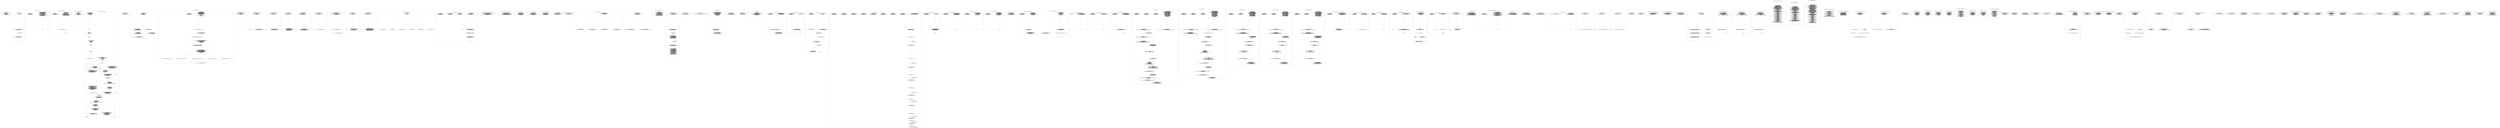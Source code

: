 digraph "12.ts" {
subgraph "cluster_@ts_files/12.ts: %dflt.[static]%dflt()" {
  label="@ts_files/12.ts: %dflt.[static]%dflt()";
  Node33190 [label="id:0
      this = this: @ts_files/12.ts: %dflt
      %0 = new @ts_files/12.ts: %AC$%dflt$%dflt$13
      instanceinvoke %0.<@ts_files/12.ts: %AC$%dflt$%dflt$13.constructor()>()
      cameraSize = %0
      TAG = 'CameraService'
      TAG_AB = '-----AB-----'
      %1 = new @ts_files/12.ts: CameraService
      instanceinvoke %1.<@ts_files/12.ts: CameraService.constructor()>()
      default = %1
      return"];
}
subgraph "cluster_@ts_files/12.ts: %dflt.mockInterface()" {
  label="@ts_files/12.ts: %dflt.mockInterface()";
  Node33630 [label="id:0
      this = this: @ts_files/12.ts: %dflt
      %0 = camera.<@%unk/%unk: .SceneFeatureType>
      %1 = !%0
      if %1 != 0"];
  Node33631 [label="id:1
      %2 = new @ts_files/12.ts: %AC$%dflt$mockInterface$14
      instanceinvoke %2.<@ts_files/12.ts: %AC$%dflt$mockInterface$14.constructor()>()
      camera.<@%unk/%unk: .SceneFeatureType> = %2"];
  Node33632 [label="id:2
      %3 = camera.<@%unk/%unk: .SceneMode>
      %4 = !%3
      if %4 != 0"];
  Node33633 [label="id:3
      %5 = new @ts_files/12.ts: %AC$%dflt$mockInterface$15
      instanceinvoke %5.<@ts_files/12.ts: %AC$%dflt$mockInterface$15.constructor()>()
      camera.<@%unk/%unk: .SceneMode> = %5"];
  Node33634 [label="id:4
      return"];
  Node33630 -> Node33631;
  Node33630 -> Node33632;
  Node33631 -> Node33632;
  Node33632 -> Node33633;
  Node33632 -> Node33634;
  Node33633 -> Node33634;
}
subgraph "cluster_@ts_files/12.ts: CameraService.constructor()" {
  label="@ts_files/12.ts: CameraService.constructor()";
  Node40890 [label="id:0
      this = this: @ts_files/12.ts: CameraService
      instanceinvoke this.<@ts_files/12.ts: CameraService.%instInit()>()
      staticinvoke <@ts_files/12.ts: %dflt.mockInterface()>()
      %0 = this.<@ts_files/12.ts: CameraService.globalContext>
      %1 = instanceinvoke %0.<@%unk/%unk: .getCameraSettingContext()>()
      %2 = instanceinvoke photoAccessHelper.<@%unk/%unk: .getPhotoAccessHelper()>(%1)
      this.<@ts_files/12.ts: CameraService.accessHelper> = %2
      imageCapacity = 8
      %3 = cameraSize.<@ts_files/12.ts: %AC$%dflt$%dflt$13.width>
      %4 = cameraSize.<@ts_files/12.ts: %AC$%dflt$%dflt$13.height>
      %5 = image.<@%unk/%unk: .ImageFormat>
      %6 = %5.<@%unk/%unk: .JPEG>
      %7 = instanceinvoke image.<@%unk/%unk: .createImageReceiver()>(%3, %4, %6, imageCapacity)
      this.<@ts_files/12.ts: CameraService.mReceiver> = %7
      %8 = this.<@ts_files/12.ts: CameraService.mReceiver>
      %9 = 'createImageReceiver value: ' + %8
      instanceinvoke Logger.<@%unk/%unk: .debug()>(TAG, %9)
      %10 = this.<@ts_files/12.ts: CameraService.mReceiver>
      instanceinvoke %10.<@%unk/%unk: .on()>('imageArrival', %AM2$constructor)"];
  Node40891 [label="id:1
      error = caughtexception: unknown
      err = <BusinessError>error
      %11 = instanceinvoke JSON.<@%unk/%unk: .stringify()>(err)
      %12 = 'savePicture err: ' + %11
      instanceinvoke Logger.<@%unk/%unk: .error()>(TAG, %12)"];
  Node40892 [label="id:2
      return"];
  Node40890 -> Node40892;
}
subgraph "cluster_@ts_files/12.ts: CameraService.savePicture(ArrayBuffer, image.Image)" {
  label="@ts_files/12.ts: CameraService.savePicture(ArrayBuffer, image.Image)";
  Node62630 [label="id:0
      buffer = parameter0: ArrayBuffer
      img = parameter1: image.Image
      this = this: @ts_files/12.ts: CameraService
      instanceinvoke Logger.<@%unk/%unk: .info()>(TAG, 'savePicture start')
      %0 = instanceinvoke Date.<@%unk/%unk: .now()>()
      %1 = %0 + '.jpg'
      fileName = %1
      %2 = this.<@ts_files/12.ts: CameraService.accessHelper>
      fileAsset = await instanceinvoke %2.<@%unk/%unk: .createAsset()>(fileName)
      imgPhotoUri = fileAsset.<@%unk/%unk: .uri>
      fd = await instanceinvoke fileAsset.<@%unk/%unk: .open()>('rw')
      %3 = await instanceinvoke fs.<@%unk/%unk: .write()>(fd, buffer)
      %4 = await instanceinvoke fileAsset.<@%unk/%unk: .close()>(fd)
      %5 = await instanceinvoke img.<@%unk/%unk: .release()>()
      instanceinvoke Logger.<@%unk/%unk: .info()>(TAG, 'savePicture End')
      %6 = this.<@ts_files/12.ts: CameraService.handleTakePicture>
      if %6 != 0"];
  Node62631 [label="id:1
      instanceinvoke this.<@ts_files/12.ts: CameraService.handleTakePicture()>(imgPhotoUri)"];
  Node62632 [label="id:2
      error = caughtexception: unknown
      err = <BusinessError>error
      %7 = instanceinvoke JSON.<@%unk/%unk: .stringify()>(err)
      %8 = 'savePicture err: ' + %7
      instanceinvoke Logger.<@%unk/%unk: .error()>(TAG, %8)"];
  Node62633 [label="id:3
      return"];
  Node62630 -> Node62631;
  Node62630 -> Node62633;
  Node62631 -> Node62633;
}
subgraph "cluster_@ts_files/12.ts: CameraService.withinErrorMargin(number, number)" {
  label="@ts_files/12.ts: CameraService.withinErrorMargin(number, number)";
  Node60280 [label="id:0
      left = parameter0: number
      right = parameter1: number
      this = this: @ts_files/12.ts: CameraService
      baseNumber = 2
      indexNumber = 2
      %0 = left - right
      %1 = instanceinvoke Math.<@%unk/%unk: .abs()>(%0)
      %2 = Number.<@%unk/%unk: .EPSILON>
      %3 = instanceinvoke Math.<@%unk/%unk: .pow()>(baseNumber, indexNumber)
      %4 = %2 * %3
      %5 = %1 < %4
      return %5"];
}
subgraph "cluster_@ts_files/12.ts: CameraService.switchProfiles(camera.CameraOutputCapability)" {
  label="@ts_files/12.ts: CameraService.switchProfiles(camera.CameraOutputCapability)";
  Node72920 [label="id:0
      profiles = parameter0: camera.CameraOutputCapability
      this = this: @ts_files/12.ts: CameraService
      previewProfiles = profiles.<@%unk/%unk: .previewProfiles>
      videoProfiles = profiles.<@%unk/%unk: .videoProfiles>
      photoProfiles = profiles.<@%unk/%unk: .photoProfiles>
      isValidProfiles = true
      %0 = !previewProfiles
      %1 = previewProfiles.<@%unk/%unk: .length>
      %2 = %1 < 1
      %3 = %0 || %2
      if %3 != false"];
  Node72921 [label="id:1
      isValidProfiles = false"];
  Node72922 [label="id:2
      %4 = !photoProfiles
      %5 = photoProfiles.<@%unk/%unk: .length>
      %6 = %5 < 1
      %7 = %4 || %6
      %8 = isValidProfiles && %7
      if %8 != false"];
  Node72923 [label="id:3
      isValidProfiles = false"];
  Node72924 [label="id:4
      %9 = this.<@ts_files/12.ts: CameraService.cameraMode>
      %10 = @ts_files/12.ts: CameraMode.[static]PORTRAIT
      %11 = %9 !== %10
      %12 = isValidProfiles && %11
      %13 = !videoProfiles
      %14 = videoProfiles.<@%unk/%unk: .length>
      %15 = %14 < 1
      %16 = %13 || %15
      %17 = %12 && %16
      if %17 != false"];
  Node72925 [label="id:5
      isValidProfiles = false"];
  Node72926 [label="id:6
      %18 = !isValidProfiles
      if %18 != false"];
  Node72927 [label="id:7
      instanceinvoke Logger.<@%unk/%unk: .error()>('Profile is invalid')
      return"];
  Node72928 [label="id:8
      defaultAspectRatio = instanceinvoke AppStorage.<@%unk/%unk: .get()>('defaultAspectRatio')
      previewProfileObj = undefined
      photoProfileObj = undefined
      deviceType = instanceinvoke AppStorage.<@%unk/%unk: .get()>('deviceType')
      %19 = this.<@ts_files/12.ts: CameraService.cameraMode>
      %20 = %19
      %21 = %19
      %22 = %19
      %23 = %19
      %24 = %19
      %78 = profiles.<@%unk/%unk: .previewProfiles>
      %79 = %78.<@%unk/%unk: .length>
      index = %79 - 1"];
  Node72929 [label="id:9
      previewProfileObj = instanceinvoke previewProfiles.<@%unk/%unk: .find()>(%AM5$switchProfiles)
      %25 = instanceinvoke JSON.<@%unk/%unk: .stringify()>(previewProfileObj)
      %26 = 'previewProfileObj: ' + %25
      instanceinvoke Logger.<@%unk/%unk: .info()>(%26)
      this.<@ts_files/12.ts: CameraService.previewProfileObj> = previewProfileObj
      photoProfileObj = instanceinvoke photoProfiles.<@%unk/%unk: .find()>(%AM6$switchProfiles)
      %27 = instanceinvoke JSON.<@%unk/%unk: .stringify()>(photoProfileObj)
      %28 = 'photoProfileObj: ' + %27
      instanceinvoke Logger.<@%unk/%unk: .info()>(%28)
      this.<@ts_files/12.ts: CameraService.photoProfileObj> = photoProfileObj"];
  Node729210 [label="id:10
      previewProfileObj = instanceinvoke previewProfiles.<@%unk/%unk: .find()>(%AM7$switchProfiles)
      %29 = instanceinvoke JSON.<@%unk/%unk: .stringify()>(previewProfileObj)
      %30 = 'previewProfileObj: ' + %29
      instanceinvoke Logger.<@%unk/%unk: .info()>(%30)
      this.<@ts_files/12.ts: CameraService.previewProfileObj> = previewProfileObj
      photoProfileObj = instanceinvoke photoProfiles.<@%unk/%unk: .find()>(%AM8$switchProfiles)
      %31 = instanceinvoke JSON.<@%unk/%unk: .stringify()>(photoProfileObj)
      %32 = 'photoProfileObj: ' + %31
      instanceinvoke Logger.<@%unk/%unk: .info()>(%32)
      this.<@ts_files/12.ts: CameraService.photoProfileObj> = photoProfileObj
      %33 = new @ts_files/12.ts: %AC$CameraService$switchProfiles$16
      instanceinvoke %33.<@ts_files/12.ts: %AC$CameraService$switchProfiles$16.constructor()>()
      this.<@ts_files/12.ts: CameraService.videoProfileObj> = %33
      videoProfileObj = instanceinvoke videoProfiles.<@%unk/%unk: .find()>(%AM9$switchProfiles)
      %34 = instanceinvoke JSON.<@%unk/%unk: .stringify()>(videoProfileObj)
      %35 = 'videoProfileObj: ' + %34
      instanceinvoke Logger.<@%unk/%unk: .info()>(%35)
      %36 = !videoProfileObj
      if %36 != 0"];
  Node729211 [label="id:11
      instanceinvoke Logger.<@%unk/%unk: .error()>('videoProfileObj not supported')"];
  Node729212 [label="id:12
      %37 = Constants.<@%unk/%unk: .DEFAULT>
      if deviceType === %37"];
  Node729213 [label="id:13
      %38 = this.<@ts_files/12.ts: CameraService.globalContext>
      %39 = instanceinvoke %38.<@%unk/%unk: .getObject()>('cameraConfig')
      cameraConfig = <CameraConfig>%39
      %40 = this.<@ts_files/12.ts: CameraService.videoProfiles>
      %41 = %40.<@%unk/%unk: .length>
      index = %41 - 1"];
  Node729214 [label="id:14
      if index >= 0"];
  Node729215 [label="id:15
      %42 = this.<@ts_files/12.ts: CameraService.videoProfiles>
      videoProfileObj = %42.<@%unk/%unk: .index>
      %43 = videoProfileObj.<@%unk/%unk: .size>
      %44 = %43.<@%unk/%unk: .width>
      %45 = videoProfileObj.<@%unk/%unk: .size>
      %46 = %45.<@%unk/%unk: .height>
      %47 = %44 / %46
      %48 = instanceinvoke this.<@ts_files/12.ts: CameraService.withinErrorMargin(number, number)>(defaultAspectRatio, %47)
      if %48 != false"];
  Node729216 [label="id:16
      %49 = videoProfileObj.<@%unk/%unk: .size>
      %50 = %49.<@%unk/%unk: .width>
      %51 = Constants.<@%unk/%unk: .VIDEO_MAX_WIDTH>
      %52 = %50 <= %51
      %53 = videoProfileObj.<@%unk/%unk: .size>
      %54 = %53.<@%unk/%unk: .height>
      %55 = Constants.<@%unk/%unk: .VIDEO_MAX_WIDTH>
      %56 = %54 <= %55
      %57 = %52 && %56
      if %57 != false"];
  Node729217 [label="id:17
      %58 = new @ts_files/12.ts: %AC$CameraService$switchProfiles$19
      instanceinvoke %58.<@ts_files/12.ts: %AC$CameraService$switchProfiles$19.constructor()>()
      videoProfileTemp = %58
      %59 = cameraConfig.<@%unk/%unk: .videoFrame>
      if %59 === 0
      %60 = Constants.<@%unk/%unk: .VIDEO_FRAME_15>
      %60 = Constants.<@%unk/%unk: .VIDEO_FRAME_30>
      %61 = videoProfileObj.<@%unk/%unk: .frameRateRange>
      %62 = %61.<@%unk/%unk: .min>
      if %60 === %62"];
  Node729218 [label="id:18
      %63 = videoProfileTemp.<@ts_files/12.ts: %AC$CameraService$switchProfiles$19.frameRateRange>
      %64 = videoProfileObj.<@%unk/%unk: .frameRateRange>
      %65 = %64.<@%unk/%unk: .min>
      %63.<@%unk/%unk: .min> = %65
      %66 = videoProfileTemp.<@ts_files/12.ts: %AC$CameraService$switchProfiles$19.frameRateRange>
      %67 = videoProfileObj.<@%unk/%unk: .frameRateRange>
      %68 = %67.<@%unk/%unk: .max>
      %66.<@%unk/%unk: .max> = %68
      this.<@ts_files/12.ts: CameraService.videoProfileObj> = videoProfileTemp
      %69 = this.<@ts_files/12.ts: CameraService.videoProfileObj>
      %70 = instanceinvoke JSON.<@%unk/%unk: .stringify()>(%69)
      %71 = 'videoProfileObj: ' + %70
      instanceinvoke Logger.<@%unk/%unk: .info()>(TAG, %71)"];
  Node729219 [label="id:19
      %72 = instanceinvoke JSON.<@%unk/%unk: .stringify()>(videoProfileTemp)
      %73 = 'videoProfileTemp: ' + %72
      instanceinvoke Logger.<@%unk/%unk: .info()>(TAG, %73)
      this.<@ts_files/12.ts: CameraService.videoProfileObj> = videoProfileTemp"];
  Node729220 [label="id:20
      previewProfileObj = instanceinvoke previewProfiles.<@%unk/%unk: .find()>(%AM10$switchProfiles)
      %74 = instanceinvoke JSON.<@%unk/%unk: .stringify()>(previewProfileObj)
      %75 = 'previewProfileObj: ' + %74
      instanceinvoke Logger.<@%unk/%unk: .info()>(%75)
      this.<@ts_files/12.ts: CameraService.previewProfileObj> = previewProfileObj
      photoProfileObj = instanceinvoke photoProfiles.<@%unk/%unk: .find()>(%AM11$switchProfiles)
      %76 = instanceinvoke JSON.<@%unk/%unk: .stringify()>(photoProfileObj)
      %77 = 'photoProfileObj: ' + %76
      instanceinvoke Logger.<@%unk/%unk: .info()>(%77)
      this.<@ts_files/12.ts: CameraService.photoProfileObj> = photoProfileObj"];
  Node729221 [label="id:21
      if index >= 0"];
  Node729222 [label="id:22
      %80 = profiles.<@%unk/%unk: .previewProfiles>
      previewProfile = %80.<@%unk/%unk: .index>
      %81 = previewProfile.<@%unk/%unk: .size>
      %82 = %81.<@%unk/%unk: .width>
      %83 = previewProfile.<@%unk/%unk: .size>
      %84 = %83.<@%unk/%unk: .height>
      %85 = %82 / %84
      %86 = instanceinvoke this.<@ts_files/12.ts: CameraService.withinErrorMargin(number, number)>(defaultAspectRatio, %85)
      if %86 != false"];
  Node729223 [label="id:23
      %87 = previewProfile.<@%unk/%unk: .size>
      %88 = %87.<@%unk/%unk: .width>
      %89 = Constants.<@%unk/%unk: .PHOTO_MAX_WIDTH>
      %90 = %88 <= %89
      %91 = previewProfile.<@%unk/%unk: .size>
      %92 = %91.<@%unk/%unk: .height>
      %93 = Constants.<@%unk/%unk: .PHOTO_MAX_WIDTH>
      %94 = %92 <= %93
      %95 = %90 && %94
      if %95 != false"];
  Node729224 [label="id:24
      %96 = new @ts_files/12.ts: %AC$CameraService$switchProfiles$22
      instanceinvoke %96.<@ts_files/12.ts: %AC$CameraService$switchProfiles$22.constructor()>()
      previewProfileTemp = %96
      this.<@ts_files/12.ts: CameraService.previewProfileObj> = previewProfileTemp
      %97 = this.<@ts_files/12.ts: CameraService.previewProfileObj>
      %98 = instanceinvoke JSON.<@%unk/%unk: .stringify()>(%97)
      %99 = 'previewProfileObj: ' + %98
      instanceinvoke Logger.<@%unk/%unk: .debug()>(TAG, %99)"];
  Node729225 [label="id:25
      if index >= 0"];
  Node729226 [label="id:26
      %102 = profiles.<@%unk/%unk: .photoProfiles>
      photoProfile = %102.<@%unk/%unk: .index>
      %103 = photoProfile.<@%unk/%unk: .size>
      %104 = %103.<@%unk/%unk: .width>
      %105 = photoProfile.<@%unk/%unk: .size>
      %106 = %105.<@%unk/%unk: .height>
      %107 = %104 / %106
      %108 = instanceinvoke this.<@ts_files/12.ts: CameraService.withinErrorMargin(number, number)>(defaultAspectRatio, %107)
      if %108 != false"];
  Node729227 [label="id:27
      %109 = photoProfile.<@%unk/%unk: .size>
      %110 = %109.<@%unk/%unk: .width>
      %111 = Constants.<@%unk/%unk: .PHOTO_MAX_WIDTH>
      %112 = %110 <= %111
      %113 = photoProfile.<@%unk/%unk: .size>
      %114 = %113.<@%unk/%unk: .height>
      %115 = Constants.<@%unk/%unk: .PHOTO_MAX_WIDTH>
      %116 = %114 <= %115
      %117 = %112 && %116
      if %117 != false"];
  Node729228 [label="id:28
      %118 = new @ts_files/12.ts: %AC$CameraService$switchProfiles$24
      instanceinvoke %118.<@ts_files/12.ts: %AC$CameraService$switchProfiles$24.constructor()>()
      photoProfileTemp = %118
      this.<@ts_files/12.ts: CameraService.photoProfileObj> = photoProfileTemp
      %119 = this.<@ts_files/12.ts: CameraService.photoProfileObj>
      %120 = instanceinvoke JSON.<@%unk/%unk: .stringify()>(%119)
      %121 = 'photoProfileObj: ' + %120
      instanceinvoke Logger.<@%unk/%unk: .debug()>(TAG, %121)"];
  Node729229 [label="id:29
      return"];
  Node729230 [label="id:30
      index = index - 1"];
  Node729231 [label="id:31
      index = index - 1"];
  Node729232 [label="id:32
      %100 = profiles.<@%unk/%unk: .photoProfiles>
      %101 = %100.<@%unk/%unk: .length>
      index = %101 - 1"];
  Node729233 [label="id:33
      index = index - 1"];
  Node72920 -> Node72921;
  Node72920 -> Node72922;
  Node72921 -> Node72922;
  Node72922 -> Node72923;
  Node72922 -> Node72924;
  Node72923 -> Node72924;
  Node72924 -> Node72925;
  Node72924 -> Node72926;
  Node72925 -> Node72926;
  Node72926 -> Node72927;
  Node72926 -> Node72928;
  Node72928 -> Node72929;
  Node72928 -> Node729210;
  Node72928 -> Node729220;
  Node72928 -> Node729221;
  Node72928 -> Node729221;
  Node72928 -> Node729221;
  Node72929 -> Node729212;
  Node729210 -> Node729211;
  Node729210 -> Node729212;
  Node729211 -> Node729212;
  Node729212 -> Node729213;
  Node729212 -> Node729229;
  Node729213 -> Node729214;
  Node729214 -> Node729215;
  Node729214 -> Node729229;
  Node729215 -> Node729216;
  Node729215 -> Node729230;
  Node729216 -> Node729217;
  Node729216 -> Node729230;
  Node729217 -> Node729218;
  Node729217 -> Node729219;
  Node729218 -> Node729229;
  Node729219 -> Node729230;
  Node729220 -> Node729212;
  Node729221 -> Node729222;
  Node729221 -> Node729232;
  Node729222 -> Node729223;
  Node729222 -> Node729231;
  Node729223 -> Node729224;
  Node729223 -> Node729231;
  Node729224 -> Node729232;
  Node729225 -> Node729226;
  Node729225 -> Node729212;
  Node729226 -> Node729227;
  Node729226 -> Node729233;
  Node729227 -> Node729228;
  Node729227 -> Node729233;
  Node729228 -> Node729212;
  Node729230 -> Node729214;
  Node729231 -> Node729221;
  Node729232 -> Node729225;
  Node729233 -> Node729225;
}
subgraph "cluster_@ts_files/12.ts: CameraService.setCameraMode(number)" {
  label="@ts_files/12.ts: CameraService.setCameraMode(number)";
  Node48220 [label="id:0
      cameraMode = parameter0: number
      this = this: @ts_files/12.ts: CameraService
      this.<@ts_files/12.ts: CameraService.cameraMode> = cameraMode
      return"];
}
subgraph "cluster_@ts_files/12.ts: CameraService.initProfile(number)" {
  label="@ts_files/12.ts: CameraService.initProfile(number)";
  Node46730 [label="id:0
      cameraDeviceIndex = parameter0: number
      this = this: @ts_files/12.ts: CameraService
      profiles = undefined
      %0 = this.<@ts_files/12.ts: CameraService.cameraMode>
      %1 = @ts_files/12.ts: CameraMode.[static]PORTRAIT
      if %0 === %1"];
  Node46731 [label="id:1
      %2 = this.<@ts_files/12.ts: CameraService.cameras>
      %3 = %2.<@%unk/%unk: .cameraDeviceIndex>
      %4 = camera.<@%unk/%unk: .SceneMode>
      %5 = %4.<@%unk/%unk: .PORTRAIT_PHOTO>
      %6 = this.<@ts_files/12.ts: CameraService.cameraManager>
      profiles = instanceinvoke %6.<@%unk/%unk: .getSupportedOutputCapability()>(%3, %5)"];
  Node46732 [label="id:2
      %7 = this.<@ts_files/12.ts: CameraService.cameraMode>
      %8 = @ts_files/12.ts: CameraMode.[static]VIDEO
      if %7 === %8"];
  Node46733 [label="id:3
      %9 = this.<@ts_files/12.ts: CameraService.cameras>
      %10 = %9.<@%unk/%unk: .cameraDeviceIndex>
      %11 = camera.<@%unk/%unk: .SceneMode>
      %12 = %11.<@%unk/%unk: .NORMAL_VIDEO>
      %13 = this.<@ts_files/12.ts: CameraService.cameraManager>
      profiles = instanceinvoke %13.<@%unk/%unk: .getSupportedOutputCapability()>(%10, %12)"];
  Node46734 [label="id:4
      %14 = this.<@ts_files/12.ts: CameraService.cameras>
      %15 = %14.<@%unk/%unk: .cameraDeviceIndex>
      %16 = this.<@ts_files/12.ts: CameraService.cameraManager>
      profiles = instanceinvoke %16.<@%unk/%unk: .getSupportedOutputCapability()>(%15)"];
  Node46735 [label="id:5
      %17 = profiles.<@%unk/%unk: .videoProfiles>
      this.<@ts_files/12.ts: CameraService.videoProfiles> = %17
      instanceinvoke this.<@ts_files/12.ts: CameraService.switchProfiles(camera.CameraOutputCapability)>(profiles)
      return"];
  Node46730 -> Node46731;
  Node46730 -> Node46732;
  Node46731 -> Node46735;
  Node46732 -> Node46733;
  Node46732 -> Node46734;
  Node46733 -> Node46735;
  Node46734 -> Node46735;
}
subgraph "cluster_@ts_files/12.ts: CameraService.initCamera(string, number)" {
  label="@ts_files/12.ts: CameraService.initCamera(string, number)";
  Node52760 [label="id:0
      surfaceId = parameter0: string
      cameraDeviceIndex = parameter1: number
      this = this: @ts_files/12.ts: CameraService
      this.<@ts_files/12.ts: CameraService.isFirstRecord> = true
      %0 = 'initCamera cameraDeviceIndex: ' + cameraDeviceIndex
      instanceinvoke Logger.<@%unk/%unk: .debug()>(TAG, %0)
      %1 = await instanceinvoke this.<@ts_files/12.ts: CameraService.releaseCamera()>()
      instanceinvoke this.<@ts_files/12.ts: CameraService.getCameraManagerFn()>()
      %2 = @ts_files/12.ts: CameraMode.[static]PORTRAIT
      %3 = @ts_files/12.ts: CameraMode.[static]NIGHT
      %4 = @ts_files/12.ts: CameraMode.[static]MACRO_PHOTO
      %5 = @ts_files/12.ts: CameraMode.[static]MACRO_VIDEO
      %6 = newarray (unknown)[4]
      %6[0] = %2
      %6[1] = %3
      %6[2] = %4
      %6[3] = %5
      newModes = %6
      %7 = this.<@ts_files/12.ts: CameraService.cameraMode>
      %8 = instanceinvoke newModes.<@%unk/%unk: .indexOf()>(%7)
      if %8 >= 0"];
  Node52761 [label="id:1
      instanceinvoke this.<@ts_files/12.ts: CameraService.getModeManagerFn()>()"];
  Node52762 [label="id:2
      instanceinvoke this.<@ts_files/12.ts: CameraService.getSupportedCamerasFn()>()
      %9 = this.<@ts_files/12.ts: CameraService.cameraMode>
      %10 = instanceinvoke newModes.<@%unk/%unk: .indexOf()>(%9)
      if %10 >= 0"];
  Node52763 [label="id:3
      instanceinvoke this.<@ts_files/12.ts: CameraService.getSupportedModeFn(number)>(cameraDeviceIndex)"];
  Node52764 [label="id:4
      instanceinvoke this.<@ts_files/12.ts: CameraService.initProfile(number)>(cameraDeviceIndex)
      %11 = this.<@ts_files/12.ts: CameraService.previewProfileObj>
      instanceinvoke this.<@ts_files/12.ts: CameraService.createPreviewOutputFn(camera.Profile, string)>(%11, surfaceId)
      instanceinvoke this.<@ts_files/12.ts: CameraService.previewOutputCallBack()>()
      %12 = this.<@ts_files/12.ts: CameraService.cameraMode>
      %13 = @ts_files/12.ts: CameraMode.[static]SUPER_STAB
      %14 = %12 === %13
      %15 = this.<@ts_files/12.ts: CameraService.cameraMode>
      %16 = @ts_files/12.ts: CameraMode.[static]VIDEO
      %17 = %15 === %16
      %18 = %14 || %17
      if %18 != false"];
  Node52765 [label="id:5
      %19 = await instanceinvoke this.<@ts_files/12.ts: CameraService.createAVRecorder()>()
      %20 = await instanceinvoke this.<@ts_files/12.ts: CameraService.createVideoOutput()>()
      instanceinvoke this.<@ts_files/12.ts: CameraService.onVideoOutputChange()>()"];
  Node52766 [label="id:6
      %21 = this.<@ts_files/12.ts: CameraService.mReceiver>
      mSurfaceId = await instanceinvoke %21.<@%unk/%unk: .getReceivingSurfaceId()>()
      %22 = this.<@ts_files/12.ts: CameraService.photoProfileObj>
      instanceinvoke this.<@ts_files/12.ts: CameraService.createPhotoOutputFn(camera.Profile, string)>(%22, mSurfaceId)
      instanceinvoke this.<@ts_files/12.ts: CameraService.photoOutPutCallBack()>()
      %23 = this.<@ts_files/12.ts: CameraService.cameras>
      %24 = %23.<@%unk/%unk: .cameraDeviceIndex>
      instanceinvoke this.<@ts_files/12.ts: CameraService.createCameraInputFn(camera.CameraDevice)>(%24)
      %25 = await instanceinvoke this.<@ts_files/12.ts: CameraService.cameraInputOpenFn()>()
      instanceinvoke this.<@ts_files/12.ts: CameraService.onCameraStatusChange()>()
      instanceinvoke this.<@ts_files/12.ts: CameraService.onCameraInputChange()>()
      %26 = this.<@ts_files/12.ts: CameraService.cameraMode>
      %27 = %26
      %28 = %26
      %29 = %26
      %30 = %26
      %31 = %26"];
  Node52767 [label="id:7
      %32 = await instanceinvoke this.<@ts_files/12.ts: CameraService.portraitSessionFlowFn(number)>()"];
  Node52768 [label="id:8
      %33 = await instanceinvoke this.<@ts_files/12.ts: CameraService.nightSessionFlowFn(number)>()"];
  Node52769 [label="id:9
      %34 = await instanceinvoke this.<@ts_files/12.ts: CameraService.macroPhotoSessionFlowFn(number)>()"];
  Node527610 [label="id:10
      instanceinvoke this.<@ts_files/12.ts: CameraService.testAbilityFunction()>()
      return"];
  Node527611 [label="id:11
      %35 = await instanceinvoke this.<@ts_files/12.ts: CameraService.videoSessionFlowFn()>()"];
  Node527612 [label="id:12
      %36 = await instanceinvoke this.<@ts_files/12.ts: CameraService.photoSessionFlowFn()>()"];
  Node527613 [label="id:13
      error = caughtexception: unknown
      err = <BusinessError>error
      %37 = instanceinvoke JSON.<@%unk/%unk: .stringify()>(err)
      %38 = 'initCamera fail: ' + %37
      instanceinvoke Logger.<@%unk/%unk: .error()>(TAG, %38)"];
  Node52760 -> Node52761;
  Node52760 -> Node52762;
  Node52761 -> Node52762;
  Node52762 -> Node52763;
  Node52762 -> Node52764;
  Node52763 -> Node52764;
  Node52764 -> Node52765;
  Node52764 -> Node52766;
  Node52765 -> Node52766;
  Node52766 -> Node52767;
  Node52766 -> Node52768;
  Node52766 -> Node52769;
  Node52766 -> Node527610;
  Node52766 -> Node527611;
  Node52766 -> Node527612;
  Node52767 -> Node527610;
  Node52768 -> Node527610;
  Node52769 -> Node527610;
  Node527611 -> Node527610;
  Node527612 -> Node527610;
}
subgraph "cluster_@ts_files/12.ts: CameraService.isVideoFrameSupportedFn(number)" {
  label="@ts_files/12.ts: CameraService.isVideoFrameSupportedFn(number)";
  Node58760 [label="id:0
      videoFrame = parameter0: number
      this = this: @ts_files/12.ts: CameraService
      %0 = this.<@ts_files/12.ts: CameraService.videoProfiles>
      videoProfile = instanceinvoke %0.<@%unk/%unk: .find()>(%AM12$isVideoFrameSupportedFn)
      if videoProfile === undefined
      %1 = false
      %1 = true
      return %1"];
}
subgraph "cluster_@ts_files/12.ts: CameraService.isExposureModeSupportedFn(camera.ExposureMode)" {
  label="@ts_files/12.ts: CameraService.isExposureModeSupportedFn(camera.ExposureMode)";
  Node73920 [label="id:0
      aeMode = parameter0: camera.ExposureMode
      this = this: @ts_files/12.ts: CameraService
      isSupported = false
      session = instanceinvoke this.<@ts_files/12.ts: CameraService.getSession()>()
      %0 = !session
      if %0 != 0"];
  Node73921 [label="id:1
      return isSupported"];
  Node73922 [label="id:2
      isSupported = instanceinvoke session.<@%unk/%unk: .isExposureModeSupported()>(aeMode)
      %1 = 'isExposureModeSupported success, isSupported: ' + isSupported
      instanceinvoke Logger.<@%unk/%unk: .info()>(TAG, %1)
      return isSupported"];
  Node73920 -> Node73921;
  Node73920 -> Node73922;
}
subgraph "cluster_@ts_files/12.ts: CameraService.setExposureMode(camera.ExposureMode)" {
  label="@ts_files/12.ts: CameraService.setExposureMode(camera.ExposureMode)";
  Node63580 [label="id:0
      aeMode = parameter0: camera.ExposureMode
      this = this: @ts_files/12.ts: CameraService
      session = instanceinvoke this.<@ts_files/12.ts: CameraService.getSession()>()
      %0 = !session
      if %0 != 0"];
  Node63581 [label="id:1
      return"];
  Node63582 [label="id:2
      instanceinvoke session.<@%unk/%unk: .setExposureMode()>(aeMode)
      exposureMode = undefined
      exposureMode = instanceinvoke session.<@%unk/%unk: .getExposureMode()>()
      %1 = 'getExposureMode success, exposureMode: ' + exposureMode
      instanceinvoke Logger.<@%unk/%unk: .info()>(TAG, %1)
      return"];
  Node63580 -> Node63581;
  Node63580 -> Node63582;
}
subgraph "cluster_@ts_files/12.ts: CameraService.isMeteringPoint(camera.Point)" {
  label="@ts_files/12.ts: CameraService.isMeteringPoint(camera.Point)";
  Node56210 [label="id:0
      point = parameter0: camera.Point
      this = this: @ts_files/12.ts: CameraService
      session = instanceinvoke this.<@ts_files/12.ts: CameraService.getSession()>()
      %0 = !session
      if %0 != 0"];
  Node56211 [label="id:1
      return"];
  Node56212 [label="id:2
      exposureMode = undefined
      exposureMode = instanceinvoke session.<@%unk/%unk: .getExposureMode()>()
      %1 = 'getExposureMode success, exposureMode: ' + exposureMode
      instanceinvoke Logger.<@%unk/%unk: .info()>(TAG, %1)
      instanceinvoke session.<@%unk/%unk: .setMeteringPoint()>(point)
      exposurePoint = undefined
      exposurePoint = instanceinvoke session.<@%unk/%unk: .getMeteringPoint()>()
      %2 = instanceinvoke JSON.<@%unk/%unk: .stringify()>(exposurePoint)
      %3 = 'getMeteringPoint exposurePoint: ' + %2
      instanceinvoke Logger.<@%unk/%unk: .info()>(TAG, %3)
      return"];
  Node56210 -> Node56211;
  Node56210 -> Node56212;
}
subgraph "cluster_@ts_files/12.ts: CameraService.isExposureBiasRange(number)" {
  label="@ts_files/12.ts: CameraService.isExposureBiasRange(number)";
  Node54710 [label="id:0
      exposureBias = parameter0: number
      this = this: @ts_files/12.ts: CameraService
      %0 = 'setExposureBias value ' + exposureBias
      instanceinvoke Logger.<@%unk/%unk: .debug()>(TAG, %0)
      session = instanceinvoke this.<@ts_files/12.ts: CameraService.getSession()>()
      %1 = !session
      if %1 != 0"];
  Node54711 [label="id:1
      return"];
  Node54712 [label="id:2
      %2 = newarray (any)[0]
      biasRangeArray = %2
      biasRangeArray = instanceinvoke session.<@%unk/%unk: .getExposureBiasRange()>()
      %3 = instanceinvoke JSON.<@%unk/%unk: .stringify()>(biasRangeArray)
      %4 = 'getExposureBiasRange success, biasRangeArray: ' + %3
      instanceinvoke Logger.<@%unk/%unk: .debug()>(TAG, %4)
      instanceinvoke session.<@%unk/%unk: .setExposureBias()>(exposureBias)
      return"];
  Node54710 -> Node54711;
  Node54710 -> Node54712;
}
subgraph "cluster_@ts_files/12.ts: CameraService.isFocusModeSupported(camera.FocusMode)" {
  label="@ts_files/12.ts: CameraService.isFocusModeSupported(camera.FocusMode)";
  Node65180 [label="id:0
      focusMode = parameter0: camera.FocusMode
      this = this: @ts_files/12.ts: CameraService
      session = instanceinvoke this.<@ts_files/12.ts: CameraService.getSession()>()
      %0 = !session
      if %0 != 0"];
  Node65181 [label="id:1
      return false"];
  Node65182 [label="id:2
      %1 = instanceinvoke session.<@%unk/%unk: .isFocusModeSupported()>(focusMode)
      return %1"];
  Node65180 -> Node65181;
  Node65180 -> Node65182;
}
subgraph "cluster_@ts_files/12.ts: CameraService.isFocusMode(camera.FocusMode)" {
  label="@ts_files/12.ts: CameraService.isFocusMode(camera.FocusMode)";
  Node55520 [label="id:0
      focusMode = parameter0: camera.FocusMode
      this = this: @ts_files/12.ts: CameraService
      isSupported = instanceinvoke this.<@ts_files/12.ts: CameraService.isFocusModeSupported(camera.FocusMode)>(focusMode)
      %0 = instanceinvoke JSON.<@%unk/%unk: .stringify()>(isSupported)
      %1 = 'isFocusModeSupported isSupported: ' + %0
      instanceinvoke Logger.<@%unk/%unk: .info()>(TAG, %1)
      %2 = !isSupported
      if %2 != false"];
  Node55521 [label="id:1
      return"];
  Node55522 [label="id:2
      session = instanceinvoke this.<@ts_files/12.ts: CameraService.getSession()>()
      %3 = !session
      if %3 != 0"];
  Node55523 [label="id:3
      return"];
  Node55524 [label="id:4
      instanceinvoke session.<@%unk/%unk: .setFocusMode()>(focusMode)
      return"];
  Node55520 -> Node55521;
  Node55520 -> Node55522;
  Node55522 -> Node55523;
  Node55522 -> Node55524;
}
subgraph "cluster_@ts_files/12.ts: CameraService.isFocusPoint(camera.Point)" {
  label="@ts_files/12.ts: CameraService.isFocusPoint(camera.Point)";
  Node53060 [label="id:0
      point = parameter0: camera.Point
      this = this: @ts_files/12.ts: CameraService
      session = instanceinvoke this.<@ts_files/12.ts: CameraService.getSession()>()
      %0 = !session
      if %0 != 0"];
  Node53061 [label="id:1
      return"];
  Node53062 [label="id:2
      instanceinvoke session.<@%unk/%unk: .setFocusPoint()>(point)
      instanceinvoke Logger.<@%unk/%unk: .info()>(TAG, 'setFocusPoint success')
      nowPoint = undefined
      nowPoint = instanceinvoke session.<@%unk/%unk: .getFocusPoint()>()
      %1 = instanceinvoke JSON.<@%unk/%unk: .stringify()>(nowPoint)
      %2 = 'getFocusPoint success, nowPoint: ' + %1
      instanceinvoke Logger.<@%unk/%unk: .info()>(TAG, %2)
      return"];
  Node53060 -> Node53061;
  Node53060 -> Node53062;
}
subgraph "cluster_@ts_files/12.ts: CameraService.hasFlashFn(camera.FlashMode)" {
  label="@ts_files/12.ts: CameraService.hasFlashFn(camera.FlashMode)";
  Node54030 [label="id:0
      flashMode = parameter0: camera.FlashMode
      this = this: @ts_files/12.ts: CameraService
      session = instanceinvoke this.<@ts_files/12.ts: CameraService.getSession()>()
      %0 = !session
      if %0 != 0"];
  Node54031 [label="id:1
      return"];
  Node54032 [label="id:2
      hasFlash = instanceinvoke session.<@%unk/%unk: .hasFlash()>()
      %1 = 'hasFlash success, hasFlash: ' + hasFlash
      instanceinvoke Logger.<@%unk/%unk: .debug()>(TAG, %1)
      isFlashModeSupported = instanceinvoke session.<@%unk/%unk: .isFlashModeSupported()>(flashMode)
      %2 = 'isFlashModeSupported success, isFlashModeSupported: ' + isFlashModeSupported
      instanceinvoke Logger.<@%unk/%unk: .debug()>(TAG, %2)
      instanceinvoke session.<@%unk/%unk: .setFlashMode()>(flashMode)
      nowFlashMode = instanceinvoke session.<@%unk/%unk: .getFlashMode()>()
      %3 = 'getFlashMode success, nowFlashMode: ' + nowFlashMode
      instanceinvoke Logger.<@%unk/%unk: .debug()>(TAG, %3)
      return"];
  Node54030 -> Node54031;
  Node54030 -> Node54032;
}
subgraph "cluster_@ts_files/12.ts: CameraService.getSession()" {
  label="@ts_files/12.ts: CameraService.getSession()";
  Node39270 [label="id:0
      this = this: @ts_files/12.ts: CameraService
      session = undefined
      %0 = this.<@ts_files/12.ts: CameraService.cameraMode>
      %1 = %0
      %2 = %0
      %3 = %0
      %4 = %0
      %5 = %0"];
  Node39271 [label="id:1
      %6 = this.<@ts_files/12.ts: CameraService.portraitSession>
      return %6"];
  Node39272 [label="id:2
      %7 = this.<@ts_files/12.ts: CameraService.nightSession>
      return %7"];
  Node39273 [label="id:3
      %8 = this.<@ts_files/12.ts: CameraService.macroPhotoSession>
      return %8"];
  Node39274 [label="id:4
      %9 = this.<@ts_files/12.ts: CameraService.videoSession>
      return %9"];
  Node39275 [label="id:5
      %10 = this.<@ts_files/12.ts: CameraService.photoSession>
      return %10"];
  Node39276 [label="id:6
      %11 = this.<@ts_files/12.ts: CameraService.captureSession>
      return %11"];
  Node39270 -> Node39271;
  Node39270 -> Node39272;
  Node39270 -> Node39273;
  Node39270 -> Node39274;
  Node39270 -> Node39275;
  Node39270 -> Node39276;
}
subgraph "cluster_@ts_files/12.ts: CameraService.setZoomRatioFn(number)" {
  label="@ts_files/12.ts: CameraService.setZoomRatioFn(number)";
  Node49600 [label="id:0
      zoomRatio = parameter0: number
      this = this: @ts_files/12.ts: CameraService
      %0 = 'setZoomRatioFn value ' + zoomRatio
      instanceinvoke Logger.<@%unk/%unk: .info()>(TAG, %0)
      session = instanceinvoke this.<@ts_files/12.ts: CameraService.getSession()>()
      %1 = !session
      if %1 != 0"];
  Node49601 [label="id:1
      return"];
  Node49602 [label="id:2
      zoomRatioRange = instanceinvoke session.<@%unk/%unk: .getZoomRatioRange()>()
      %2 = instanceinvoke JSON.<@%unk/%unk: .stringify()>(zoomRatioRange)
      %3 = 'getZoomRatioRange success: ' + %2
      instanceinvoke Logger.<@%unk/%unk: .info()>(TAG, %3)"];
  Node49603 [label="id:3
      instanceinvoke session.<@%unk/%unk: .setZoomRatio()>(zoomRatio)
      instanceinvoke Logger.<@%unk/%unk: .info()>(TAG, 'setZoomRatioFn success')"];
  Node49604 [label="id:4
      nowZoomRatio = instanceinvoke session.<@%unk/%unk: .getZoomRatio()>()
      %4 = instanceinvoke JSON.<@%unk/%unk: .stringify()>(nowZoomRatio)
      %5 = 'getZoomRatio nowZoomRatio: ' + %4
      instanceinvoke Logger.<@%unk/%unk: .info()>(TAG, %5)"];
  Node49605 [label="id:5
      error = caughtexception: unknown
      err = <BusinessError>error
      %6 = instanceinvoke JSON.<@%unk/%unk: .stringify()>(err)
      %7 = 'getZoomRatio fail: ' + %6
      instanceinvoke Logger.<@%unk/%unk: .error()>(TAG, %7)"];
  Node49606 [label="id:6
      error = caughtexception: unknown
      err = <BusinessError>error
      %8 = instanceinvoke JSON.<@%unk/%unk: .stringify()>(err)
      %9 = 'setZoomRatioFn fail: ' + %8
      instanceinvoke Logger.<@%unk/%unk: .error()>(TAG, %9)"];
  Node49607 [label="id:7
      error = caughtexception: unknown
      err = <BusinessError>error
      %10 = instanceinvoke JSON.<@%unk/%unk: .stringify()>(err)
      %11 = 'getZoomRatioRange fail: ' + %10
      instanceinvoke Logger.<@%unk/%unk: .error()>(TAG, %11)"];
  Node49608 [label="id:8
      return"];
  Node49600 -> Node49601;
  Node49600 -> Node49602;
  Node49602 -> Node49603;
  Node49603 -> Node49604;
  Node49604 -> Node49608;
}
subgraph "cluster_@ts_files/12.ts: CameraService.isVideoStabilizationModeSupportedFn(camera.VideoStabilizationMode)" {
  label="@ts_files/12.ts: CameraService.isVideoStabilizationModeSupportedFn(camera.VideoStabilizationMode)";
  Node94260 [label="id:0
      videoStabilizationMode = parameter0: camera.VideoStabilizationMode
      this = this: @ts_files/12.ts: CameraService
      session = instanceinvoke this.<@ts_files/12.ts: CameraService.getSession()>()
      isVideoStabilizationModeSupported = instanceinvoke session.<@%unk/%unk: .isVideoStabilizationModeSupported()>(videoStabilizationMode)
      %0 = instanceinvoke JSON.<@%unk/%unk: .stringify()>(isVideoStabilizationModeSupported)
      %1 = 'isVideoStabilizationModeSupported success: ' + %0
      instanceinvoke Logger.<@%unk/%unk: .info()>(TAG, %1)
      return isVideoStabilizationModeSupported"];
}
subgraph "cluster_@ts_files/12.ts: CameraService.setVideoStabilizationMode(camera.VideoStabilizationMode)" {
  label="@ts_files/12.ts: CameraService.setVideoStabilizationMode(camera.VideoStabilizationMode)";
  Node83920 [label="id:0
      videoStabilizationMode = parameter0: camera.VideoStabilizationMode
      this = this: @ts_files/12.ts: CameraService
      %0 = 'setVideoStabilizationMode: ' + videoStabilizationMode
      instanceinvoke Logger.<@%unk/%unk: .info()>(TAG, %0)
      session = instanceinvoke this.<@ts_files/12.ts: CameraService.getSession()>()
      instanceinvoke session.<@%unk/%unk: .setVideoStabilizationMode()>(videoStabilizationMode)
      nowVideoStabilizationMod = instanceinvoke session.<@%unk/%unk: .getActiveVideoStabilizationMode()>()
      %1 = 'getActiveVideoStabilizationMode nowVideoStabilizationMod: ' + nowVideoStabilizationMod
      instanceinvoke Logger.<@%unk/%unk: .info()>(TAG, %1)
      return"];
}
subgraph "cluster_@ts_files/12.ts: CameraService.isNightModeSupportedFn()" {
  label="@ts_files/12.ts: CameraService.isNightModeSupportedFn()";
  Node51280 [label="id:0
      this = this: @ts_files/12.ts: CameraService
      %0 = @ts_files/12.ts: CameraMode.[static]NIGHT
      %1 = this.<@ts_files/12.ts: CameraService.sceneModes>
      %2 = instanceinvoke %1.<@%unk/%unk: .indexOf()>(%0)
      isSupportNightMode = %2 >= 0
      %3 = instanceinvoke JSON.<@%unk/%unk: .stringify()>(isSupportNightMode)
      %4 = 'isSupportNightMode success: ' + %3
      instanceinvoke Logger.<@%unk/%unk: .info()>(TAG, %4)
      return isSupportNightMode"];
}
subgraph "cluster_@ts_files/12.ts: CameraService.isPortraitModeSupportedFn()" {
  label="@ts_files/12.ts: CameraService.isPortraitModeSupportedFn()";
  Node54750 [label="id:0
      this = this: @ts_files/12.ts: CameraService
      %0 = @ts_files/12.ts: CameraMode.[static]PORTRAIT
      %1 = this.<@ts_files/12.ts: CameraService.sceneModes>
      %2 = instanceinvoke %1.<@%unk/%unk: .indexOf()>(%0)
      isSupportPortraitMode = %2 >= 0
      %3 = instanceinvoke JSON.<@%unk/%unk: .stringify()>(isSupportPortraitMode)
      %4 = 'isSupportPortraitMode success: ' + %3
      instanceinvoke Logger.<@%unk/%unk: .info()>(TAG, %4)
      return isSupportPortraitMode"];
}
subgraph "cluster_@ts_files/12.ts: CameraService.isMacroPhotoModeSupportedFn()" {
  label="@ts_files/12.ts: CameraService.isMacroPhotoModeSupportedFn()";
  Node56420 [label="id:0
      this = this: @ts_files/12.ts: CameraService
      %0 = @ts_files/12.ts: CameraMode.[static]MACRO_PHOTO
      %1 = this.<@ts_files/12.ts: CameraService.sceneModes>
      %2 = instanceinvoke %1.<@%unk/%unk: .indexOf()>(%0)
      isSupportMacroMode = %2 >= 0
      %3 = instanceinvoke JSON.<@%unk/%unk: .stringify()>(isSupportMacroMode)
      %4 = 'isSupportMacroMode success: ' + %3
      instanceinvoke Logger.<@%unk/%unk: .info()>(TAG, %4)
      return isSupportMacroMode"];
}
subgraph "cluster_@ts_files/12.ts: CameraService.isMirrorSupportedFn()" {
  label="@ts_files/12.ts: CameraService.isMirrorSupportedFn()";
  Node48680 [label="id:0
      this = this: @ts_files/12.ts: CameraService
      %0 = this.<@ts_files/12.ts: CameraService.photoOutPut>
      isSupported = instanceinvoke %0.<@%unk/%unk: .isMirrorSupported()>()
      %1 = instanceinvoke JSON.<@%unk/%unk: .stringify()>(isSupported)
      %2 = 'isMirrorSupported success Bol: ' + %1
      instanceinvoke Logger.<@%unk/%unk: .info()>(TAG, %2)
      return"];
}
subgraph "cluster_@ts_files/12.ts: CameraService.%AM0(string)" {
  label="@ts_files/12.ts: CameraService.%AM0(string)";
}
subgraph "cluster_@ts_files/12.ts: CameraService.setTakePictureCallback(@ts_files/12.ts: CameraService.%AM0(string))" {
  label="@ts_files/12.ts: CameraService.setTakePictureCallback(@ts_files/12.ts: CameraService.%AM0(string))";
  Node88580 [label="id:0
      callback = parameter0: @ts_files/12.ts: CameraService.%AM0(string)
      this = this: @ts_files/12.ts: CameraService
      this.<@ts_files/12.ts: CameraService.handleTakePicture> = callback
      return"];
}
subgraph "cluster_@ts_files/12.ts: CameraService.onChangeRotation()" {
  label="@ts_files/12.ts: CameraService.onChangeRotation()";
  Node45180 [label="id:0
      this = this: @ts_files/12.ts: CameraService
      %0 = this.<@ts_files/12.ts: CameraService.globalContext>
      %1 = instanceinvoke %0.<@%unk/%unk: .getObject()>('cameraConfig')
      cameraConfig = <CameraConfig>%1
      %2 = cameraConfig.<@%unk/%unk: .photoOrientation>
      %3 = %2
      %4 = %2
      %5 = %2
      %6 = %2"];
  Node45181 [label="id:1
      %7 = this.<@ts_files/12.ts: CameraService.photoRotationMap>
      %8 = %7.<@ts_files/12.ts: %AC$CameraService$%instInit$12.rotation90>
      return %8"];
  Node45182 [label="id:2
      %9 = this.<@ts_files/12.ts: CameraService.photoRotationMap>
      %10 = %9.<@ts_files/12.ts: %AC$CameraService$%instInit$12.rotation180>
      return %10"];
  Node45183 [label="id:3
      %11 = this.<@ts_files/12.ts: CameraService.photoRotationMap>
      %12 = %11.<@ts_files/12.ts: %AC$CameraService$%instInit$12.rotation270>
      return %12"];
  Node45184 [label="id:4
      %13 = this.<@ts_files/12.ts: CameraService.photoRotationMap>
      %14 = %13.<@ts_files/12.ts: %AC$CameraService$%instInit$12.rotation0>
      return %14"];
  Node45180 -> Node45181;
  Node45180 -> Node45182;
  Node45180 -> Node45183;
  Node45180 -> Node45184;
  Node45180 -> Node45184;
}
subgraph "cluster_@ts_files/12.ts: CameraService.onChangeLocation()" {
  label="@ts_files/12.ts: CameraService.onChangeLocation()";
  Node44950 [label="id:0
      this = this: @ts_files/12.ts: CameraService
      %0 = this.<@ts_files/12.ts: CameraService.globalContext>
      %1 = instanceinvoke %0.<@%unk/%unk: .getObject()>('cameraConfig')
      cameraConfig = <CameraConfig>%1
      %2 = cameraConfig.<@%unk/%unk: .locationBol>
      if %2 != 0"];
  Node44951 [label="id:1
      %3 = new @ts_files/12.ts: %AC$CameraService$onChangeLocation$26
      instanceinvoke %3.<@ts_files/12.ts: %AC$CameraService$onChangeLocation$26.constructor()>()
      return %3"];
  Node44952 [label="id:2
      %4 = new @ts_files/12.ts: %AC$CameraService$onChangeLocation$27
      instanceinvoke %4.<@ts_files/12.ts: %AC$CameraService$onChangeLocation$27.constructor()>()
      return %4"];
  Node44950 -> Node44951;
  Node44950 -> Node44952;
}
subgraph "cluster_@ts_files/12.ts: CameraService.takePicture(boolean)" {
  label="@ts_files/12.ts: CameraService.takePicture(boolean)";
  Node47560 [label="id:0
      mirrorBol = parameter0: boolean
      this = this: @ts_files/12.ts: CameraService
      instanceinvoke Logger.<@%unk/%unk: .info()>(TAG, 'takePicture start')
      mirrorBol = mirrorBol || false
      instanceinvoke this.<@ts_files/12.ts: CameraService.isMirrorSupportedFn()>()
      %0 = this.<@ts_files/12.ts: CameraService.globalContext>
      %1 = instanceinvoke %0.<@%unk/%unk: .getObject()>('cameraConfig')
      cameraConfig = <CameraConfig>%1
      %2 = new @ts_files/12.ts: %AC$CameraService$takePicture$28
      instanceinvoke %2.<@ts_files/12.ts: %AC$CameraService$takePicture$28.constructor()>()
      photoSettings = %2
      %3 = instanceinvoke JSON.<@%unk/%unk: .stringify()>(photoSettings)
      %4 = 'takePicture photoSettings:' + %3
      instanceinvoke Logger.<@%unk/%unk: .debug()>(TAG, %4)
      %5 = this.<@ts_files/12.ts: CameraService.photoOutPut>
      %6 = await instanceinvoke %5.<@%unk/%unk: .capture()>(photoSettings)
      instanceinvoke Logger.<@%unk/%unk: .info()>(TAG, 'takePicture end')
      return"];
}
subgraph "cluster_@ts_files/12.ts: CameraService.prepareAVRecorder()" {
  label="@ts_files/12.ts: CameraService.prepareAVRecorder()";
  Node45910 [label="id:0
      this = this: @ts_files/12.ts: CameraService
      %0 = await instanceinvoke this.<@ts_files/12.ts: CameraService.initUrl()>()
      deviceType = instanceinvoke AppStorage.<@%unk/%unk: .get()>('deviceType')
      %1 = Constants.<@%unk/%unk: .DEFAULT>
      if deviceType === %1"];
  Node45911 [label="id:1
      %2 = this.<@ts_files/12.ts: CameraService.videoConfig>
      %3 = media.<@%unk/%unk: .VideoSourceType>
      %4 = %3.<@%unk/%unk: .VIDEO_SOURCE_TYPE_SURFACE_ES>
      %2.<@ts_files/12.ts: %AC$CameraService$%instInit$1.videoSourceType> = %4"];
  Node45912 [label="id:2
      %5 = Constants.<@%unk/%unk: .PHONE>
      if deviceType === %5"];
  Node45913 [label="id:3
      %6 = this.<@ts_files/12.ts: CameraService.videoConfig>
      %7 = media.<@%unk/%unk: .VideoSourceType>
      %8 = %7.<@%unk/%unk: .VIDEO_SOURCE_TYPE_SURFACE_YUV>
      %6.<@ts_files/12.ts: %AC$CameraService$%instInit$1.videoSourceType> = %8
      %9 = this.<@ts_files/12.ts: CameraService.videoConfig>
      %10 = %9.<@ts_files/12.ts: %AC$CameraService$%instInit$1.profile>
      %11 = media.<@%unk/%unk: .CodecMimeType>
      %12 = %11.<@%unk/%unk: .VIDEO_AVC>
      %10.<@%unk/%unk: .videoCodec> = %12
      %13 = this.<@ts_files/12.ts: CameraService.videoConfig>
      %14 = this.<@ts_files/12.ts: CameraService.photoRotationMap>
      %15 = %14.<@ts_files/12.ts: %AC$CameraService$%instInit$12.rotation90>
      %13.<@ts_files/12.ts: %AC$CameraService$%instInit$1.rotation> = %15"];
  Node45914 [label="id:4
      %16 = Constants.<@%unk/%unk: .TABLET>
      if deviceType === %16"];
  Node45915 [label="id:5
      %17 = this.<@ts_files/12.ts: CameraService.videoConfig>
      %18 = media.<@%unk/%unk: .VideoSourceType>
      %19 = %18.<@%unk/%unk: .VIDEO_SOURCE_TYPE_SURFACE_YUV>
      %17.<@ts_files/12.ts: %AC$CameraService$%instInit$1.videoSourceType> = %19"];
  Node45916 [label="id:6
      %20 = this.<@ts_files/12.ts: CameraService.videoConfig>
      %21 = %20.<@ts_files/12.ts: %AC$CameraService$%instInit$1.profile>
      %22 = this.<@ts_files/12.ts: CameraService.videoProfileObj>
      %23 = %22.<@ts_files/12.ts: %AC$CameraService$%instInit$3.size>
      %24 = %23.<@%unk/%unk: .width>
      %21.<@%unk/%unk: .videoFrameWidth> = %24
      %25 = this.<@ts_files/12.ts: CameraService.videoConfig>
      %26 = %25.<@ts_files/12.ts: %AC$CameraService$%instInit$1.profile>
      %27 = this.<@ts_files/12.ts: CameraService.videoProfileObj>
      %28 = %27.<@ts_files/12.ts: %AC$CameraService$%instInit$3.size>
      %29 = %28.<@%unk/%unk: .height>
      %26.<@%unk/%unk: .videoFrameHeight> = %29
      %30 = this.<@ts_files/12.ts: CameraService.videoConfig>
      %31 = %30.<@ts_files/12.ts: %AC$CameraService$%instInit$1.profile>
      %32 = this.<@ts_files/12.ts: CameraService.videoProfileObj>
      %33 = %32.<@ts_files/12.ts: %AC$CameraService$%instInit$3.frameRateRange>
      %34 = %33.<@%unk/%unk: .max>
      %31.<@%unk/%unk: .videoFrameRate> = %34
      %35 = this.<@ts_files/12.ts: CameraService.videoConfig>
      %36 = instanceinvoke JSON.<@%unk/%unk: .stringify()>(%35)
      %37 = 'prepareAVRecorder deviceType: ' + deviceType
      %38 = %37 + ', videoSourceType: '
      %39 = %38 + %36
      instanceinvoke Logger.<@%unk/%unk: .info()>(TAG, %39)
      %40 = this.<@ts_files/12.ts: CameraService.videoConfig>
      %41 = this.<@ts_files/12.ts: CameraService.videoRecorder>
      %42 = instanceinvoke %41.<@%unk/%unk: .prepare()>(%40)
      %43 = await instanceinvoke %42.<@%unk/%unk: .catch()>(%AM13$prepareAVRecorder)
      return"];
  Node45910 -> Node45911;
  Node45910 -> Node45912;
  Node45911 -> Node45912;
  Node45912 -> Node45913;
  Node45912 -> Node45914;
  Node45913 -> Node45914;
  Node45914 -> Node45915;
  Node45914 -> Node45916;
  Node45915 -> Node45916;
}
subgraph "cluster_@ts_files/12.ts: CameraService.getAVRecorderSurfaceId()" {
  label="@ts_files/12.ts: CameraService.getAVRecorderSurfaceId()";
  Node50460 [label="id:0
      this = this: @ts_files/12.ts: CameraService
      %0 = this.<@ts_files/12.ts: CameraService.videoRecorder>
      return await instanceinvoke %0.<@%unk/%unk: .getInputSurface()>()"];
}
subgraph "cluster_@ts_files/12.ts: CameraService.createAVRecorder()" {
  label="@ts_files/12.ts: CameraService.createAVRecorder()";
  Node44680 [label="id:0
      this = this: @ts_files/12.ts: CameraService
      this.<@ts_files/12.ts: CameraService.videoRecorder> = await instanceinvoke media.<@%unk/%unk: .createAVRecorder()>()
      return"];
}
subgraph "cluster_@ts_files/12.ts: CameraService.createVideoOutput()" {
  label="@ts_files/12.ts: CameraService.createVideoOutput()";
  Node46550 [label="id:0
      this = this: @ts_files/12.ts: CameraService
      instanceinvoke Logger.<@%unk/%unk: .info()>(TAG, 'createVideoOutput start')
      %0 = await instanceinvoke this.<@ts_files/12.ts: CameraService.prepareAVRecorder()>()
      videoId = await instanceinvoke this.<@ts_files/12.ts: CameraService.getAVRecorderSurfaceId()>()
      %1 = this.<@ts_files/12.ts: CameraService.videoProfileObj>
      %2 = instanceinvoke JSON.<@%unk/%unk: .stringify()>(%1)
      %3 = 'createVideoOutput videoProfileObj: ' + %2
      instanceinvoke Logger.<@%unk/%unk: .debug()>(TAG, %3)
      %4 = this.<@ts_files/12.ts: CameraService.globalContext>
      %5 = instanceinvoke %4.<@%unk/%unk: .getObject()>('cameraConfig')
      %6 = <CameraConfig>%5
      hdrVideoBol = %6.<@%unk/%unk: .hdrVideoBol>
      %7 = this.<@ts_files/12.ts: CameraService.cameraMode>
      %8 = @ts_files/12.ts: CameraMode.[static]VIDEO
      %9 = %7 === %8
      %10 = %9 && hdrVideoBol
      if %10 != false"];
  Node46551 [label="id:1
      %11 = this.<@ts_files/12.ts: CameraService.videoProfileObj>
      %12 = camera.<@%unk/%unk: .CameraFormat>
      %13 = %12.<@%unk/%unk: .CAMERA_FORMAT_YCRCB_P010>
      %11.<@ts_files/12.ts: %AC$CameraService$%instInit$3.format> = %13"];
  Node46552 [label="id:2
      %14 = this.<@ts_files/12.ts: CameraService.videoProfileObj>
      %15 = this.<@ts_files/12.ts: CameraService.cameraManager>
      %16 = instanceinvoke %15.<@%unk/%unk: .createVideoOutput()>(%14, videoId)
      this.<@ts_files/12.ts: CameraService.videoOutput> = %16
      instanceinvoke Logger.<@%unk/%unk: .info()>(TAG, 'createVideoOutput end')
      return"];
  Node46550 -> Node46551;
  Node46550 -> Node46552;
  Node46551 -> Node46552;
}
subgraph "cluster_@ts_files/12.ts: CameraService.pauseVideo()" {
  label="@ts_files/12.ts: CameraService.pauseVideo()";
  Node39120 [label="id:0
      this = this: @ts_files/12.ts: CameraService
      %0 = this.<@ts_files/12.ts: CameraService.videoRecorder>
      %1 = instanceinvoke %0.<@%unk/%unk: .pause()>()
      %2 = instanceinvoke %1.<@%unk/%unk: .then()>(%AM15$pauseVideo)
      %3 = await instanceinvoke %2.<@%unk/%unk: .catch()>(%AM14$pauseVideo)
      return"];
}
subgraph "cluster_@ts_files/12.ts: CameraService.resumeVideo()" {
  label="@ts_files/12.ts: CameraService.resumeVideo()";
  Node40270 [label="id:0
      this = this: @ts_files/12.ts: CameraService
      %0 = this.<@ts_files/12.ts: CameraService.videoOutput>
      %1 = instanceinvoke %0.<@%unk/%unk: .start()>()
      instanceinvoke %1.<@%unk/%unk: .then()>(%AM16$resumeVideo)
      return"];
}
subgraph "cluster_@ts_files/12.ts: CameraService.initUrl()" {
  label="@ts_files/12.ts: CameraService.initUrl()";
  Node36100 [label="id:0
      this = this: @ts_files/12.ts: CameraService
      %0 = instanceinvoke Date.<@%unk/%unk: .now()>()
      %1 = %0 + '.mp4'
      fileName = %1
      %2 = this.<@ts_files/12.ts: CameraService.accessHelper>
      this.<@ts_files/12.ts: CameraService.fileAsset> = await instanceinvoke %2.<@%unk/%unk: .createAsset()>(fileName)
      %3 = this.<@ts_files/12.ts: CameraService.fileAsset>
      this.<@ts_files/12.ts: CameraService.fd> = await instanceinvoke %3.<@%unk/%unk: .open()>('rw')
      %4 = this.<@ts_files/12.ts: CameraService.videoConfig>
      %5 = this.<@ts_files/12.ts: CameraService.fd>
      %6 = instanceinvoke %5.<@%unk/%unk: .toString()>()
      %7 = 'fd://' + %6
      %4.<@ts_files/12.ts: %AC$CameraService$%instInit$1.url> = %7
      return"];
}
subgraph "cluster_@ts_files/12.ts: CameraService.startVideo()" {
  label="@ts_files/12.ts: CameraService.startVideo()";
  Node39280 [label="id:0
      this = this: @ts_files/12.ts: CameraService
      instanceinvoke Logger.<@%unk/%unk: .info()>(TAG, 'startVideo begin')
      %0 = this.<@ts_files/12.ts: CameraService.videoOutput>
      %1 = await instanceinvoke %0.<@%unk/%unk: .start()>()
      this.<@ts_files/12.ts: CameraService.videoOutputStatus> = true
      %2 = this.<@ts_files/12.ts: CameraService.isFirstRecord>
      %3 = !%2
      if %3 != false"];
  Node39281 [label="id:1
      %4 = await instanceinvoke this.<@ts_files/12.ts: CameraService.prepareAVRecorder()>()
      %5 = await instanceinvoke this.<@ts_files/12.ts: CameraService.getAVRecorderSurfaceId()>()"];
  Node39282 [label="id:2
      %6 = this.<@ts_files/12.ts: CameraService.videoRecorder>
      %7 = await instanceinvoke %6.<@%unk/%unk: .start()>()
      this.<@ts_files/12.ts: CameraService.isFirstRecord> = false
      instanceinvoke AppStorage.<@%unk/%unk: .setOrCreate()>('isRecorder', true)
      instanceinvoke Logger.<@%unk/%unk: .info()>(TAG, 'startVideo end')
      return"];
  Node39283 [label="id:3
      error = caughtexception: unknown
      err = <BusinessError>error
      %8 = instanceinvoke JSON.<@%unk/%unk: .stringify()>(err)
      %9 = 'startVideo err: ' + %8
      instanceinvoke Logger.<@%unk/%unk: .error()>(TAG, %9)"];
  Node39280 -> Node39281;
  Node39280 -> Node39282;
  Node39281 -> Node39282;
}
subgraph "cluster_@ts_files/12.ts: CameraService.releaseVideoRecorder()" {
  label="@ts_files/12.ts: CameraService.releaseVideoRecorder()";
  Node49290 [label="id:0
      this = this: @ts_files/12.ts: CameraService
      %0 = this.<@ts_files/12.ts: CameraService.videoRecorder>
      if %0 != 0"];
  Node49291 [label="id:1
      %1 = this.<@ts_files/12.ts: CameraService.videoRecorder>
      %2 = await instanceinvoke %1.<@%unk/%unk: .release()>()
      this.<@ts_files/12.ts: CameraService.videoOutputStatus> = false
      instanceinvoke AppStorage.<@%unk/%unk: .setOrCreate()>('isRecorder', false)"];
  Node49292 [label="id:2
      error = caughtexception: unknown
      err = <BusinessError>error
      %3 = instanceinvoke JSON.<@%unk/%unk: .stringify()>(err)
      %4 = 'stopVideo err: ' + %3
      instanceinvoke Logger.<@%unk/%unk: .error()>(TAG, %4)"];
  Node49293 [label="id:3
      return"];
  Node49290 -> Node49291;
  Node49290 -> Node49293;
  Node49291 -> Node49293;
}
subgraph "cluster_@ts_files/12.ts: CameraService.stopVideo()" {
  label="@ts_files/12.ts: CameraService.stopVideo()";
  Node38240 [label="id:0
      this = this: @ts_files/12.ts: CameraService
      isRecorder = instanceinvoke AppStorage.<@%unk/%unk: .get()>('isRecorder')
      %0 = !isRecorder
      if %0 != false"];
  Node38241 [label="id:1
      instanceinvoke Logger.<@%unk/%unk: .info()>(TAG, 'not in recording')
      return undefined"];
  Node38242 [label="id:2
      instanceinvoke Logger.<@%unk/%unk: .info()>(TAG, 'stopVideo start')
      instanceinvoke AppStorage.<@%unk/%unk: .setOrCreate()>('isRecorder', false)
      %1 = this.<@ts_files/12.ts: CameraService.videoRecorder>
      if %1 != 0"];
  Node38243 [label="id:3
      %2 = this.<@ts_files/12.ts: CameraService.videoRecorder>
      %3 = await instanceinvoke %2.<@%unk/%unk: .stop()>()"];
  Node38244 [label="id:4
      %4 = this.<@ts_files/12.ts: CameraService.videoOutputStatus>
      if %4 != false"];
  Node38245 [label="id:5
      %5 = this.<@ts_files/12.ts: CameraService.videoOutput>
      %6 = await instanceinvoke %5.<@%unk/%unk: .stop()>()
      this.<@ts_files/12.ts: CameraService.videoOutputStatus> = false"];
  Node38246 [label="id:6
      %7 = this.<@ts_files/12.ts: CameraService.fileAsset>
      if %7 != 0"];
  Node38247 [label="id:7
      %8 = this.<@ts_files/12.ts: CameraService.fd>
      %9 = this.<@ts_files/12.ts: CameraService.fileAsset>
      %10 = await instanceinvoke %9.<@%unk/%unk: .close()>(%8)
      %11 = this.<@ts_files/12.ts: CameraService.fileAsset>
      return %11"];
  Node38248 [label="id:8
      return undefined"];
  Node38249 [label="id:9
      error = caughtexception: unknown
      err = <BusinessError>error
      %12 = instanceinvoke JSON.<@%unk/%unk: .stringify()>(err)
      %13 = 'stopVideo err: ' + %12
      instanceinvoke Logger.<@%unk/%unk: .error()>(TAG, %13)
      return undefined"];
  Node38240 -> Node38241;
  Node38240 -> Node38242;
  Node38242 -> Node38243;
  Node38242 -> Node38244;
  Node38243 -> Node38244;
  Node38244 -> Node38245;
  Node38244 -> Node38246;
  Node38245 -> Node38246;
  Node38246 -> Node38247;
  Node38246 -> Node38248;
}
subgraph "cluster_@ts_files/12.ts: CameraService.releaseCamera()" {
  label="@ts_files/12.ts: CameraService.releaseCamera()";
  Node41890 [label="id:0
      this = this: @ts_files/12.ts: CameraService
      instanceinvoke Logger.<@%unk/%unk: .info()>(TAG, 'releaseCamera is called')
      %0 = await instanceinvoke this.<@ts_files/12.ts: CameraService.stopVideo()>()
      %1 = await instanceinvoke this.<@ts_files/12.ts: CameraService.releaseVideoRecorder()>()
      %2 = this.<@ts_files/12.ts: CameraService.previewOutput>
      if %2 != 0"];
  Node41891 [label="id:1
      %3 = this.<@ts_files/12.ts: CameraService.previewOutput>
      %4 = await instanceinvoke %3.<@%unk/%unk: .stop()>()
      %5 = this.<@ts_files/12.ts: CameraService.previewOutput>
      %6 = await instanceinvoke %5.<@%unk/%unk: .release()>()"];
  Node41892 [label="id:2"];
  Node41893 [label="id:3
      error = caughtexception: unknown
      err = <BusinessError>error
      %7 = instanceinvoke JSON.<@%unk/%unk: .stringify()>(err)
      %8 = 'previewOutput release fail: error: ' + %7
      instanceinvoke Logger.<@%unk/%unk: .error()>(TAG, %8)"];
  Node41894 [label="id:4
      this.<@ts_files/12.ts: CameraService.previewOutput> = null"];
  Node41895 [label="id:5
      %9 = this.<@ts_files/12.ts: CameraService.photoOutPut>
      if %9 != 0"];
  Node41896 [label="id:6
      %10 = this.<@ts_files/12.ts: CameraService.photoOutPut>
      %11 = await instanceinvoke %10.<@%unk/%unk: .release()>()"];
  Node41897 [label="id:7"];
  Node41898 [label="id:8
      error = caughtexception: unknown
      err = <BusinessError>error
      %12 = instanceinvoke JSON.<@%unk/%unk: .stringify()>(err)
      %13 = 'photoOutPut release fail: error: ' + %12
      instanceinvoke Logger.<@%unk/%unk: .error()>(TAG, %13)"];
  Node41899 [label="id:9
      this.<@ts_files/12.ts: CameraService.photoOutPut> = null"];
  Node418910 [label="id:10
      %14 = this.<@ts_files/12.ts: CameraService.videoOutput>
      if %14 != 0"];
  Node418911 [label="id:11
      %15 = this.<@ts_files/12.ts: CameraService.videoOutput>
      %16 = await instanceinvoke %15.<@%unk/%unk: .release()>()"];
  Node418912 [label="id:12"];
  Node418913 [label="id:13
      error = caughtexception: unknown
      err = <BusinessError>error
      %17 = instanceinvoke JSON.<@%unk/%unk: .stringify()>(err)
      %18 = 'videoOutput release fail: error: ' + %17
      instanceinvoke Logger.<@%unk/%unk: .error()>(TAG, %18)"];
  Node418914 [label="id:14
      this.<@ts_files/12.ts: CameraService.videoOutput> = null"];
  Node418915 [label="id:15
      %19 = this.<@ts_files/12.ts: CameraService.photoSession>
      if %19 != 0"];
  Node418916 [label="id:16
      %20 = this.<@ts_files/12.ts: CameraService.photoSession>
      %21 = await instanceinvoke %20.<@%unk/%unk: .release()>()"];
  Node418917 [label="id:17"];
  Node418918 [label="id:18
      error = caughtexception: unknown
      err = <BusinessError>error
      %22 = instanceinvoke JSON.<@%unk/%unk: .stringify()>(err)
      %23 = 'photoSession release fail: error: ' + %22
      instanceinvoke Logger.<@%unk/%unk: .error()>(TAG, %23)"];
  Node418919 [label="id:19
      this.<@ts_files/12.ts: CameraService.photoSession> = null"];
  Node418920 [label="id:20
      %24 = this.<@ts_files/12.ts: CameraService.videoSession>
      if %24 != 0"];
  Node418921 [label="id:21
      %25 = this.<@ts_files/12.ts: CameraService.videoSession>
      %26 = await instanceinvoke %25.<@%unk/%unk: .release()>()"];
  Node418922 [label="id:22"];
  Node418923 [label="id:23
      error = caughtexception: unknown
      err = <BusinessError>error
      %27 = instanceinvoke JSON.<@%unk/%unk: .stringify()>(err)
      %28 = 'videoSession release fail: error: ' + %27
      instanceinvoke Logger.<@%unk/%unk: .error()>(TAG, %28)"];
  Node418924 [label="id:24
      this.<@ts_files/12.ts: CameraService.videoSession> = null"];
  Node418925 [label="id:25
      %29 = this.<@ts_files/12.ts: CameraService.portraitSession>
      if %29 != 0"];
  Node418926 [label="id:26
      %30 = this.<@ts_files/12.ts: CameraService.portraitSession>
      %31 = await instanceinvoke %30.<@%unk/%unk: .release()>()"];
  Node418927 [label="id:27"];
  Node418928 [label="id:28
      error = caughtexception: unknown
      err = <BusinessError>error
      %32 = instanceinvoke JSON.<@%unk/%unk: .stringify()>(err)
      %33 = 'portraitSession release fail: error: ' + %32
      instanceinvoke Logger.<@%unk/%unk: .error()>(TAG, %33)"];
  Node418929 [label="id:29
      this.<@ts_files/12.ts: CameraService.portraitSession> = null"];
  Node418930 [label="id:30
      %34 = this.<@ts_files/12.ts: CameraService.nightSession>
      if %34 != 0"];
  Node418931 [label="id:31
      %35 = this.<@ts_files/12.ts: CameraService.nightSession>
      %36 = await instanceinvoke %35.<@%unk/%unk: .release()>()"];
  Node418932 [label="id:32"];
  Node418933 [label="id:33
      error = caughtexception: unknown
      err = <BusinessError>error
      %37 = instanceinvoke JSON.<@%unk/%unk: .stringify()>(err)
      %38 = 'nightSession release fail: error: ' + %37
      instanceinvoke Logger.<@%unk/%unk: .error()>(TAG, %38)"];
  Node418934 [label="id:34
      this.<@ts_files/12.ts: CameraService.nightSession> = null"];
  Node418935 [label="id:35
      %39 = this.<@ts_files/12.ts: CameraService.cameraInput>
      if %39 != 0"];
  Node418936 [label="id:36
      %40 = this.<@ts_files/12.ts: CameraService.cameraInput>
      %41 = await instanceinvoke %40.<@%unk/%unk: .close()>()"];
  Node418937 [label="id:37"];
  Node418938 [label="id:38
      error = caughtexception: unknown
      err = <BusinessError>error
      %42 = instanceinvoke JSON.<@%unk/%unk: .stringify()>(err)
      %43 = 'cameraInput close fail: error: ' + %42
      instanceinvoke Logger.<@%unk/%unk: .error()>(TAG, %43)"];
  Node418939 [label="id:39
      this.<@ts_files/12.ts: CameraService.cameraInput> = null"];
  Node418940 [label="id:40
      instanceinvoke Logger.<@%unk/%unk: .info()>(TAG, 'releaseCamera success')
      return"];
  Node41890 -> Node41891;
  Node41890 -> Node41895;
  Node41891 -> Node41892;
  Node41892 -> Node41894;
  Node41894 -> Node41895;
  Node41895 -> Node41896;
  Node41895 -> Node418910;
  Node41896 -> Node41897;
  Node41897 -> Node41899;
  Node41899 -> Node418910;
  Node418910 -> Node418911;
  Node418910 -> Node418915;
  Node418911 -> Node418912;
  Node418912 -> Node418914;
  Node418914 -> Node418915;
  Node418915 -> Node418916;
  Node418915 -> Node418920;
  Node418916 -> Node418917;
  Node418917 -> Node418919;
  Node418919 -> Node418920;
  Node418920 -> Node418921;
  Node418920 -> Node418925;
  Node418921 -> Node418922;
  Node418922 -> Node418924;
  Node418924 -> Node418925;
  Node418925 -> Node418926;
  Node418925 -> Node418930;
  Node418926 -> Node418927;
  Node418927 -> Node418929;
  Node418929 -> Node418930;
  Node418930 -> Node418931;
  Node418930 -> Node418935;
  Node418931 -> Node418932;
  Node418932 -> Node418934;
  Node418934 -> Node418935;
  Node418935 -> Node418936;
  Node418935 -> Node418940;
  Node418936 -> Node418937;
  Node418937 -> Node418939;
  Node418939 -> Node418940;
}
subgraph "cluster_@ts_files/12.ts: CameraService.getCameraManagerFn()" {
  label="@ts_files/12.ts: CameraService.getCameraManagerFn()";
  Node46510 [label="id:0
      this = this: @ts_files/12.ts: CameraService
      %0 = this.<@ts_files/12.ts: CameraService.cameraManager>
      if %0 != 0"];
  Node46511 [label="id:1
      return"];
  Node46512 [label="id:2
      %1 = instanceinvoke GlobalContext.<@%unk/%unk: .get()>()
      %2 = instanceinvoke %1.<@%unk/%unk: .getCameraSettingContext()>()
      %3 = instanceinvoke camera.<@%unk/%unk: .getCameraManager()>(%2)
      this.<@ts_files/12.ts: CameraService.cameraManager> = %3
      %4 = this.<@ts_files/12.ts: CameraService.cameraManager>
      %5 = 'getCameraManager success: ' + %4
      instanceinvoke Logger.<@%unk/%unk: .info()>(TAG, %5)"];
  Node46513 [label="id:3
      error = caughtexception: unknown
      err = <BusinessError>error
      %6 = instanceinvoke JSON.<@%unk/%unk: .stringify()>(err)
      %7 = 'getCameraManager failed: ' + %6
      instanceinvoke Logger.<@%unk/%unk: .error()>(TAG, %7)"];
  Node46514 [label="id:4
      return"];
  Node46510 -> Node46511;
  Node46510 -> Node46512;
  Node46512 -> Node46514;
}
subgraph "cluster_@ts_files/12.ts: CameraService.getModeManagerFn()" {
  label="@ts_files/12.ts: CameraService.getModeManagerFn()";
  Node44550 [label="id:0
      this = this: @ts_files/12.ts: CameraService
      %0 = instanceinvoke GlobalContext.<@%unk/%unk: .get()>()
      %1 = instanceinvoke %0.<@%unk/%unk: .getCameraSettingContext()>()
      %2 = instanceinvoke camera.<@%unk/%unk: .getCameraManager()>(%1)
      this.<@ts_files/12.ts: CameraService.cameraManager> = %2
      %3 = this.<@ts_files/12.ts: CameraService.cameraManager>
      %4 = 'getModeManagerFn success: ' + %3
      instanceinvoke Logger.<@%unk/%unk: .info()>(TAG, %4)"];
  Node44551 [label="id:1
      error = caughtexception: unknown
      err = <BusinessError>error
      %5 = instanceinvoke JSON.<@%unk/%unk: .stringify()>(err)
      %6 = 'getModeManagerFn failed: ' + %5
      instanceinvoke Logger.<@%unk/%unk: .error()>(TAG, %6)"];
  Node44552 [label="id:2
      return"];
  Node44550 -> Node44552;
}
subgraph "cluster_@ts_files/12.ts: CameraService.getSupportedCamerasFn()" {
  label="@ts_files/12.ts: CameraService.getSupportedCamerasFn()";
  Node50330 [label="id:0
      this = this: @ts_files/12.ts: CameraService
      %0 = this.<@ts_files/12.ts: CameraService.cameraManager>
      %1 = instanceinvoke %0.<@%unk/%unk: .getSupportedCameras()>()
      this.<@ts_files/12.ts: CameraService.cameras> = %1
      %2 = this.<@ts_files/12.ts: CameraService.cameras>
      %3 = this.<@ts_files/12.ts: CameraService.cameras>
      %4 = %3.<@%unk/%unk: .length>
      %5 = 'getSupportedCameras success: ' + %2
      %6 = %5 + ', length: '
      %7 = %6 + %4
      instanceinvoke Logger.<@%unk/%unk: .info()>(TAG, %7)"];
  Node50331 [label="id:1
      error = caughtexception: unknown
      err = <BusinessError>error
      %8 = instanceinvoke JSON.<@%unk/%unk: .stringify()>(err)
      %9 = 'getSupportedCameras failed: ' + %8
      instanceinvoke Logger.<@%unk/%unk: .error()>(TAG, %9)"];
  Node50332 [label="id:2
      return"];
  Node50330 -> Node50332;
}
subgraph "cluster_@ts_files/12.ts: CameraService.getSupportedModeFn(number)" {
  label="@ts_files/12.ts: CameraService.getSupportedModeFn(number)";
  Node53710 [label="id:0
      cameraIndex = parameter0: number
      this = this: @ts_files/12.ts: CameraService
      %0 = this.<@ts_files/12.ts: CameraService.cameras>
      %1 = %0.<@%unk/%unk: .cameraIndex>
      %2 = this.<@ts_files/12.ts: CameraService.cameraManager>
      %3 = instanceinvoke %2.<@%unk/%unk: .getSupportedSceneModes()>(%1)
      this.<@ts_files/12.ts: CameraService.sceneModes> = %3
      %4 = this.<@ts_files/12.ts: CameraService.sceneModes>
      %5 = this.<@ts_files/12.ts: CameraService.sceneModes>
      %6 = %5.<@%unk/%unk: .length>
      %7 = 'getSupportedModeFn success: ' + %4
      %8 = %7 + ', length: '
      %9 = %8 + %6
      instanceinvoke Logger.<@%unk/%unk: .info()>(TAG, %9)"];
  Node53711 [label="id:1
      error = caughtexception: unknown
      err = <BusinessError>error
      %10 = instanceinvoke JSON.<@%unk/%unk: .stringify()>(err)
      %11 = 'getSupportedModeFn failed: ' + %10
      instanceinvoke Logger.<@%unk/%unk: .error()>(TAG, %11)"];
  Node53712 [label="id:2
      return"];
  Node53710 -> Node53712;
}
subgraph "cluster_@ts_files/12.ts: CameraService.getSupportedOutputCapabilityFn(number)" {
  label="@ts_files/12.ts: CameraService.getSupportedOutputCapabilityFn(number)";
  Node66650 [label="id:0
      cameraDeviceIndex = parameter0: number
      this = this: @ts_files/12.ts: CameraService
      %0 = this.<@ts_files/12.ts: CameraService.cameras>
      %1 = %0.<@%unk/%unk: .cameraDeviceIndex>
      %2 = this.<@ts_files/12.ts: CameraService.cameraManager>
      %3 = instanceinvoke %2.<@%unk/%unk: .getSupportedOutputCapability()>(%1)
      this.<@ts_files/12.ts: CameraService.cameraOutputCapability> = %3
      return"];
}
subgraph "cluster_@ts_files/12.ts: CameraService.createPreviewOutputFn(camera.Profile, string)" {
  label="@ts_files/12.ts: CameraService.createPreviewOutputFn(camera.Profile, string)";
  Node71930 [label="id:0
      photoProfileObj = parameter0: camera.Profile
      surfaceId = parameter1: string
      this = this: @ts_files/12.ts: CameraService
      %0 = this.<@ts_files/12.ts: CameraService.globalContext>
      %1 = instanceinvoke %0.<@%unk/%unk: .getObject()>('cameraConfig')
      %2 = <CameraConfig>%1
      hdrVideoBol = %2.<@%unk/%unk: .hdrVideoBol>
      %3 = this.<@ts_files/12.ts: CameraService.cameraMode>
      %4 = @ts_files/12.ts: CameraMode.[static]VIDEO
      %5 = %3 === %4
      %6 = %5 && hdrVideoBol
      if %6 != false"];
  Node71931 [label="id:1
      %7 = camera.<@%unk/%unk: .CameraFormat>
      %8 = %7.<@%unk/%unk: .CAMERA_FORMAT_YCRCB_P010>
      photoProfileObj.<@%unk/%unk: .format> = %8"];
  Node71932 [label="id:2
      %9 = this.<@ts_files/12.ts: CameraService.cameraManager>
      %10 = instanceinvoke %9.<@%unk/%unk: .createPreviewOutput()>(photoProfileObj, surfaceId)
      this.<@ts_files/12.ts: CameraService.previewOutput> = %10
      %11 = this.<@ts_files/12.ts: CameraService.previewOutput>
      %12 = 'createPreviewOutput success: ' + %11
      instanceinvoke Logger.<@%unk/%unk: .info()>(TAG, %12)
      return"];
  Node71933 [label="id:3
      error = caughtexception: unknown
      err = <BusinessError>error
      %13 = instanceinvoke JSON.<@%unk/%unk: .stringify()>(err)
      %14 = 'createPreviewOutput failed: ' + %13
      instanceinvoke Logger.<@%unk/%unk: .error()>(TAG, %14)"];
  Node71930 -> Node71931;
  Node71930 -> Node71932;
  Node71931 -> Node71932;
}
subgraph "cluster_@ts_files/12.ts: CameraService.createPhotoOutputFn(camera.Profile, string)" {
  label="@ts_files/12.ts: CameraService.createPhotoOutputFn(camera.Profile, string)";
  Node69770 [label="id:0
      photoProfileObj = parameter0: camera.Profile
      surfaceId = parameter1: string
      this = this: @ts_files/12.ts: CameraService
      %0 = instanceinvoke JSON.<@%unk/%unk: .stringify()>(photoProfileObj)
      %1 = this.<@ts_files/12.ts: CameraService.captureMode>
      %2 = 'createPhotoOutputFn photoProfiles: ' + %0
      %3 = %2 + ' ,captureMode: '
      %4 = %3 + %1
      %5 = %4 + ', surfaceId: '
      %6 = %5 + surfaceId
      instanceinvoke Logger.<@%unk/%unk: .info()>(TAG, %6)
      %7 = this.<@ts_files/12.ts: CameraService.captureMode>
      %8 = %7
      %9 = %7
      %10 = %7"];
  Node69771 [label="id:1
      %11 = this.<@ts_files/12.ts: CameraService.cameraManager>
      %12 = instanceinvoke %11.<@%unk/%unk: .createPhotoOutput()>(photoProfileObj, surfaceId)
      this.<@ts_files/12.ts: CameraService.photoOutPut> = %12"];
  Node69772 [label="id:2
      %13 = this.<@ts_files/12.ts: CameraService.cameraManager>
      %14 = instanceinvoke %13.<@%unk/%unk: .createPhotoOutput()>(photoProfileObj)
      this.<@ts_files/12.ts: CameraService.photoOutPut> = %14
      %15 = this.<@ts_files/12.ts: CameraService.photoOutPut>
      if %15 == null"];
  Node69773 [label="id:3
      instanceinvoke Logger.<@%unk/%unk: .error()>(TAG, 'createPhotoOutputFn createPhotoOutput failed')"];
  Node69774 [label="id:4
      return"];
  Node69770 -> Node69771;
  Node69770 -> Node69772;
  Node69770 -> Node69772;
  Node69771 -> Node69774;
  Node69772 -> Node69773;
  Node69772 -> Node69774;
  Node69773 -> Node69774;
}
subgraph "cluster_@ts_files/12.ts: CameraService.createCameraInputFn(camera.CameraDevice)" {
  label="@ts_files/12.ts: CameraService.createCameraInputFn(camera.CameraDevice)";
  Node66280 [label="id:0
      cameraDevice = parameter0: camera.CameraDevice
      this = this: @ts_files/12.ts: CameraService
      instanceinvoke Logger.<@%unk/%unk: .info()>(TAG, 'createCameraInputFn is called.')
      %0 = this.<@ts_files/12.ts: CameraService.cameraManager>
      %1 = instanceinvoke %0.<@%unk/%unk: .createCameraInput()>(cameraDevice)
      this.<@ts_files/12.ts: CameraService.cameraInput> = %1"];
  Node66281 [label="id:1
      err = caughtexception: unknown"];
  Node66282 [label="id:2
      return"];
  Node66280 -> Node66282;
}
subgraph "cluster_@ts_files/12.ts: CameraService.cameraInputOpenFn()" {
  label="@ts_files/12.ts: CameraService.cameraInputOpenFn()";
  Node45940 [label="id:0
      this = this: @ts_files/12.ts: CameraService
      %0 = this.<@ts_files/12.ts: CameraService.cameraInput>
      %1 = await instanceinvoke %0.<@%unk/%unk: .open()>()
      instanceinvoke Logger.<@%unk/%unk: .info()>(TAG, 'cameraInput open success')"];
  Node45941 [label="id:1
      error = caughtexception: unknown
      err = <BusinessError>error
      %2 = instanceinvoke JSON.<@%unk/%unk: .stringify()>(err)
      %3 = 'createCameraInput failed : ' + %2
      instanceinvoke Logger.<@%unk/%unk: .error()>(TAG, %3)"];
  Node45942 [label="id:2
      return"];
  Node45940 -> Node45942;
}
subgraph "cluster_@ts_files/12.ts: CameraService.configMoonCaptureBoost()" {
  label="@ts_files/12.ts: CameraService.configMoonCaptureBoost()";
  Node51490 [label="id:0
      this = this: @ts_files/12.ts: CameraService
      %0 = camera.<@%unk/%unk: .SceneFeatureType>
      %1 = %0.<@ts_files/12.ts: %AC$%dflt$%dflt$13.MOON_CAPTURE_BOOST>
      %2 = this.<@ts_files/12.ts: CameraService.photoSession>
      %3 = instanceinvoke %2.<@%unk/%unk: .isSceneFeatureSupported()>(%1)
      this.<@ts_files/12.ts: CameraService.isMoonCaptureBoostSupported> = %3
      %4 = this.<@ts_files/12.ts: CameraService.isMoonCaptureBoostSupported>
      if %4 != false"];
  Node51491 [label="id:1
      %5 = camera.<@%unk/%unk: .SceneFeatureType>
      %6 = %5.<@%unk/%unk: .MOON_CAPTURE_BOOST>
      %7 = this.<@ts_files/12.ts: CameraService.photoSession>
      instanceinvoke %7.<@%unk/%unk: .on()>('featureDetectionStatus', %6, %AM19$configMoonCaptureBoost)"];
  Node51492 [label="id:2
      error = caughtexception: unknown
      err = <BusinessError>error
      %8 = err.<@%unk/%unk: .code>
      %9 = 'isMoonCaptureBoostSupported fail: error code ' + %8
      instanceinvoke Logger.<@%unk/%unk: .error()>(TAG, %9)"];
  Node51493 [label="id:3
      return"];
  Node51490 -> Node51491;
  Node51490 -> Node51493;
  Node51491 -> Node51493;
}
subgraph "cluster_@ts_files/12.ts: CameraService.photoSessionFlowFn()" {
  label="@ts_files/12.ts: CameraService.photoSessionFlowFn()";
  Node47490 [label="id:0
      this = this: @ts_files/12.ts: CameraService
      instanceinvoke Logger.<@%unk/%unk: .info()>(TAG, 'photoSessionFlowFn start')
      %0 = camera.<@%unk/%unk: .SceneMode>
      %1 = %0.<@ts_files/12.ts: %AC$%dflt$%dflt$13.NORMAL_PHOTO>
      %2 = this.<@ts_files/12.ts: CameraService.cameraManager>
      %3 = instanceinvoke %2.<@%unk/%unk: .createSession()>(%1)
      this.<@ts_files/12.ts: CameraService.photoSession> = %3
      instanceinvoke this.<@ts_files/12.ts: CameraService.onFocusStateChange()>()
      instanceinvoke this.<@ts_files/12.ts: CameraService.onCaptureSessionErrorChange()>()
      %4 = this.<@ts_files/12.ts: CameraService.photoSession>
      instanceinvoke %4.<@%unk/%unk: .beginConfig()>()
      %5 = this.<@ts_files/12.ts: CameraService.cameraInput>
      %6 = this.<@ts_files/12.ts: CameraService.photoSession>
      instanceinvoke %6.<@%unk/%unk: .addInput()>(%5)
      %7 = this.<@ts_files/12.ts: CameraService.previewOutput>
      %8 = this.<@ts_files/12.ts: CameraService.photoSession>
      instanceinvoke %8.<@%unk/%unk: .addOutput()>(%7)
      %9 = this.<@ts_files/12.ts: CameraService.photoOutPut>
      %10 = this.<@ts_files/12.ts: CameraService.photoSession>
      instanceinvoke %10.<@%unk/%unk: .addOutput()>(%9)
      %11 = this.<@ts_files/12.ts: CameraService.globalContext>
      %12 = instanceinvoke %11.<@%unk/%unk: .getObject()>('cameraConfig')
      %13 = <CameraConfig>%12
      hdrPhotoBol = %13.<@%unk/%unk: .hdrPhotoBol>
      %14 = 'hdrPhotoBol:' + hdrPhotoBol
      instanceinvoke Logger.<@%unk/%unk: .info()>(TAG, %14)
      if hdrPhotoBol != false"];
  Node47491 [label="id:1
      %15 = this.<@ts_files/12.ts: CameraService.photoSession>
      %16 = colorSpaceManager.<@%unk/%unk: .ColorSpace>
      %17 = %16.<@%unk/%unk: .DISPLAY_P3>
      instanceinvoke this.<@ts_files/12.ts: CameraService.setColorSpace(camera.PhotoSession|camera.VideoSession, colorSpaceManager.ColorSpace)>(%15, %17)"];
  Node47492 [label="id:2
      %18 = this.<@ts_files/12.ts: CameraService.photoSession>
      %19 = colorSpaceManager.<@%unk/%unk: .ColorSpace>
      %20 = %19.<@%unk/%unk: .SRGB>
      instanceinvoke this.<@ts_files/12.ts: CameraService.setColorSpace(camera.PhotoSession|camera.VideoSession, colorSpaceManager.ColorSpace)>(%18, %20)"];
  Node47493 [label="id:3
      %21 = this.<@ts_files/12.ts: CameraService.captureMode>
      %22 = @ts_files/12.ts: CaptureMode.[static]NEW_DEFERRED_PHOTO
      if %21 === %22"];
  Node47494 [label="id:4
      %23 = camera.<@%unk/%unk: .DeferredDeliveryImageType>
      %24 = %23.<@%unk/%unk: .PHOTO>
      %25 = instanceinvoke this.<@ts_files/12.ts: CameraService.isDeferredImageDeliverySupported(camera.DeferredDeliveryImageType)>(%24)
      if %25 != false"];
  Node47495 [label="id:5
      %26 = camera.<@%unk/%unk: .DeferredDeliveryImageType>
      %27 = %26.<@%unk/%unk: .PHOTO>
      instanceinvoke this.<@ts_files/12.ts: CameraService.deferImageDeliveryFor(camera.DeferredDeliveryImageType)>(%27)
      %28 = camera.<@%unk/%unk: .DeferredDeliveryImageType>
      %29 = %28.<@%unk/%unk: .PHOTO>
      instanceinvoke this.<@ts_files/12.ts: CameraService.isDeferredImageDeliveryEnabled(camera.DeferredDeliveryImageType)>(%29)"];
  Node47496 [label="id:6
      %30 = this.<@ts_files/12.ts: CameraService.photoSession>
      %31 = await instanceinvoke %30.<@%unk/%unk: .commitConfig()>()
      %32 = this.<@ts_files/12.ts: CameraService.photoSession>
      range = instanceinvoke %32.<@%unk/%unk: .getZoomRatioRange()>()
      %33 = 'getZoomRatioRange:' + range
      instanceinvoke Logger.<@%unk/%unk: .info()>(TAG, %33)
      if range != 0"];
  Node47497 [label="id:7
      %34 = range[0]
      instanceinvoke AppStorage.<@%unk/%unk: .setOrCreate()>('zoomRatioMin', %34)
      %35 = range[1]
      instanceinvoke AppStorage.<@%unk/%unk: .setOrCreate()>('zoomRatioMax', %35)"];
  Node47498 [label="id:8
      %36 = this.<@ts_files/12.ts: CameraService.photoSession>
      zoomPointInfo = instanceinvoke %36.<@%unk/%unk: .getZoomPointInfos()>()
      if zoomPointInfo != 0"];
  Node47499 [label="id:9
      %37 = zoomPointInfo[0]
      %38 = %37.<@%unk/%unk: .zoomRatio>
      %39 = zoomPointInfo[0]
      %40 = %39.<@%unk/%unk: .equivalentFocalLength>
      %41 = 'getZoomPointInfos zoomRatio:' + %38
      %42 = %41 + ' equivalentFocalLength:'
      %43 = %42 + %40
      instanceinvoke Logger.<@%unk/%unk: .info()>(TAG, %43)
      %44 = zoomPointInfo[0]
      %45 = %44.<@%unk/%unk: .equivalentFocalLength>
      instanceinvoke AppStorage.<@%unk/%unk: .setOrCreate()>('equivalentFocalLength', %45)"];
  Node474910 [label="id:10
      instanceinvoke this.<@ts_files/12.ts: CameraService.configMoonCaptureBoost()>()
      %46 = instanceinvoke this.<@ts_files/12.ts: CameraService.getSupportedColorEffects()>()
      %47 = %46.<@%unk/%unk: .length>
      if %47 > 0
      %48 = false
      %48 = true
      instanceinvoke AppStorage.<@%unk/%unk: .setOrCreate()>('colorEffectComponentIsHidden', %48)
      instanceinvoke AppStorage.<@%unk/%unk: .setOrCreate()>('deferredPhotoComponentIsHidden', false)
      instanceinvoke AppStorage.<@%unk/%unk: .setOrCreate()>('moonCaptureComponentIsShow', false)
      %49 = this.<@ts_files/12.ts: CameraService.colorEffect>
      if %49 != 0"];
  Node474911 [label="id:11
      %50 = this.<@ts_files/12.ts: CameraService.colorEffect>
      instanceinvoke this.<@ts_files/12.ts: CameraService.setColorEffect(camera.ColorEffectType)>(%50)"];
  Node474912 [label="id:12
      %51 = this.<@ts_files/12.ts: CameraService.photoSession>
      %52 = await instanceinvoke %51.<@%unk/%unk: .start()>()
      %53 = this.<@ts_files/12.ts: CameraService.cameraMode>
      %54 = @ts_files/12.ts: CameraMode.[static]SUPER_STAB
      if %53 === %54"];
  Node474913 [label="id:13
      %55 = camera.<@%unk/%unk: .VideoStabilizationMode>
      %56 = %55.<@%unk/%unk: .HIGH>
      isSupported = instanceinvoke this.<@ts_files/12.ts: CameraService.isVideoStabilizationModeSupportedFn(camera.VideoStabilizationMode)>(%56)
      if isSupported != false"];
  Node474914 [label="id:14
      %57 = camera.<@%unk/%unk: .VideoStabilizationMode>
      %58 = %57.<@%unk/%unk: .HIGH>
      instanceinvoke this.<@ts_files/12.ts: CameraService.setVideoStabilizationMode(camera.VideoStabilizationMode)>(%58)"];
  Node474915 [label="id:15
      %59 = this.<@ts_files/12.ts: CameraService.globalContext>
      %60 = instanceinvoke %59.<@%unk/%unk: .getObject()>('cameraConfig')
      %61 = <CameraConfig>%60
      %62 = %61.<@%unk/%unk: .focusMode>
      instanceinvoke this.<@ts_files/12.ts: CameraService.isFocusMode(camera.FocusMode)>(%62)
      instanceinvoke Logger.<@%unk/%unk: .info()>(TAG, 'photoSessionFlowFn success')
      return"];
  Node474916 [label="id:16
      error = caughtexception: unknown
      err = <BusinessError>error
      %63 = err.<@%unk/%unk: .code>
      %64 = 'getZoomPointInfos fail: error code ' + %63
      instanceinvoke Logger.<@%unk/%unk: .error()>(TAG, %64)"];
  Node474917 [label="id:17
      error = caughtexception: unknown
      err = <BusinessError>error
      %65 = err.<@%unk/%unk: .code>
      %66 = 'getZoomRatioRange fail: error code ' + %65
      instanceinvoke Logger.<@%unk/%unk: .error()>(TAG, %66)"];
  Node474918 [label="id:18
      error = caughtexception: unknown
      err = <BusinessError>error
      %67 = instanceinvoke JSON.<@%unk/%unk: .stringify()>(err)
      %68 = 'photoSessionFlowFn fail : ' + %67
      instanceinvoke Logger.<@%unk/%unk: .error()>(TAG, %68)"];
  Node47490 -> Node47491;
  Node47490 -> Node47492;
  Node47491 -> Node47493;
  Node47492 -> Node47493;
  Node47493 -> Node47494;
  Node47493 -> Node47496;
  Node47494 -> Node47495;
  Node47494 -> Node47496;
  Node47495 -> Node47496;
  Node47496 -> Node47497;
  Node47496 -> Node47498;
  Node47497 -> Node47498;
  Node47498 -> Node47499;
  Node47498 -> Node474910;
  Node47499 -> Node474910;
  Node474910 -> Node474911;
  Node474910 -> Node474912;
  Node474911 -> Node474912;
  Node474912 -> Node474913;
  Node474912 -> Node474915;
  Node474913 -> Node474914;
  Node474913 -> Node474915;
  Node474914 -> Node474915;
}
subgraph "cluster_@ts_files/12.ts: CameraService.videoSessionFlowFn()" {
  label="@ts_files/12.ts: CameraService.videoSessionFlowFn()";
  Node47300 [label="id:0
      this = this: @ts_files/12.ts: CameraService
      instanceinvoke Logger.<@%unk/%unk: .info()>(TAG, 'videoSessionFlowFn start')
      %0 = camera.<@%unk/%unk: .SceneMode>
      %1 = %0.<@ts_files/12.ts: %AC$%dflt$%dflt$13.NORMAL_VIDEO>
      %2 = this.<@ts_files/12.ts: CameraService.cameraManager>
      %3 = instanceinvoke %2.<@%unk/%unk: .createSession()>(%1)
      this.<@ts_files/12.ts: CameraService.videoSession> = %3
      instanceinvoke this.<@ts_files/12.ts: CameraService.onFocusStateChange()>()
      instanceinvoke this.<@ts_files/12.ts: CameraService.onCaptureSessionErrorChange()>()
      %4 = this.<@ts_files/12.ts: CameraService.videoSession>
      instanceinvoke %4.<@%unk/%unk: .beginConfig()>()
      %5 = this.<@ts_files/12.ts: CameraService.cameraInput>
      %6 = this.<@ts_files/12.ts: CameraService.videoSession>
      instanceinvoke %6.<@%unk/%unk: .addInput()>(%5)
      %7 = this.<@ts_files/12.ts: CameraService.previewOutput>
      %8 = this.<@ts_files/12.ts: CameraService.videoSession>
      instanceinvoke %8.<@%unk/%unk: .addOutput()>(%7)
      %9 = this.<@ts_files/12.ts: CameraService.videoOutput>
      %10 = this.<@ts_files/12.ts: CameraService.videoSession>
      instanceinvoke %10.<@%unk/%unk: .addOutput()>(%9)
      %11 = this.<@ts_files/12.ts: CameraService.videoSession>
      %12 = await instanceinvoke %11.<@%unk/%unk: .commitConfig()>()
      %13 = this.<@ts_files/12.ts: CameraService.globalContext>
      %14 = instanceinvoke %13.<@%unk/%unk: .getObject()>('cameraConfig')
      %15 = <CameraConfig>%14
      hdrVideoBol = %15.<@%unk/%unk: .hdrVideoBol>
      %16 = 'hdrVideoBol:' + hdrVideoBol
      instanceinvoke Logger.<@%unk/%unk: .info()>(TAG, %16)
      if hdrVideoBol != false"];
  Node47301 [label="id:1
      %17 = camera.<@%unk/%unk: .VideoStabilizationMode>
      %18 = %17.<@%unk/%unk: .HIGH>
      isSupportedVideoStabilization = instanceinvoke this.<@ts_files/12.ts: CameraService.isVideoStabilizationModeSupportedFn(camera.VideoStabilizationMode)>(%18)
      if isSupportedVideoStabilization != false"];
  Node47302 [label="id:2
      %19 = camera.<@%unk/%unk: .VideoStabilizationMode>
      %20 = %19.<@%unk/%unk: .HIGH>
      instanceinvoke this.<@ts_files/12.ts: CameraService.setVideoStabilizationMode(camera.VideoStabilizationMode)>(%20)
      %21 = this.<@ts_files/12.ts: CameraService.videoSession>
      %22 = colorSpaceManager.<@%unk/%unk: .ColorSpace>
      %23 = %22.<@%unk/%unk: .BT2020_HLG_LIMIT>
      instanceinvoke this.<@ts_files/12.ts: CameraService.setColorSpace(camera.PhotoSession|camera.VideoSession, colorSpaceManager.ColorSpace)>(%21, %23)"];
  Node47303 [label="id:3
      instanceinvoke Logger.<@%unk/%unk: .info()>(TAG, 'VideoStabilization not support')"];
  Node47304 [label="id:4
      %24 = this.<@ts_files/12.ts: CameraService.videoSession>
      %25 = colorSpaceManager.<@%unk/%unk: .ColorSpace>
      %26 = %25.<@%unk/%unk: .BT709_LIMIT>
      instanceinvoke this.<@ts_files/12.ts: CameraService.setColorSpace(camera.PhotoSession|camera.VideoSession, colorSpaceManager.ColorSpace)>(%24, %26)"];
  Node47305 [label="id:5
      %27 = this.<@ts_files/12.ts: CameraService.videoSession>
      range = instanceinvoke %27.<@%unk/%unk: .getZoomRatioRange()>()
      %28 = 'getZoomRatioRange:' + range
      instanceinvoke Logger.<@%unk/%unk: .info()>(TAG, %28)
      if range != 0"];
  Node47306 [label="id:6
      %29 = range[0]
      instanceinvoke AppStorage.<@%unk/%unk: .setOrCreate()>('zoomRatioMin', %29)
      %30 = range[1]
      instanceinvoke AppStorage.<@%unk/%unk: .setOrCreate()>('zoomRatioMax', %30)"];
  Node47307 [label="id:7
      %31 = this.<@ts_files/12.ts: CameraService.videoSession>
      zoomPointInfo = instanceinvoke %31.<@%unk/%unk: .getZoomPointInfos()>()
      if zoomPointInfo != 0"];
  Node47308 [label="id:8
      %32 = zoomPointInfo[0]
      %33 = %32.<@%unk/%unk: .zoomRatio>
      %34 = zoomPointInfo[0]
      %35 = %34.<@%unk/%unk: .equivalentFocalLength>
      %36 = 'getZoomPointInfos zoomRatio:' + %33
      %37 = %36 + ' equivalentFocalLength:'
      %38 = %37 + %35
      instanceinvoke Logger.<@%unk/%unk: .info()>(TAG, %38)
      %39 = zoomPointInfo[0]
      %40 = %39.<@%unk/%unk: .equivalentFocalLength>
      instanceinvoke AppStorage.<@%unk/%unk: .setOrCreate()>('equivalentFocalLength', %40)"];
  Node47309 [label="id:9
      %41 = instanceinvoke this.<@ts_files/12.ts: CameraService.getSupportedColorEffects()>()
      %42 = %41.<@%unk/%unk: .length>
      if %42 > 0
      %43 = false
      %43 = true
      instanceinvoke AppStorage.<@%unk/%unk: .setOrCreate()>('colorEffectComponentIsHidden', %43)
      instanceinvoke AppStorage.<@%unk/%unk: .setOrCreate()>('deferredPhotoComponentIsHidden', false)
      instanceinvoke AppStorage.<@%unk/%unk: .setOrCreate()>('moonCaptureComponentIsShow', false)
      %44 = this.<@ts_files/12.ts: CameraService.colorEffect>
      if %44 != 0"];
  Node473010 [label="id:10
      %45 = this.<@ts_files/12.ts: CameraService.colorEffect>
      instanceinvoke this.<@ts_files/12.ts: CameraService.setColorEffect(camera.ColorEffectType)>(%45)"];
  Node473011 [label="id:11
      %46 = this.<@ts_files/12.ts: CameraService.videoSession>
      %47 = await instanceinvoke %46.<@%unk/%unk: .start()>()
      %48 = this.<@ts_files/12.ts: CameraService.cameraMode>
      %49 = @ts_files/12.ts: CameraMode.[static]SUPER_STAB
      if %48 === %49"];
  Node473012 [label="id:12
      %50 = camera.<@%unk/%unk: .VideoStabilizationMode>
      %51 = %50.<@%unk/%unk: .HIGH>
      isSupported = instanceinvoke this.<@ts_files/12.ts: CameraService.isVideoStabilizationModeSupportedFn(camera.VideoStabilizationMode)>(%51)
      if isSupported != false"];
  Node473013 [label="id:13
      %52 = camera.<@%unk/%unk: .VideoStabilizationMode>
      %53 = %52.<@%unk/%unk: .HIGH>
      instanceinvoke this.<@ts_files/12.ts: CameraService.setVideoStabilizationMode(camera.VideoStabilizationMode)>(%53)"];
  Node473014 [label="id:14
      %54 = this.<@ts_files/12.ts: CameraService.globalContext>
      %55 = instanceinvoke %54.<@%unk/%unk: .getObject()>('cameraConfig')
      %56 = <CameraConfig>%55
      %57 = %56.<@%unk/%unk: .focusMode>
      instanceinvoke this.<@ts_files/12.ts: CameraService.isFocusMode(camera.FocusMode)>(%57)
      return"];
  Node473015 [label="id:15
      error = caughtexception: unknown
      err = <BusinessError>error
      %58 = err.<@%unk/%unk: .code>
      %59 = 'getZoomPointInfos fail: error code ' + %58
      instanceinvoke Logger.<@%unk/%unk: .error()>(TAG, %59)"];
  Node473016 [label="id:16
      error = caughtexception: unknown
      err = <BusinessError>error
      %60 = err.<@%unk/%unk: .code>
      %61 = 'getZoomRatioRange fail: error code ' + %60
      instanceinvoke Logger.<@%unk/%unk: .error()>(TAG, %61)"];
  Node473017 [label="id:17
      error = caughtexception: unknown
      err = <BusinessError>error
      %62 = instanceinvoke JSON.<@%unk/%unk: .stringify()>(err)
      %63 = 'videoSessionFlowFn fail : ' + %62
      instanceinvoke Logger.<@%unk/%unk: .error()>(TAG, %63)"];
  Node47300 -> Node47301;
  Node47300 -> Node47304;
  Node47301 -> Node47302;
  Node47301 -> Node47303;
  Node47302 -> Node47305;
  Node47303 -> Node47305;
  Node47304 -> Node47305;
  Node47305 -> Node47306;
  Node47305 -> Node47307;
  Node47306 -> Node47307;
  Node47307 -> Node47308;
  Node47307 -> Node47309;
  Node47308 -> Node47309;
  Node47309 -> Node473010;
  Node47309 -> Node473011;
  Node473010 -> Node473011;
  Node473011 -> Node473012;
  Node473011 -> Node473014;
  Node473012 -> Node473013;
  Node473012 -> Node473014;
  Node473013 -> Node473014;
}
subgraph "cluster_@ts_files/12.ts: CameraService.portraitSessionFlowFn(number)" {
  label="@ts_files/12.ts: CameraService.portraitSessionFlowFn(number)";
  Node57290 [label="id:0
      sceneModeIndex = parameter0: number
      this = this: @ts_files/12.ts: CameraService
      %0 = camera.<@%unk/%unk: .SceneMode>
      %1 = %0.<@ts_files/12.ts: %AC$%dflt$%dflt$13.PORTRAIT_PHOTO>
      %2 = this.<@ts_files/12.ts: CameraService.cameraManager>
      %3 = instanceinvoke %2.<@%unk/%unk: .createSession()>(%1)
      this.<@ts_files/12.ts: CameraService.portraitSession> = %3
      instanceinvoke this.<@ts_files/12.ts: CameraService.onFocusStateChange()>()
      instanceinvoke this.<@ts_files/12.ts: CameraService.onAbilityChange()>()
      instanceinvoke this.<@ts_files/12.ts: CameraService.onCaptureSessionErrorChange()>()
      %4 = this.<@ts_files/12.ts: CameraService.portraitSession>
      instanceinvoke %4.<@%unk/%unk: .beginConfig()>()
      %5 = this.<@ts_files/12.ts: CameraService.cameraInput>
      %6 = this.<@ts_files/12.ts: CameraService.portraitSession>
      instanceinvoke %6.<@%unk/%unk: .addInput()>(%5)
      %7 = this.<@ts_files/12.ts: CameraService.previewOutput>
      %8 = this.<@ts_files/12.ts: CameraService.portraitSession>
      instanceinvoke %8.<@%unk/%unk: .addOutput()>(%7)
      %9 = this.<@ts_files/12.ts: CameraService.photoOutPut>
      %10 = this.<@ts_files/12.ts: CameraService.portraitSession>
      instanceinvoke %10.<@%unk/%unk: .addOutput()>(%9)
      %11 = this.<@ts_files/12.ts: CameraService.captureMode>
      %12 = @ts_files/12.ts: CaptureMode.[static]NEW_DEFERRED_PHOTO
      if %11 === %12"];
  Node57291 [label="id:1
      %13 = camera.<@%unk/%unk: .DeferredDeliveryImageType>
      %14 = %13.<@%unk/%unk: .PHOTO>
      %15 = instanceinvoke this.<@ts_files/12.ts: CameraService.isDeferredImageDeliverySupported(camera.DeferredDeliveryImageType)>(%14)
      if %15 != false"];
  Node57292 [label="id:2
      %16 = camera.<@%unk/%unk: .DeferredDeliveryImageType>
      %17 = %16.<@%unk/%unk: .PHOTO>
      instanceinvoke this.<@ts_files/12.ts: CameraService.deferImageDeliveryFor(camera.DeferredDeliveryImageType)>(%17)
      %18 = camera.<@%unk/%unk: .DeferredDeliveryImageType>
      %19 = %18.<@%unk/%unk: .PHOTO>
      instanceinvoke this.<@ts_files/12.ts: CameraService.isDeferredImageDeliveryEnabled(camera.DeferredDeliveryImageType)>(%19)"];
  Node57293 [label="id:3
      %20 = this.<@ts_files/12.ts: CameraService.portraitSession>
      %21 = await instanceinvoke %20.<@%unk/%unk: .commitConfig()>()
      %22 = this.<@ts_files/12.ts: CameraService.portraitSession>
      range = instanceinvoke %22.<@%unk/%unk: .getZoomRatioRange()>()
      %23 = 'getZoomRatioRange:' + range
      instanceinvoke Logger.<@%unk/%unk: .info()>(TAG, %23)
      if range != 0"];
  Node57294 [label="id:4
      %24 = range[0]
      instanceinvoke AppStorage.<@%unk/%unk: .setOrCreate()>('zoomRatioMin', %24)
      %25 = range[1]
      instanceinvoke AppStorage.<@%unk/%unk: .setOrCreate()>('zoomRatioMax', %25)"];
  Node57295 [label="id:5
      instanceinvoke this.<@ts_files/12.ts: CameraService.setPortraitEffect()>()
      deviceType = instanceinvoke AppStorage.<@%unk/%unk: .get()>('deviceType')
      %26 = Constants.<@%unk/%unk: .DEFAULT>
      if deviceType !== %26"];
  Node57296 [label="id:6
      %27 = instanceinvoke this.<@ts_files/12.ts: CameraService.getSupportedColorEffects()>()
      %28 = %27.<@%unk/%unk: .length>
      if %28 > 0
      %29 = false
      %29 = true
      instanceinvoke AppStorage.<@%unk/%unk: .setOrCreate()>('colorEffectComponentIsHidden', %29)
      %30 = this.<@ts_files/12.ts: CameraService.colorEffect>
      if %30 != 0"];
  Node57297 [label="id:7
      %31 = this.<@ts_files/12.ts: CameraService.colorEffect>
      instanceinvoke this.<@ts_files/12.ts: CameraService.setColorEffect(camera.ColorEffectType)>(%31)"];
  Node57298 [label="id:8
      %32 = this.<@ts_files/12.ts: CameraService.portraitSession>
      %33 = await instanceinvoke %32.<@%unk/%unk: .start()>()
      %34 = this.<@ts_files/12.ts: CameraService.globalContext>
      %35 = instanceinvoke %34.<@%unk/%unk: .getObject()>('cameraConfig')
      %36 = <CameraConfig>%35
      %37 = %36.<@%unk/%unk: .focusMode>
      instanceinvoke this.<@ts_files/12.ts: CameraService.isFocusMode(camera.FocusMode)>(%37)
      instanceinvoke Logger.<@%unk/%unk: .info()>(TAG, 'portraitSessionFlowFn success')
      return"];
  Node57299 [label="id:9
      error = caughtexception: unknown
      err = <BusinessError>error
      %38 = err.<@%unk/%unk: .code>
      %39 = 'getZoomRatioRange fail: error code ' + %38
      instanceinvoke Logger.<@%unk/%unk: .error()>(TAG, %39)"];
  Node572910 [label="id:10
      error = caughtexception: unknown
      err = <BusinessError>error
      %40 = instanceinvoke JSON.<@%unk/%unk: .stringify()>(err)
      %41 = 'portraitSessionFlowFn fail : ' + %40
      instanceinvoke Logger.<@%unk/%unk: .error()>(TAG, %41)"];
  Node57290 -> Node57291;
  Node57290 -> Node57293;
  Node57291 -> Node57292;
  Node57291 -> Node57293;
  Node57292 -> Node57293;
  Node57293 -> Node57294;
  Node57293 -> Node57295;
  Node57294 -> Node57295;
  Node57295 -> Node57296;
  Node57295 -> Node57298;
  Node57296 -> Node57297;
  Node57296 -> Node57298;
  Node57297 -> Node57298;
}
subgraph "cluster_@ts_files/12.ts: CameraService.nightSessionFlowFn(number)" {
  label="@ts_files/12.ts: CameraService.nightSessionFlowFn(number)";
  Node53820 [label="id:0
      sceneModeIndex = parameter0: number
      this = this: @ts_files/12.ts: CameraService
      %0 = camera.<@%unk/%unk: .SceneMode>
      %1 = %0.<@ts_files/12.ts: %AC$%dflt$%dflt$13.NIGHT_PHOTO>
      %2 = this.<@ts_files/12.ts: CameraService.cameraManager>
      %3 = instanceinvoke %2.<@%unk/%unk: .createSession()>(%1)
      this.<@ts_files/12.ts: CameraService.nightSession> = %3
      instanceinvoke this.<@ts_files/12.ts: CameraService.onFocusStateChange()>()
      instanceinvoke this.<@ts_files/12.ts: CameraService.onCaptureSessionErrorChange()>()
      %4 = this.<@ts_files/12.ts: CameraService.nightSession>
      instanceinvoke %4.<@%unk/%unk: .beginConfig()>()
      %5 = this.<@ts_files/12.ts: CameraService.cameraInput>
      %6 = this.<@ts_files/12.ts: CameraService.nightSession>
      instanceinvoke %6.<@%unk/%unk: .addInput()>(%5)
      %7 = this.<@ts_files/12.ts: CameraService.previewOutput>
      %8 = this.<@ts_files/12.ts: CameraService.nightSession>
      instanceinvoke %8.<@%unk/%unk: .addOutput()>(%7)
      %9 = this.<@ts_files/12.ts: CameraService.photoOutPut>
      %10 = this.<@ts_files/12.ts: CameraService.nightSession>
      instanceinvoke %10.<@%unk/%unk: .addOutput()>(%9)
      %11 = this.<@ts_files/12.ts: CameraService.captureMode>
      %12 = @ts_files/12.ts: CaptureMode.[static]NEW_DEFERRED_PHOTO
      if %11 === %12"];
  Node53821 [label="id:1
      %13 = camera.<@%unk/%unk: .DeferredDeliveryImageType>
      %14 = %13.<@%unk/%unk: .PHOTO>
      %15 = instanceinvoke this.<@ts_files/12.ts: CameraService.isDeferredImageDeliverySupported(camera.DeferredDeliveryImageType)>(%14)
      if %15 != false"];
  Node53822 [label="id:2
      %16 = camera.<@%unk/%unk: .DeferredDeliveryImageType>
      %17 = %16.<@%unk/%unk: .PHOTO>
      instanceinvoke this.<@ts_files/12.ts: CameraService.deferImageDeliveryFor(camera.DeferredDeliveryImageType)>(%17)
      %18 = camera.<@%unk/%unk: .DeferredDeliveryImageType>
      %19 = %18.<@%unk/%unk: .PHOTO>
      instanceinvoke this.<@ts_files/12.ts: CameraService.isDeferredImageDeliveryEnabled(camera.DeferredDeliveryImageType)>(%19)"];
  Node53823 [label="id:3
      %20 = this.<@ts_files/12.ts: CameraService.nightSession>
      %21 = await instanceinvoke %20.<@%unk/%unk: .commitConfig()>()
      %22 = this.<@ts_files/12.ts: CameraService.nightSession>
      range = instanceinvoke %22.<@%unk/%unk: .getZoomRatioRange()>()
      %23 = 'getZoomRatioRange:' + range
      instanceinvoke Logger.<@%unk/%unk: .info()>(TAG, %23)
      if range != 0"];
  Node53824 [label="id:4
      %24 = range[0]
      instanceinvoke AppStorage.<@%unk/%unk: .setOrCreate()>('zoomRatioMin', %24)
      %25 = range[1]
      instanceinvoke AppStorage.<@%unk/%unk: .setOrCreate()>('zoomRatioMax', %25)"];
  Node53825 [label="id:5
      deviceType = instanceinvoke AppStorage.<@%unk/%unk: .get()>('deviceType')
      %26 = Constants.<@%unk/%unk: .DEFAULT>
      if deviceType !== %26"];
  Node53826 [label="id:6
      %27 = instanceinvoke this.<@ts_files/12.ts: CameraService.getSupportedColorEffects()>()
      %28 = %27.<@%unk/%unk: .length>
      if %28 > 0
      %29 = false
      %29 = true
      instanceinvoke AppStorage.<@%unk/%unk: .setOrCreate()>('colorEffectComponentIsHidden', %29)
      %30 = this.<@ts_files/12.ts: CameraService.colorEffect>
      if %30 != 0"];
  Node53827 [label="id:7
      %31 = this.<@ts_files/12.ts: CameraService.colorEffect>
      instanceinvoke this.<@ts_files/12.ts: CameraService.setColorEffect(camera.ColorEffectType)>(%31)"];
  Node53828 [label="id:8
      %32 = this.<@ts_files/12.ts: CameraService.nightSession>
      %33 = await instanceinvoke %32.<@%unk/%unk: .start()>()
      %34 = this.<@ts_files/12.ts: CameraService.globalContext>
      %35 = instanceinvoke %34.<@%unk/%unk: .getObject()>('cameraConfig')
      %36 = <CameraConfig>%35
      %37 = %36.<@%unk/%unk: .focusMode>
      instanceinvoke this.<@ts_files/12.ts: CameraService.isFocusMode(camera.FocusMode)>(%37)
      instanceinvoke Logger.<@%unk/%unk: .info()>(TAG, 'nightSessionFlowFn success')
      return"];
  Node53829 [label="id:9
      error = caughtexception: unknown
      err = <BusinessError>error
      %38 = err.<@%unk/%unk: .code>
      %39 = 'getZoomRatioRange fail: error code ' + %38
      instanceinvoke Logger.<@%unk/%unk: .error()>(TAG, %39)"];
  Node538210 [label="id:10
      error = caughtexception: unknown
      err = <BusinessError>error
      %40 = instanceinvoke JSON.<@%unk/%unk: .stringify()>(err)
      %41 = 'nightSessionFlowFn fail : ' + %40
      instanceinvoke Logger.<@%unk/%unk: .error()>(TAG, %41)"];
  Node53820 -> Node53821;
  Node53820 -> Node53823;
  Node53821 -> Node53822;
  Node53821 -> Node53823;
  Node53822 -> Node53823;
  Node53823 -> Node53824;
  Node53823 -> Node53825;
  Node53824 -> Node53825;
  Node53825 -> Node53826;
  Node53825 -> Node53828;
  Node53826 -> Node53827;
  Node53826 -> Node53828;
  Node53827 -> Node53828;
}
subgraph "cluster_@ts_files/12.ts: CameraService.macroPhotoSessionFlowFn(number)" {
  label="@ts_files/12.ts: CameraService.macroPhotoSessionFlowFn(number)";
  Node58960 [label="id:0
      sceneModeIndex = parameter0: number
      this = this: @ts_files/12.ts: CameraService
      instanceinvoke Logger.<@%unk/%unk: .info()>(TAG, 'macroPhotoSessionFlowFn enter')
      %0 = camera.<@%unk/%unk: .SceneMode>
      %1 = %0.<@ts_files/12.ts: %AC$%dflt$%dflt$13.MACRO_PHOTO>
      %2 = this.<@ts_files/12.ts: CameraService.cameraManager>
      %3 = instanceinvoke %2.<@%unk/%unk: .createSession()>(%1)
      this.<@ts_files/12.ts: CameraService.macroPhotoSession> = %3
      instanceinvoke this.<@ts_files/12.ts: CameraService.onFocusStateChange()>()
      instanceinvoke this.<@ts_files/12.ts: CameraService.onCaptureSessionErrorChange()>()
      %4 = this.<@ts_files/12.ts: CameraService.macroPhotoSession>
      instanceinvoke %4.<@%unk/%unk: .beginConfig()>()
      %5 = this.<@ts_files/12.ts: CameraService.cameraInput>
      %6 = this.<@ts_files/12.ts: CameraService.macroPhotoSession>
      instanceinvoke %6.<@%unk/%unk: .addInput()>(%5)
      %7 = this.<@ts_files/12.ts: CameraService.previewOutput>
      %8 = this.<@ts_files/12.ts: CameraService.macroPhotoSession>
      instanceinvoke %8.<@%unk/%unk: .addOutput()>(%7)
      %9 = this.<@ts_files/12.ts: CameraService.photoOutPut>
      %10 = this.<@ts_files/12.ts: CameraService.macroPhotoSession>
      instanceinvoke %10.<@%unk/%unk: .addOutput()>(%9)
      %11 = this.<@ts_files/12.ts: CameraService.captureMode>
      %12 = @ts_files/12.ts: CaptureMode.[static]NEW_DEFERRED_PHOTO
      if %11 === %12"];
  Node58961 [label="id:1
      %13 = camera.<@%unk/%unk: .DeferredDeliveryImageType>
      %14 = %13.<@%unk/%unk: .PHOTO>
      %15 = instanceinvoke this.<@ts_files/12.ts: CameraService.isDeferredImageDeliverySupported(camera.DeferredDeliveryImageType)>(%14)
      if %15 != false"];
  Node58962 [label="id:2
      %16 = camera.<@%unk/%unk: .DeferredDeliveryImageType>
      %17 = %16.<@%unk/%unk: .PHOTO>
      instanceinvoke this.<@ts_files/12.ts: CameraService.deferImageDeliveryFor(camera.DeferredDeliveryImageType)>(%17)
      %18 = camera.<@%unk/%unk: .DeferredDeliveryImageType>
      %19 = %18.<@%unk/%unk: .PHOTO>
      instanceinvoke this.<@ts_files/12.ts: CameraService.isDeferredImageDeliveryEnabled(camera.DeferredDeliveryImageType)>(%19)"];
  Node58963 [label="id:3
      %20 = this.<@ts_files/12.ts: CameraService.previewOutput>
      isSketchSupported = instanceinvoke %20.<@%unk/%unk: .isSketchSupported()>()
      %21 = 'isSketchSupported:' + isSketchSupported
      instanceinvoke Logger.<@%unk/%unk: .info()>(TAG, %21)
      %22 = this.<@ts_files/12.ts: CameraService.macroPhotoSession>
      %23 = await instanceinvoke %22.<@%unk/%unk: .commitConfig()>()
      %24 = this.<@ts_files/12.ts: CameraService.macroPhotoSession>
      range = instanceinvoke %24.<@%unk/%unk: .getZoomRatioRange()>()
      %25 = 'getZoomRatioRange:' + range
      instanceinvoke Logger.<@%unk/%unk: .info()>(TAG, %25)
      if range != 0"];
  Node58964 [label="id:4
      %26 = range[0]
      instanceinvoke AppStorage.<@%unk/%unk: .setOrCreate()>('zoomRatioMin', %26)
      %27 = range[1]
      instanceinvoke AppStorage.<@%unk/%unk: .setOrCreate()>('zoomRatioMax', %27)"];
  Node58965 [label="id:5
      deviceType = instanceinvoke AppStorage.<@%unk/%unk: .get()>('deviceType')
      %28 = Constants.<@%unk/%unk: .DEFAULT>
      if deviceType !== %28"];
  Node58966 [label="id:6
      %29 = instanceinvoke this.<@ts_files/12.ts: CameraService.getSupportedColorEffects()>()
      %30 = %29.<@%unk/%unk: .length>
      if %30 > 0
      %31 = false
      %31 = true
      instanceinvoke AppStorage.<@%unk/%unk: .setOrCreate()>('colorEffectComponentIsHidden', %31)
      %32 = this.<@ts_files/12.ts: CameraService.colorEffect>
      if %32 != 0"];
  Node58967 [label="id:7
      %33 = this.<@ts_files/12.ts: CameraService.colorEffect>
      instanceinvoke this.<@ts_files/12.ts: CameraService.setColorEffect(camera.ColorEffectType)>(%33)"];
  Node58968 [label="id:8
      %34 = this.<@ts_files/12.ts: CameraService.macroPhotoSession>
      %35 = await instanceinvoke %34.<@%unk/%unk: .start()>()
      %36 = this.<@ts_files/12.ts: CameraService.globalContext>
      %37 = instanceinvoke %36.<@%unk/%unk: .getObject()>('cameraConfig')
      %38 = <CameraConfig>%37
      %39 = %38.<@%unk/%unk: .focusMode>
      instanceinvoke this.<@ts_files/12.ts: CameraService.isFocusMode(camera.FocusMode)>(%39)
      instanceinvoke Logger.<@%unk/%unk: .info()>(TAG, 'macroPhotoSessionFlowFn success')
      return"];
  Node58969 [label="id:9
      error = caughtexception: unknown
      err = <BusinessError>error
      %40 = err.<@%unk/%unk: .code>
      %41 = 'getZoomRatioRange fail: error code ' + %40
      instanceinvoke Logger.<@%unk/%unk: .error()>(TAG, %41)"];
  Node589610 [label="id:10
      error = caughtexception: unknown
      err = <BusinessError>error
      %42 = instanceinvoke JSON.<@%unk/%unk: .stringify()>(err)
      %43 = 'macroPhotoSessionFlowFn fail : ' + %42
      instanceinvoke Logger.<@%unk/%unk: .error()>(TAG, %43)"];
  Node58960 -> Node58961;
  Node58960 -> Node58963;
  Node58961 -> Node58962;
  Node58961 -> Node58963;
  Node58962 -> Node58963;
  Node58963 -> Node58964;
  Node58963 -> Node58965;
  Node58964 -> Node58965;
  Node58965 -> Node58966;
  Node58965 -> Node58968;
  Node58966 -> Node58967;
  Node58966 -> Node58968;
  Node58967 -> Node58968;
}
subgraph "cluster_@ts_files/12.ts: CameraService.setColorSpace(camera.PhotoSession|camera.VideoSession, colorSpaceManager.ColorSpace)" {
  label="@ts_files/12.ts: CameraService.setColorSpace(camera.PhotoSession|camera.VideoSession, colorSpaceManager.ColorSpace)";
  Node110160 [label="id:0
      session = parameter0: camera.PhotoSession|camera.VideoSession
      colorSpace = parameter1: colorSpaceManager.ColorSpace
      this = this: @ts_files/12.ts: CameraService
      colorSpaces = instanceinvoke session.<@%unk/%unk: .getSupportedColorSpaces()>()
      %0 = instanceinvoke JSON.<@%unk/%unk: .stringify()>(colorSpaces)
      %1 = 'supportedColorSpaces: ' + %0
      instanceinvoke Logger.<@%unk/%unk: .info()>(TAG, %1)
      isSupportedUseColorSpaces = instanceinvoke colorSpaces.<@%unk/%unk: .indexOf()>(colorSpace)
      if isSupportedUseColorSpaces != 0"];
  Node110161 [label="id:1
      %2 = 'setColorSpace: ' + colorSpace
      instanceinvoke Logger.<@%unk/%unk: .info()>(TAG, %2)
      instanceinvoke session.<@%unk/%unk: .setColorSpace()>(colorSpace)
      %3 = instanceinvoke session.<@%unk/%unk: .getActiveColorSpace()>()
      %4 = 'activeColorSpace: ' + %3
      instanceinvoke Logger.<@%unk/%unk: .info()>(TAG, %4)
      return"];
  Node110162 [label="id:2
      error = caughtexception: unknown
      err = <BusinessError>error
      %5 = instanceinvoke JSON.<@%unk/%unk: .stringify()>(err)
      %6 = 'setColorSpace fail : ' + %5
      instanceinvoke Logger.<@%unk/%unk: .error()>(TAG, %6)"];
  Node110163 [label="id:3
      return"];
  Node110160 -> Node110161;
  Node110160 -> Node110163;
}
subgraph "cluster_@ts_files/12.ts: CameraService.setPortraitEffect()" {
  label="@ts_files/12.ts: CameraService.setPortraitEffect()";
  Node46410 [label="id:0
      this = this: @ts_files/12.ts: CameraService
      %0 = camera.<@%unk/%unk: .PortraitEffect>
      %1 = %0.<@ts_files/12.ts: %AC$%dflt$%dflt$13.CIRCLES>
      %2 = this.<@ts_files/12.ts: CameraService.portraitSession>
      instanceinvoke %2.<@%unk/%unk: .setPortraitEffect()>(%1)"];
  Node46411 [label="id:1
      instanceinvoke this.<@ts_files/12.ts: CameraService.getPortraitEffect()>()
      return"];
  Node46412 [label="id:2
      error = caughtexception: unknown
      err = <BusinessError>error
      %3 = err.<@%unk/%unk: .code>
      %4 = 'setPortraitEffect error code: ' + %3
      instanceinvoke Logger.<@%unk/%unk: .error()>(TAG, %4)"];
  Node46410 -> Node46411;
}
subgraph "cluster_@ts_files/12.ts: CameraService.getPortraitEffect()" {
  label="@ts_files/12.ts: CameraService.getPortraitEffect()";
  Node46290 [label="id:0
      this = this: @ts_files/12.ts: CameraService
      %0 = this.<@ts_files/12.ts: CameraService.portraitSession>
      portraitEffect = instanceinvoke %0.<@%unk/%unk: .getPortraitEffect()>()
      %1 = 'getPortraitEffect portraitEffect: ' + portraitEffect
      instanceinvoke Logger.<@%unk/%unk: .info()>(TAG, %1)"];
  Node46291 [label="id:1
      error = caughtexception: unknown
      err = <BusinessError>error
      %2 = err.<@%unk/%unk: .code>
      %3 = 'setPortraitEffect error code: ' + %2
      instanceinvoke Logger.<@%unk/%unk: .error()>(TAG, %3)"];
  Node46292 [label="id:2
      return"];
  Node46290 -> Node46292;
}
subgraph "cluster_@ts_files/12.ts: CameraService.setMoonCaptureBoostEnable(Boolean)" {
  label="@ts_files/12.ts: CameraService.setMoonCaptureBoostEnable(Boolean)";
  Node61380 [label="id:0
      moonCaptureBoostEnable = parameter0: Boolean
      this = this: @ts_files/12.ts: CameraService
      instanceinvoke Logger.<@%unk/%unk: .info()>(TAG, 'moonCaptureBoostEnable is called.')
      session = instanceinvoke this.<@ts_files/12.ts: CameraService.getSession()>()
      %0 = !session
      if %0 != 0"];
  Node61381 [label="id:1
      return false"];
  Node61382 [label="id:2
      %1 = camera.<@%unk/%unk: .SceneFeatureType>
      %2 = %1.<@ts_files/12.ts: CameraService.MOON_CAPTURE_BOOST>
      instanceinvoke session.<@%unk/%unk: .enableSceneFeature()>(%2, moonCaptureBoostEnable)
      instanceinvoke AppStorage.<@%unk/%unk: .setOrCreate()>('moonCaptureComponentEnable', moonCaptureBoostEnable)"];
  Node61383 [label="id:3
      return true"];
  Node61384 [label="id:4
      error = caughtexception: unknown
      err = <BusinessError>error
      %3 = err.<@%unk/%unk: .code>
      %4 = 'setMoonCaptureBoostEnable fail: error code ' + %3
      instanceinvoke Logger.<@%unk/%unk: .error()>(TAG, %4)
      return false"];
  Node61380 -> Node61381;
  Node61380 -> Node61382;
  Node61382 -> Node61383;
}
subgraph "cluster_@ts_files/12.ts: CameraService.setColorEffect(camera.ColorEffectType)" {
  label="@ts_files/12.ts: CameraService.setColorEffect(camera.ColorEffectType)";
  Node64800 [label="id:0
      colorEffect = parameter0: camera.ColorEffectType
      this = this: @ts_files/12.ts: CameraService
      instanceinvoke Logger.<@%unk/%unk: .info()>(TAG, 'setColorEffect is called.')
      %0 = this.<@ts_files/12.ts: CameraService.photoSession>
      %1 = this.<@ts_files/12.ts: CameraService.videoSession>
      %2 = %0 || %1
      %3 = this.<@ts_files/12.ts: CameraService.portraitSession>
      %4 = %2 || %3
      %5 = this.<@ts_files/12.ts: CameraService.nightSession>
      %6 = %4 || %5
      if %6 != false"];
  Node64801 [label="id:1
      %7 = newarray (any)[0]
      res = %7
      res = instanceinvoke this.<@ts_files/12.ts: CameraService.getSupportedColorEffects()>()
      session = instanceinvoke this.<@ts_files/12.ts: CameraService.getSession()>()
      %8 = !session
      if %8 != 0
      i = 0"];
  Node64802 [label="id:2
      return"];
  Node64803 [label="id:3
      %9 = res.<@%unk/%unk: .length>
      if i < %9"];
  Node64804 [label="id:4
      %10 = res[i]
      if %10 === colorEffect
      i = i + 1"];
  Node64805 [label="id:5
      instanceinvoke Logger.<@%unk/%unk: .info()>(TAG, 'setColorEffect success.')
      instanceinvoke session.<@%unk/%unk: .setColorEffect()>(colorEffect)
      this.<@ts_files/12.ts: CameraService.colorEffect> = colorEffect
      return"];
  Node64806 [label="id:6
      %11 = 'setColorEffect fail: The colorEffect ' + colorEffect
      %12 = %11 + ' was not found'
      instanceinvoke Logger.<@%unk/%unk: .error()>(TAG, %12)"];
  Node64807 [label="id:7
      return"];
  Node64800 -> Node64801;
  Node64800 -> Node64807;
  Node64801 -> Node64802;
  Node64801 -> Node64803;
  Node64803 -> Node64804;
  Node64803 -> Node64806;
  Node64804 -> Node64805;
  Node64804 -> Node64803;
  Node64806 -> Node64807;
}
subgraph "cluster_@ts_files/12.ts: CameraService.getColorEffect()" {
  label="@ts_files/12.ts: CameraService.getColorEffect()";
  Node42870 [label="id:0
      this = this: @ts_files/12.ts: CameraService
      instanceinvoke Logger.<@%unk/%unk: .info()>(TAG, 'getColorEffect is called.')
      colorEffect = undefined
      session = instanceinvoke this.<@ts_files/12.ts: CameraService.getSession()>()
      %0 = !session
      if %0 != 0"];
  Node42871 [label="id:1
      return colorEffect"];
  Node42872 [label="id:2
      colorEffect = instanceinvoke session.<@%unk/%unk: .getColorEffect()>()"];
  Node42873 [label="id:3
      return colorEffect"];
  Node42874 [label="id:4
      error = caughtexception: unknown
      err = <BusinessError>error
      %1 = err.<@%unk/%unk: .code>
      %2 = 'setColorEffect fail: error code ' + %1
      instanceinvoke Logger.<@%unk/%unk: .error()>(TAG, %2)"];
  Node42870 -> Node42871;
  Node42870 -> Node42872;
  Node42872 -> Node42873;
}
subgraph "cluster_@ts_files/12.ts: CameraService.getSupportedColorEffects()" {
  label="@ts_files/12.ts: CameraService.getSupportedColorEffects()";
  Node53680 [label="id:0
      this = this: @ts_files/12.ts: CameraService
      instanceinvoke Logger.<@%unk/%unk: .info()>(TAG, 'getSupportedColorEffects is called.')
      %0 = newarray (any)[0]
      res = %0
      session = instanceinvoke this.<@ts_files/12.ts: CameraService.getSession()>()
      %1 = !session
      if %1 != 0"];
  Node53681 [label="id:1
      return res"];
  Node53682 [label="id:2
      res = instanceinvoke session.<@%unk/%unk: .getSupportedColorEffects()>()
      %2 = res.<@%unk/%unk: .length>
      %3 = 'getSupportedColorEffects length: ' + %2
      instanceinvoke Logger.<@%unk/%unk: .info()>(TAG, %3)
      return res"];
  Node53680 -> Node53681;
  Node53680 -> Node53682;
}
subgraph "cluster_@ts_files/12.ts: CameraService.photoOutPutCallBack()" {
  label="@ts_files/12.ts: CameraService.photoOutPutCallBack()";
  Node47950 [label="id:0
      this = this: @ts_files/12.ts: CameraService
      %0 = this.<@ts_files/12.ts: CameraService.photoOutPut>
      instanceinvoke %0.<@%unk/%unk: .on()>('captureStart', %AM20$photoOutPutCallBack)
      %1 = this.<@ts_files/12.ts: CameraService.photoOutPut>
      instanceinvoke %1.<@%unk/%unk: .on()>('frameShutter', %AM21$photoOutPutCallBack)
      %2 = this.<@ts_files/12.ts: CameraService.photoOutPut>
      instanceinvoke %2.<@%unk/%unk: .on()>('captureEnd', %AM22$photoOutPutCallBack)
      %3 = this.<@ts_files/12.ts: CameraService.photoOutPut>
      instanceinvoke %3.<@%unk/%unk: .on()>('error', %AM23$photoOutPutCallBack)
      %4 = this.<@ts_files/12.ts: CameraService.photoOutPut>
      instanceinvoke %4.<@%unk/%unk: .on()>('photoAvailable', %AM24$photoOutPutCallBack)
      %5 = this.<@ts_files/12.ts: CameraService.photoOutPut>
      instanceinvoke %5.<@%unk/%unk: .on()>('deferredPhotoProxyAvailable', %AM26$photoOutPutCallBack)
      return"];
}
subgraph "cluster_@ts_files/12.ts: CameraService.saveDeferredPhoto(camera.DeferredPhotoProxy)" {
  label="@ts_files/12.ts: CameraService.saveDeferredPhoto(camera.DeferredPhotoProxy)";
  Node71530 [label="id:0
      proxyObj = parameter0: camera.DeferredPhotoProxy
      this = this: @ts_files/12.ts: CameraService
      %0 = this.<@ts_files/12.ts: CameraService.globalContext>
      %1 = instanceinvoke %0.<@%unk/%unk: .getCameraSettingContext()>()
      photoHelper = instanceinvoke photoAccessHelper.<@%unk/%unk: .getPhotoAccessHelper()>(%1)
      %2 = instanceinvoke Date.<@%unk/%unk: .now()>()
      fileName = %2 + '.jpg'
      photoAsset = await instanceinvoke photoHelper.<@%unk/%unk: .createAsset()>(fileName)
      imgPhotoUri = photoAsset.<@%unk/%unk: .uri>
      %3 = new @%unk/%unk: photoAccessHelper.MediaAssetChangeRequest
      instanceinvoke %3.<@%unk/%unk: photoAccessHelper.MediaAssetChangeRequest.constructor()>(photoAsset)
      mediaRequest = %3
      %4 = photoAccessHelper.<@%unk/%unk: .ResourceType>
      %5 = %4.<@%unk/%unk: .PHOTO_PROXY>
      instanceinvoke mediaRequest.<@%unk/%unk: .addResource()>(%5, proxyObj)
      res = await instanceinvoke photoHelper.<@%unk/%unk: .applyChanges()>(mediaRequest)
      instanceinvoke this.<@ts_files/12.ts: CameraService.handleTakePicture()>(imgPhotoUri)
      %6 = 'saveDeferredPhoto res:' + res
      %7 = %6 + '.'
      instanceinvoke Logger.<@%unk/%unk: .info()>(TAG, %7)"];
  Node71531 [label="id:1
      err = caughtexception: unknown
      %8 = instanceinvoke JSON.<@%unk/%unk: .stringify()>(err)
      %9 = 'Failed to saveDeferredPhoto. error: ' + %8
      instanceinvoke Logger.<@%unk/%unk: .error()>(TAG, %9)"];
  Node71532 [label="id:2
      return"];
  Node71530 -> Node71532;
}
subgraph "cluster_@ts_files/12.ts: CameraService.previewOutputCallBack()" {
  label="@ts_files/12.ts: CameraService.previewOutputCallBack()";
  Node50430 [label="id:0
      this = this: @ts_files/12.ts: CameraService
      instanceinvoke Logger.<@%unk/%unk: .info()>(TAG, 'previewOutputCallBack is called')
      %0 = this.<@ts_files/12.ts: CameraService.previewOutput>
      instanceinvoke %0.<@%unk/%unk: .on()>('frameStart', %AM28$previewOutputCallBack)
      %1 = this.<@ts_files/12.ts: CameraService.previewOutput>
      instanceinvoke %1.<@%unk/%unk: .on()>('frameEnd', %AM29$previewOutputCallBack)
      %2 = this.<@ts_files/12.ts: CameraService.previewOutput>
      instanceinvoke %2.<@%unk/%unk: .on()>('error', %AM30$previewOutputCallBack)
      return"];
}
subgraph "cluster_@ts_files/12.ts: CameraService.onVideoOutputChange()" {
  label="@ts_files/12.ts: CameraService.onVideoOutputChange()";
  Node48300 [label="id:0
      this = this: @ts_files/12.ts: CameraService
      %0 = this.<@ts_files/12.ts: CameraService.videoOutput>
      instanceinvoke %0.<@%unk/%unk: .on()>('frameStart', %AM31$onVideoOutputChange)
      %1 = this.<@ts_files/12.ts: CameraService.videoOutput>
      instanceinvoke %1.<@%unk/%unk: .on()>('frameEnd', %AM32$onVideoOutputChange)
      %2 = this.<@ts_files/12.ts: CameraService.videoOutput>
      instanceinvoke %2.<@%unk/%unk: .on()>('error', %AM33$onVideoOutputChange)
      return"];
}
subgraph "cluster_@ts_files/12.ts: CameraService.onCameraStatusChange()" {
  label="@ts_files/12.ts: CameraService.onCameraStatusChange()";
  Node48990 [label="id:0
      this = this: @ts_files/12.ts: CameraService
      instanceinvoke Logger.<@%unk/%unk: .info()>(TAG, 'onCameraStatusChange is called')
      %0 = this.<@ts_files/12.ts: CameraService.cameraManager>
      instanceinvoke %0.<@%unk/%unk: .on()>('cameraStatus', %AM34$onCameraStatusChange)
      return"];
}
subgraph "cluster_@ts_files/12.ts: CameraService.onCameraInputChange()" {
  label="@ts_files/12.ts: CameraService.onCameraInputChange()";
  Node47830 [label="id:0
      this = this: @ts_files/12.ts: CameraService
      %0 = this.<@ts_files/12.ts: CameraService.cameras>
      %1 = this.<@ts_files/12.ts: CameraService.globalContext>
      %2 = instanceinvoke %1.<@%unk/%unk: .getObject()>('cameraDeviceIndex')
      %3 = <number>%2
      %4 = %0.<@%unk/%unk: .%3>
      %5 = this.<@ts_files/12.ts: CameraService.cameraInput>
      instanceinvoke %5.<@%unk/%unk: .on()>('error', %4, %AM35$onCameraInputChange)"];
  Node47831 [label="id:1
      error = caughtexception: unknown
      instanceinvoke Logger.<@%unk/%unk: .info()>(TAG, 'onCameraInputChange cameraInput occur error: error')"];
  Node47832 [label="id:2
      return"];
  Node47830 -> Node47832;
}
subgraph "cluster_@ts_files/12.ts: CameraService.onFocusStateChange()" {
  label="@ts_files/12.ts: CameraService.onFocusStateChange()";
  Node46950 [label="id:0
      this = this: @ts_files/12.ts: CameraService
      session = instanceinvoke this.<@ts_files/12.ts: CameraService.getSession()>()
      %0 = !session
      if %0 != 0"];
  Node46951 [label="id:1
      return"];
  Node46952 [label="id:2
      instanceinvoke session.<@%unk/%unk: .on()>('focusStateChange', %AM36$onFocusStateChange)
      return"];
  Node46950 -> Node46951;
  Node46950 -> Node46952;
}
subgraph "cluster_@ts_files/12.ts: CameraService.onAbilityChange()" {
  label="@ts_files/12.ts: CameraService.onAbilityChange()";
  Node43880 [label="id:0
      this = this: @ts_files/12.ts: CameraService
      session = instanceinvoke this.<@ts_files/12.ts: CameraService.getSession()>()
      %0 = !session
      if %0 != 0"];
  Node43881 [label="id:1
      return"];
  Node43882 [label="id:2
      instanceinvoke session.<@%unk/%unk: .on()>('abilityChange', %AM37$onAbilityChange)
      return"];
  Node43880 -> Node43881;
  Node43880 -> Node43882;
}
subgraph "cluster_@ts_files/12.ts: CameraService.onCaptureSessionErrorChange()" {
  label="@ts_files/12.ts: CameraService.onCaptureSessionErrorChange()";
  Node56560 [label="id:0
      this = this: @ts_files/12.ts: CameraService
      session = instanceinvoke this.<@ts_files/12.ts: CameraService.getSession()>()
      %0 = !session
      if %0 != 0"];
  Node56561 [label="id:1
      return"];
  Node56562 [label="id:2
      instanceinvoke session.<@%unk/%unk: .on()>('error', %AM38$onCaptureSessionErrorChange)
      return"];
  Node56560 -> Node56561;
  Node56560 -> Node56562;
}
subgraph "cluster_@ts_files/12.ts: CameraService.setCaptureMode(number)" {
  label="@ts_files/12.ts: CameraService.setCaptureMode(number)";
  Node49610 [label="id:0
      mode = parameter0: number
      this = this: @ts_files/12.ts: CameraService
      this.<@ts_files/12.ts: CameraService.captureMode> = mode
      return"];
}
subgraph "cluster_@ts_files/12.ts: CameraService.getCaptureMode()" {
  label="@ts_files/12.ts: CameraService.getCaptureMode()";
  Node43000 [label="id:0
      this = this: @ts_files/12.ts: CameraService
      %0 = this.<@ts_files/12.ts: CameraService.captureMode>
      return %0"];
}
subgraph "cluster_@ts_files/12.ts: CameraService.isDeferredImageDeliverySupported(camera.DeferredDeliveryImageType)" {
  label="@ts_files/12.ts: CameraService.isDeferredImageDeliverySupported(camera.DeferredDeliveryImageType)";
  Node93740 [label="id:0
      deferredType = parameter0: camera.DeferredDeliveryImageType
      this = this: @ts_files/12.ts: CameraService
      %0 = this.<@ts_files/12.ts: CameraService.photoOutPut>
      res = instanceinvoke %0.<@%unk/%unk: .isDeferredImageDeliverySupported()>(deferredType)
      %1 = 'isDeferredImageDeliverySupported deferredType:' + deferredType
      %2 = %1 + ' res: '
      %3 = %2 + res
      instanceinvoke Logger.<@%unk/%unk: .info()>(TAG, %3)
      return res"];
}
subgraph "cluster_@ts_files/12.ts: CameraService.isDeferredImageDeliveryEnabled(camera.DeferredDeliveryImageType)" {
  label="@ts_files/12.ts: CameraService.isDeferredImageDeliveryEnabled(camera.DeferredDeliveryImageType)";
  Node90910 [label="id:0
      deferredType = parameter0: camera.DeferredDeliveryImageType
      this = this: @ts_files/12.ts: CameraService
      %0 = this.<@ts_files/12.ts: CameraService.photoOutPut>
      res = instanceinvoke %0.<@%unk/%unk: .isDeferredImageDeliveryEnabled()>(deferredType)
      %1 = 'isDeferredImageDeliveryEnabled deferredType:' + deferredType
      %2 = %1 + ' res: '
      %3 = %2 + res
      instanceinvoke Logger.<@%unk/%unk: .info()>(TAG, %3)
      return"];
}
subgraph "cluster_@ts_files/12.ts: CameraService.deferImageDeliveryFor(camera.DeferredDeliveryImageType)" {
  label="@ts_files/12.ts: CameraService.deferImageDeliveryFor(camera.DeferredDeliveryImageType)";
  Node82000 [label="id:0
      deferredType = parameter0: camera.DeferredDeliveryImageType
      this = this: @ts_files/12.ts: CameraService
      %0 = 'deferImageDeliveryFor type: ' + deferredType
      instanceinvoke Logger.<@%unk/%unk: .info()>(TAG, %0)
      %1 = this.<@ts_files/12.ts: CameraService.photoOutPut>
      instanceinvoke %1.<@%unk/%unk: .deferImageDelivery()>(deferredType)
      return"];
}
subgraph "cluster_@ts_files/12.ts: CameraService.testAbilityFunction()" {
  label="@ts_files/12.ts: CameraService.testAbilityFunction()";
  Node48710 [label="id:0
      this = this: @ts_files/12.ts: CameraService
      %0 = this.<@ts_files/12.ts: CameraService.cameraMode>
      %1 = @ts_files/12.ts: CameraMode.[static]PORTRAIT
      if %0 === %1"];
  Node48711 [label="id:1
      instanceinvoke Logger.<@%unk/%unk: .info()>(TAG_AB, 'portraitSession ability')
      session = instanceinvoke this.<@ts_files/12.ts: CameraService.getSession()>()
      instanceinvoke this.<@ts_files/12.ts: CameraService.logPortraitSession(camera.PortraitPhotoSession)>(session)"];
  Node48712 [label="id:2
      %2 = this.<@ts_files/12.ts: CameraService.cameraMode>
      %3 = @ts_files/12.ts: CameraMode.[static]VIDEO
      if %2 === %3"];
  Node48713 [label="id:3
      instanceinvoke Logger.<@%unk/%unk: .info()>(TAG_AB, 'videoSession ability')
      session = instanceinvoke this.<@ts_files/12.ts: CameraService.getSession()>()
      instanceinvoke this.<@ts_files/12.ts: CameraService.logVideoSession(camera.VideoSession)>(session)"];
  Node48714 [label="id:4
      %4 = this.<@ts_files/12.ts: CameraService.cameraMode>
      %5 = @ts_files/12.ts: CameraMode.[static]NORMAL
      if %4 === %5"];
  Node48715 [label="id:5
      instanceinvoke Logger.<@%unk/%unk: .info()>(TAG_AB, 'photoSession ability')
      session = instanceinvoke this.<@ts_files/12.ts: CameraService.getSession()>()
      instanceinvoke this.<@ts_files/12.ts: CameraService.logPhotoSession(camera.PhotoSession)>(session)"];
  Node48716 [label="id:6
      instanceinvoke Logger.<@%unk/%unk: .info()>(TAG, 'not support ability')"];
  Node48717 [label="id:7
      return"];
  Node48710 -> Node48711;
  Node48710 -> Node48712;
  Node48711 -> Node48717;
  Node48712 -> Node48713;
  Node48712 -> Node48714;
  Node48713 -> Node48717;
  Node48714 -> Node48715;
  Node48714 -> Node48716;
  Node48715 -> Node48717;
  Node48716 -> Node48717;
}
subgraph "cluster_@ts_files/12.ts: CameraService.logPortraitSession(camera.PortraitPhotoSession)" {
  label="@ts_files/12.ts: CameraService.logPortraitSession(camera.PortraitPhotoSession)";
  Node75600 [label="id:0
      session = parameter0: camera.PortraitPhotoSession
      this = this: @ts_files/12.ts: CameraService
      list = instanceinvoke session.<@%unk/%unk: .getSessionConflictFunctions()>()
      instanceinvoke list.<@%unk/%unk: .forEach()>(%AM39$logPortraitSession)
      %0 = this.<@ts_files/12.ts: CameraService.cameras>
      %1 = this.<@ts_files/12.ts: CameraService.globalContext>
      %2 = instanceinvoke %1.<@%unk/%unk: .getObject()>('cameraDeviceIndex')
      %3 = <number>%2
      %4 = %0.<@%unk/%unk: .%3>
      cocList = instanceinvoke session.<@%unk/%unk: .getCameraOutputCapabilities()>(%4)
      coc = cocList[0]
      instanceinvoke this.<@ts_files/12.ts: CameraService.logCameraOutputCapabilities(camera.CameraOutputCapability)>(coc)
      if coc != 0"];
  Node75601 [label="id:1
      functionsList = instanceinvoke session.<@%unk/%unk: .getSessionFunctions()>(coc)
      instanceinvoke functionsList.<@%unk/%unk: .forEach()>(%AM40$logPortraitSession)"];
  Node75602 [label="id:2
      return"];
  Node75600 -> Node75601;
  Node75600 -> Node75602;
  Node75601 -> Node75602;
}
subgraph "cluster_@ts_files/12.ts: CameraService.logVideoSession(camera.VideoSession)" {
  label="@ts_files/12.ts: CameraService.logVideoSession(camera.VideoSession)";
  Node63380 [label="id:0
      session = parameter0: camera.VideoSession
      this = this: @ts_files/12.ts: CameraService
      list = instanceinvoke session.<@%unk/%unk: .getSessionConflictFunctions()>()
      instanceinvoke list.<@%unk/%unk: .forEach()>(%AM41$logVideoSession)
      %0 = this.<@ts_files/12.ts: CameraService.cameras>
      %1 = this.<@ts_files/12.ts: CameraService.globalContext>
      %2 = instanceinvoke %1.<@%unk/%unk: .getObject()>('cameraDeviceIndex')
      %3 = <number>%2
      %4 = %0.<@%unk/%unk: .%3>
      cocList = instanceinvoke session.<@%unk/%unk: .getCameraOutputCapabilities()>(%4)
      coc = cocList[0]
      instanceinvoke this.<@ts_files/12.ts: CameraService.logCameraOutputCapabilities(camera.CameraOutputCapability)>(coc)
      if coc != 0"];
  Node63381 [label="id:1
      functionsList = instanceinvoke session.<@%unk/%unk: .getSessionFunctions()>(coc)
      instanceinvoke functionsList.<@%unk/%unk: .forEach()>(%AM42$logVideoSession)"];
  Node63382 [label="id:2
      return"];
  Node63380 -> Node63381;
  Node63380 -> Node63382;
  Node63381 -> Node63382;
}
subgraph "cluster_@ts_files/12.ts: CameraService.logPhotoSession(camera.PhotoSession)" {
  label="@ts_files/12.ts: CameraService.logPhotoSession(camera.PhotoSession)";
  Node63760 [label="id:0
      session = parameter0: camera.PhotoSession
      this = this: @ts_files/12.ts: CameraService
      list = instanceinvoke session.<@%unk/%unk: .getSessionConflictFunctions()>()
      instanceinvoke list.<@%unk/%unk: .forEach()>(%AM43$logPhotoSession)
      %0 = this.<@ts_files/12.ts: CameraService.cameras>
      %1 = this.<@ts_files/12.ts: CameraService.globalContext>
      %2 = instanceinvoke %1.<@%unk/%unk: .getObject()>('cameraDeviceIndex')
      %3 = <number>%2
      %4 = %0.<@%unk/%unk: .%3>
      cocList = instanceinvoke session.<@%unk/%unk: .getCameraOutputCapabilities()>(%4)
      coc = cocList[0]
      instanceinvoke this.<@ts_files/12.ts: CameraService.logCameraOutputCapabilities(camera.CameraOutputCapability)>(coc)
      if coc != 0"];
  Node63761 [label="id:1
      functionsList = instanceinvoke session.<@%unk/%unk: .getSessionFunctions()>(coc)
      instanceinvoke functionsList.<@%unk/%unk: .forEach()>(%AM44$logPhotoSession)"];
  Node63762 [label="id:2
      return"];
  Node63760 -> Node63761;
  Node63760 -> Node63762;
  Node63761 -> Node63762;
}
subgraph "cluster_@ts_files/12.ts: CameraService.logPortraitPhotoFunctions(camera.PortraitPhotoFunctions)" {
  label="@ts_files/12.ts: CameraService.logPortraitPhotoFunctions(camera.PortraitPhotoFunctions)";
  Node85080 [label="id:0
      functions = parameter0: camera.PortraitPhotoFunctions
      this = this: @ts_files/12.ts: CameraService
      hasFlash = instanceinvoke functions.<@%unk/%unk: .hasFlash()>()
      %0 = 'PortraitPhotoFunctions hasFlash:' + hasFlash
      instanceinvoke Logger.<@%unk/%unk: .info()>(TAG_AB, %0)
      %1 = camera.<@%unk/%unk: .FlashMode>
      %2 = %1.<@ts_files/12.ts: CameraService.FLASH_MODE_CLOSE>
      isFlashModeSupported = instanceinvoke functions.<@%unk/%unk: .isFlashModeSupported()>(%2)
      %3 = 'PortraitPhotoFunctions isFlashModeSupported:' + isFlashModeSupported
      instanceinvoke Logger.<@%unk/%unk: .info()>(TAG_AB, %3)
      isLcdFlashSupported = instanceinvoke functions.<@%unk/%unk: .isLcdFlashSupported()>()
      %4 = 'PortraitPhotoFunctions isLcdFlashSupported:' + isLcdFlashSupported
      instanceinvoke Logger.<@%unk/%unk: .info()>(TAG_AB, %4)
      %5 = camera.<@%unk/%unk: .ExposureMode>
      %6 = %5.<@%unk/%unk: .EXPOSURE_MODE_LOCKED>
      isExposureModeSupported = instanceinvoke functions.<@%unk/%unk: .isExposureModeSupported()>(%6)
      %7 = 'PortraitPhotoFunctions isExposureModeSupported:' + isExposureModeSupported
      instanceinvoke Logger.<@%unk/%unk: .info()>(TAG_AB, %7)
      exposureBiasRange = instanceinvoke functions.<@%unk/%unk: .getExposureBiasRange()>()
      %8 = exposureBiasRange[0]
      %9 = exposureBiasRange[1]
      %10 = 'PortraitPhotoFunctions getExposureBiasRange:' + %8
      %11 = %10 + ','
      %12 = %11 + %9
      instanceinvoke Logger.<@%unk/%unk: .info()>(TAG_AB, %12)
      %13 = camera.<@%unk/%unk: .FocusMode>
      %14 = %13.<@%unk/%unk: .FOCUS_MODE_MANUAL>
      isFocusModeSupported = instanceinvoke functions.<@%unk/%unk: .isFocusModeSupported()>(%14)
      %15 = 'PortraitPhotoFunctions isFocusModeSupported:' + isFocusModeSupported
      instanceinvoke Logger.<@%unk/%unk: .info()>(TAG_AB, %15)
      zoomRatioRange = instanceinvoke functions.<@%unk/%unk: .getZoomRatioRange()>()
      %16 = zoomRatioRange[0]
      %17 = zoomRatioRange[1]
      %18 = 'PortraitPhotoFunctions getZoomRatioRange:' + %16
      %19 = %18 + ','
      %20 = %19 + %17
      instanceinvoke Logger.<@%unk/%unk: .info()>(TAG_AB, %20)
      beautyTypeList = instanceinvoke functions.<@%unk/%unk: .getSupportedBeautyTypes()>()
      %21 = beautyTypeList[0]
      %22 = beautyTypeList[1]
      %23 = 'PortraitPhotoFunctions getSupportedBeautyTypes:' + %21
      %24 = %23 + ','
      %25 = %24 + %22
      instanceinvoke Logger.<@%unk/%unk: .info()>(TAG_AB, %25)
      %26 = beautyTypeList[0]
      beautyRange = instanceinvoke functions.<@%unk/%unk: .getSupportedBeautyRange()>(%26)
      %27 = beautyRange[0]
      %28 = beautyRange[1]
      %29 = 'PortraitPhotoFunctions getSupportedBeautyRange:' + %27
      %30 = %29 + ','
      %31 = %30 + %28
      instanceinvoke Logger.<@%unk/%unk: .info()>(TAG_AB, %31)
      colorEffectList = instanceinvoke functions.<@%unk/%unk: .getSupportedColorEffects()>()
      %32 = colorEffectList[0]
      %33 = colorEffectList[1]
      %34 = 'PortraitPhotoFunctions getSupportedColorEffects:' + %32
      %35 = %34 + ','
      %36 = %35 + %33
      instanceinvoke Logger.<@%unk/%unk: .info()>(TAG_AB, %36)
      colorSpacesList = instanceinvoke functions.<@%unk/%unk: .getSupportedColorSpaces()>()
      %37 = colorSpacesList[0]
      %38 = colorSpacesList[1]
      %39 = 'PortraitPhotoFunctions getSupportedColorSpaces:' + %37
      %40 = %39 + ','
      %41 = %40 + %38
      instanceinvoke Logger.<@%unk/%unk: .info()>(TAG_AB, %41)
      portraitEffectsList = instanceinvoke functions.<@%unk/%unk: .getSupportedPortraitEffects()>()
      %42 = portraitEffectsList[0]
      %43 = portraitEffectsList[1]
      %44 = 'PortraitPhotoFunctions getSupportedPortraitEffects:' + %42
      %45 = %44 + ','
      %46 = %45 + %43
      instanceinvoke Logger.<@%unk/%unk: .info()>(TAG_AB, %46)
      virtualAperturesList = instanceinvoke functions.<@%unk/%unk: .getSupportedVirtualApertures()>()
      %47 = virtualAperturesList[0]
      %48 = virtualAperturesList[1]
      %49 = 'PortraitPhotoFunctions getSupportedVirtualApertures:' + %47
      %50 = %49 + ','
      %51 = %50 + %48
      instanceinvoke Logger.<@%unk/%unk: .info()>(TAG_AB, %51)
      physicalAperturesList = instanceinvoke functions.<@%unk/%unk: .getSupportedPhysicalApertures()>()
      instanceinvoke physicalAperturesList.<@%unk/%unk: .forEach()>(%AM45$logPortraitPhotoFunctions)
      return"];
}
subgraph "cluster_@ts_files/12.ts: CameraService.logVideoFunctions(camera.VideoFunctions)" {
  label="@ts_files/12.ts: CameraService.logVideoFunctions(camera.VideoFunctions)";
  Node67640 [label="id:0
      functions = parameter0: camera.VideoFunctions
      this = this: @ts_files/12.ts: CameraService
      hasFlash = instanceinvoke functions.<@%unk/%unk: .hasFlash()>()
      %0 = 'VideoFunctions hasFlash:' + hasFlash
      instanceinvoke Logger.<@%unk/%unk: .info()>(TAG_AB, %0)
      %1 = camera.<@%unk/%unk: .FlashMode>
      %2 = %1.<@ts_files/12.ts: CameraService.FLASH_MODE_CLOSE>
      isFlashModeSupported = instanceinvoke functions.<@%unk/%unk: .isFlashModeSupported()>(%2)
      %3 = 'VideoFunctions isFlashModeSupported:' + isFlashModeSupported
      instanceinvoke Logger.<@%unk/%unk: .info()>(TAG_AB, %3)
      isLcdFlashSupported = instanceinvoke functions.<@%unk/%unk: .isLcdFlashSupported()>()
      %4 = 'VideoFunctions isLcdFlashSupported:' + isLcdFlashSupported
      instanceinvoke Logger.<@%unk/%unk: .info()>(TAG_AB, %4)
      %5 = camera.<@%unk/%unk: .ExposureMode>
      %6 = %5.<@%unk/%unk: .EXPOSURE_MODE_LOCKED>
      isExposureModeSupported = instanceinvoke functions.<@%unk/%unk: .isExposureModeSupported()>(%6)
      %7 = 'VideoFunctions isExposureModeSupported:' + isExposureModeSupported
      instanceinvoke Logger.<@%unk/%unk: .info()>(TAG_AB, %7)
      exposureBiasRange = instanceinvoke functions.<@%unk/%unk: .getExposureBiasRange()>()
      %8 = exposureBiasRange[0]
      %9 = exposureBiasRange[1]
      %10 = 'VideoFunctions getExposureBiasRange:' + %8
      %11 = %10 + ','
      %12 = %11 + %9
      instanceinvoke Logger.<@%unk/%unk: .info()>(TAG_AB, %12)
      %13 = camera.<@%unk/%unk: .FocusMode>
      %14 = %13.<@%unk/%unk: .FOCUS_MODE_MANUAL>
      isFocusModeSupported = instanceinvoke functions.<@%unk/%unk: .isFocusModeSupported()>(%14)
      %15 = 'VideoFunctions isFocusModeSupported:' + isFocusModeSupported
      instanceinvoke Logger.<@%unk/%unk: .info()>(TAG_AB, %15)
      zoomRatioRange = instanceinvoke functions.<@%unk/%unk: .getZoomRatioRange()>()
      %16 = zoomRatioRange[0]
      %17 = zoomRatioRange[1]
      %18 = 'VideoFunctions getZoomRatioRange:' + %16
      %19 = %18 + ','
      %20 = %19 + %17
      instanceinvoke Logger.<@%unk/%unk: .info()>(TAG_AB, %20)
      beautyTypeList = instanceinvoke functions.<@%unk/%unk: .getSupportedBeautyTypes()>()
      %21 = beautyTypeList[0]
      %22 = beautyTypeList[1]
      %23 = 'VideoFunctions getSupportedBeautyTypes:' + %21
      %24 = %23 + ','
      %25 = %24 + %22
      instanceinvoke Logger.<@%unk/%unk: .info()>(TAG_AB, %25)
      %26 = beautyTypeList[0]
      beautyRange = instanceinvoke functions.<@%unk/%unk: .getSupportedBeautyRange()>(%26)
      %27 = beautyRange[0]
      %28 = beautyRange[1]
      %29 = 'VideoFunctions getSupportedBeautyRange:' + %27
      %30 = %29 + ','
      %31 = %30 + %28
      instanceinvoke Logger.<@%unk/%unk: .info()>(TAG_AB, %31)
      colorEffectList = instanceinvoke functions.<@%unk/%unk: .getSupportedColorEffects()>()
      %32 = colorEffectList[0]
      %33 = colorEffectList[1]
      %34 = 'VideoFunctions getSupportedColorEffects:' + %32
      %35 = %34 + ','
      %36 = %35 + %33
      instanceinvoke Logger.<@%unk/%unk: .info()>(TAG_AB, %36)
      colorSpacesList = instanceinvoke functions.<@%unk/%unk: .getSupportedColorSpaces()>()
      %37 = colorSpacesList[0]
      %38 = colorSpacesList[1]
      %39 = 'VideoFunctions getSupportedColorSpaces:' + %37
      %40 = %39 + ','
      %41 = %40 + %38
      instanceinvoke Logger.<@%unk/%unk: .info()>(TAG_AB, %41)
      isVideoStabilizationModeSupported = instanceinvoke functions.<@%unk/%unk: .isVideoStabilizationModeSupported()>()
      %42 = 'VideoFunctions isVideoStabilizationModeSupported:' + isVideoStabilizationModeSupported
      instanceinvoke Logger.<@%unk/%unk: .info()>(TAG_AB, %42)
      isMacroSupported = instanceinvoke functions.<@%unk/%unk: .isMacroSupported()>()
      %43 = 'VideoFunctions isMacroSupported:' + isMacroSupported
      instanceinvoke Logger.<@%unk/%unk: .info()>(TAG_AB, %43)
      return"];
}
subgraph "cluster_@ts_files/12.ts: CameraService.logPhotoFunctions(camera.PhotoFunctions)" {
  label="@ts_files/12.ts: CameraService.logPhotoFunctions(camera.PhotoFunctions)";
  Node68020 [label="id:0
      functions = parameter0: camera.PhotoFunctions
      this = this: @ts_files/12.ts: CameraService
      %0 = camera.<@%unk/%unk: .SceneFeatureType>
      %1 = %0.<@ts_files/12.ts: %AC$%dflt$%dflt$13.MOON_CAPTURE_BOOST>
      isMoonSupported = instanceinvoke functions.<@%unk/%unk: .isSceneFeatureSupported()>(%1)
      %2 = 'PhotoFunctions isSceneFeatureSupported moon:' + isMoonSupported
      instanceinvoke Logger.<@%unk/%unk: .info()>(TAG_AB, %2)
      %3 = camera.<@%unk/%unk: .SceneFeatureType>
      %4 = %3.<@%unk/%unk: .TRIPOD_DETECTION>
      isTripodDetectionSupported = instanceinvoke functions.<@%unk/%unk: .isSceneFeatureSupported()>(%4)
      %5 = 'PhotoFunctions isSceneFeatureSupported tripod:' + isTripodDetectionSupported
      instanceinvoke Logger.<@%unk/%unk: .info()>(TAG_AB, %5)
      %6 = camera.<@%unk/%unk: .SceneFeatureType>
      %7 = %6.<@%unk/%unk: .LOW_LIGHT_BOOTST>
      isLowLightSupported = instanceinvoke functions.<@%unk/%unk: .isSceneFeatureSupported()>(%7)
      %8 = 'PhotoFunctions isSceneFeatureSupported lowlight:' + isLowLightSupported
      instanceinvoke Logger.<@%unk/%unk: .info()>(TAG_AB, %8)
      exposureRange = instanceinvoke functions.<@%unk/%unk: .getSupportedExposureRange()>()
      %9 = exposureRange.<@%unk/%unk: .length>
      %10 = 'PhotoFunctions getSupportedExposureRange size:' + %9
      instanceinvoke Logger.<@%unk/%unk: .info()>(TAG_AB, %10)
      hasFlash = instanceinvoke functions.<@%unk/%unk: .hasFlash()>()
      %11 = 'PhotoFunctions hasFlash:' + hasFlash
      instanceinvoke Logger.<@%unk/%unk: .info()>(TAG_AB, %11)
      %12 = camera.<@%unk/%unk: .FlashMode>
      %13 = %12.<@%unk/%unk: .FLASH_MODE_CLOSE>
      isFlashModeSupported = instanceinvoke functions.<@%unk/%unk: .isFlashModeSupported()>(%13)
      %14 = 'PhotoFunctions isFlashModeSupported:' + isFlashModeSupported
      instanceinvoke Logger.<@%unk/%unk: .info()>(TAG_AB, %14)
      isLcdFlashSupported = instanceinvoke functions.<@%unk/%unk: .isLcdFlashSupported()>()
      %15 = 'PhotoFunctions isLcdFlashSupported:' + isLcdFlashSupported
      instanceinvoke Logger.<@%unk/%unk: .info()>(TAG_AB, %15)
      %16 = camera.<@%unk/%unk: .ExposureMode>
      %17 = %16.<@%unk/%unk: .EXPOSURE_MODE_LOCKED>
      isExposureModeSupported = instanceinvoke functions.<@%unk/%unk: .isExposureModeSupported()>(%17)
      %18 = 'PhotoFunctions isExposureModeSupported:' + isExposureModeSupported
      instanceinvoke Logger.<@%unk/%unk: .info()>(TAG_AB, %18)
      exposureBiasRange = instanceinvoke functions.<@%unk/%unk: .getExposureBiasRange()>()
      %19 = exposureBiasRange[0]
      %20 = exposureBiasRange[1]
      %21 = 'PhotoFunctions getExposureBiasRange:' + %19
      %22 = %21 + ','
      %23 = %22 + %20
      instanceinvoke Logger.<@%unk/%unk: .info()>(TAG_AB, %23)
      %24 = camera.<@%unk/%unk: .FocusMode>
      %25 = %24.<@%unk/%unk: .FOCUS_MODE_MANUAL>
      isFocusModeSupported = instanceinvoke functions.<@%unk/%unk: .isFocusModeSupported()>(%25)
      %26 = 'PhotoFunctions isFocusModeSupported:' + isFocusModeSupported
      instanceinvoke Logger.<@%unk/%unk: .info()>(TAG_AB, %26)
      zoomRatioRange = instanceinvoke functions.<@%unk/%unk: .getZoomRatioRange()>()
      %27 = zoomRatioRange[0]
      %28 = zoomRatioRange[1]
      %29 = 'PhotoFunctions getZoomRatioRange:' + %27
      %30 = %29 + ','
      %31 = %30 + %28
      instanceinvoke Logger.<@%unk/%unk: .info()>(TAG_AB, %31)
      beautyTypeList = instanceinvoke functions.<@%unk/%unk: .getSupportedBeautyTypes()>()
      %32 = beautyTypeList[0]
      %33 = beautyTypeList[1]
      %34 = 'PhotoFunctions getSupportedBeautyTypes:' + %32
      %35 = %34 + ','
      %36 = %35 + %33
      instanceinvoke Logger.<@%unk/%unk: .info()>(TAG_AB, %36)
      %37 = beautyTypeList[0]
      beautyRange = instanceinvoke functions.<@%unk/%unk: .getSupportedBeautyRange()>(%37)
      %38 = beautyRange[0]
      %39 = beautyRange[1]
      %40 = 'PhotoFunctions getSupportedBeautyRange:' + %38
      %41 = %40 + ','
      %42 = %41 + %39
      instanceinvoke Logger.<@%unk/%unk: .info()>(TAG_AB, %42)
      colorEffectList = instanceinvoke functions.<@%unk/%unk: .getSupportedColorEffects()>()
      %43 = colorEffectList[0]
      %44 = colorEffectList[1]
      %45 = 'PhotoFunctions getSupportedColorEffects:' + %43
      %46 = %45 + ','
      %47 = %46 + %44
      instanceinvoke Logger.<@%unk/%unk: .info()>(TAG_AB, %47)
      colorSpacesList = instanceinvoke functions.<@%unk/%unk: .getSupportedColorSpaces()>()
      %48 = colorSpacesList[0]
      %49 = colorSpacesList[1]
      %50 = 'PhotoFunctions getSupportedColorSpaces:' + %48
      %51 = %50 + ','
      %52 = %51 + %49
      instanceinvoke Logger.<@%unk/%unk: .info()>(TAG_AB, %52)
      isMacroSupported = instanceinvoke functions.<@%unk/%unk: .isMacroSupported()>()
      %53 = 'PhotoFunctions isMacroSupported:' + isMacroSupported
      instanceinvoke Logger.<@%unk/%unk: .info()>(TAG_AB, %53)
      return"];
}
subgraph "cluster_@ts_files/12.ts: CameraService.logPortraitPhotoConflictFunctions(camera.PortraitPhotoConflictFunctions)" {
  label="@ts_files/12.ts: CameraService.logPortraitPhotoConflictFunctions(camera.PortraitPhotoConflictFunctions)";
  Node101440 [label="id:0
      conflictFunctions = parameter0: camera.PortraitPhotoConflictFunctions
      this = this: @ts_files/12.ts: CameraService
      zoomRatioRange = instanceinvoke conflictFunctions.<@%unk/%unk: .getZoomRatioRange()>()
      %0 = zoomRatioRange[0]
      %1 = zoomRatioRange[1]
      %2 = 'PortraitPhotoConflictFunctions getZoomRatioRange:' + %0
      %3 = %2 + ','
      %4 = %3 + %1
      instanceinvoke Logger.<@%unk/%unk: .info()>(TAG_AB, %4)
      portraitEffectsList = instanceinvoke conflictFunctions.<@%unk/%unk: .getSupportedPortraitEffects()>()
      %5 = portraitEffectsList[0]
      %6 = portraitEffectsList[1]
      %7 = 'PortraitPhotoConflictFunctions getSupportedPortraitEffects:' + %5
      %8 = %7 + ','
      %9 = %8 + %6
      instanceinvoke Logger.<@%unk/%unk: .info()>(TAG_AB, %9)
      virtualAperturesList = instanceinvoke conflictFunctions.<@%unk/%unk: .getSupportedVirtualApertures()>()
      %10 = virtualAperturesList[0]
      %11 = virtualAperturesList[1]
      %12 = 'PortraitPhotoConflictFunctions getSupportedVirtualApertures:' + %10
      %13 = %12 + ','
      %14 = %13 + %11
      instanceinvoke Logger.<@%unk/%unk: .info()>(TAG_AB, %14)
      physicalAperturesList = instanceinvoke conflictFunctions.<@%unk/%unk: .getSupportedPhysicalApertures()>()
      instanceinvoke physicalAperturesList.<@%unk/%unk: .forEach()>(%AM47$logPortraitPhotoConflictFunctions)
      return"];
}
subgraph "cluster_@ts_files/12.ts: CameraService.logCameraOutputCapabilities(camera.CameraOutputCapability)" {
  label="@ts_files/12.ts: CameraService.logCameraOutputCapabilities(camera.CameraOutputCapability)";
  Node85880 [label="id:0
      coc = parameter0: camera.CameraOutputCapability
      this = this: @ts_files/12.ts: CameraService
      previewProfiles = coc.<@%unk/%unk: .previewProfiles>
      %0 = instanceinvoke JSON.<@%unk/%unk: .stringify()>(previewProfiles)
      %1 = 'getCameraOutputCapabilities previewProfiles: ' + %0
      instanceinvoke Logger.<@%unk/%unk: .info()>(TAG_AB, %1)
      photoProfiles = coc.<@%unk/%unk: .photoProfiles>
      %2 = instanceinvoke JSON.<@%unk/%unk: .stringify()>(photoProfiles)
      %3 = 'getCameraOutputCapabilities photoProfiles: ' + %2
      instanceinvoke Logger.<@%unk/%unk: .info()>(TAG_AB, %3)
      videoProfiles = coc.<@%unk/%unk: .videoProfiles>
      %4 = instanceinvoke JSON.<@%unk/%unk: .stringify()>(videoProfiles)
      %5 = 'getCameraOutputCapabilities videoProfiles: ' + %4
      instanceinvoke Logger.<@%unk/%unk: .info()>(TAG_AB, %5)
      return"];
}
subgraph "cluster_@ts_files/12.ts: CameraService.%AM1(string)" {
  label="@ts_files/12.ts: CameraService.%AM1(string)";
}
subgraph "cluster_@ts_files/12.ts: CameraService.%AM4$%AM3$%AM2$constructor(BusinessError, image.Component)" {
  label="@ts_files/12.ts: CameraService.%AM4$%AM3$%AM2$constructor(BusinessError, image.Component)";
  Node78370 [label="id:0
      errCode = parameter0: BusinessError
      component = parameter1: image.Component
      this = this: @ts_files/12.ts: CameraService
      instanceinvoke Logger.<@%unk/%unk: .debug()>(TAG, 'getComponent start')
      %0 = instanceinvoke JSON.<@%unk/%unk: .stringify()>(errCode)
      %1 = 'err: ' + %0
      instanceinvoke Logger.<@%unk/%unk: .info()>(TAG, %1)
      %2 = component === undefined
      %3 = errCode || %2
      if %3 != false"];
  Node78371 [label="id:1
      instanceinvoke Logger.<@%unk/%unk: .info()>(TAG, 'getComponent failed')
      return"];
  Node78372 [label="id:2
      buffer = undefined
      %4 = component.<@%unk/%unk: .byteBuffer>
      if %4 != 0"];
  Node78373 [label="id:3
      buffer = component.<@%unk/%unk: .byteBuffer>"];
  Node78374 [label="id:4
      instanceinvoke Logger.<@%unk/%unk: .error()>(TAG, 'component byteBuffer is undefined')"];
  Node78375 [label="id:5
      instanceinvoke this.<@ts_files/12.ts: CameraService.savePicture(ArrayBuffer, image.Image)>(buffer, imageObj)
      return"];
  Node78370 -> Node78371;
  Node78370 -> Node78372;
  Node78372 -> Node78373;
  Node78372 -> Node78374;
  Node78373 -> Node78375;
  Node78374 -> Node78375;
}
subgraph "cluster_@ts_files/12.ts: CameraService.%AM3$%AM2$constructor(BusinessError, image.Image)" {
  label="@ts_files/12.ts: CameraService.%AM3$%AM2$constructor(BusinessError, image.Image)";
  Node71060 [label="id:0
      errCode = parameter0: BusinessError
      imageObj = parameter1: image.Image
      this = this: @ts_files/12.ts: CameraService
      instanceinvoke Logger.<@%unk/%unk: .info()>(TAG, 'readNextImage start')
      %0 = instanceinvoke JSON.<@%unk/%unk: .stringify()>(errCode)
      %1 = 'err: ' + %0
      instanceinvoke Logger.<@%unk/%unk: .info()>(TAG, %1)
      %2 = imageObj === undefined
      %3 = errCode || %2
      if %3 != false"];
  Node71061 [label="id:1
      instanceinvoke Logger.<@%unk/%unk: .error()>(TAG, 'readNextImage failed')
      return"];
  Node71062 [label="id:2
      %4 = image.<@%unk/%unk: .ComponentType>
      %5 = %4.<@%unk/%unk: .JPEG>
      instanceinvoke imageObj.<@%unk/%unk: .getComponent()>(%5, %AM4$%AM3$%AM2$constructor)
      return"];
  Node71060 -> Node71061;
  Node71060 -> Node71062;
}
subgraph "cluster_@ts_files/12.ts: CameraService.%AM2$constructor()" {
  label="@ts_files/12.ts: CameraService.%AM2$constructor()";
  Node43540 [label="id:0
      this = this: @ts_files/12.ts: CameraService
      instanceinvoke Logger.<@%unk/%unk: .debug()>(TAG, 'imageArrival start')
      %0 = this.<@ts_files/12.ts: CameraService.mReceiver>
      instanceinvoke %0.<@%unk/%unk: .readNextImage()>(%AM3$%AM2$constructor)
      return"];
}
subgraph "cluster_@ts_files/12.ts: CameraService.%AM5$switchProfiles(camera.Profile)" {
  label="@ts_files/12.ts: CameraService.%AM5$switchProfiles(camera.Profile)";
  Node60130 [label="id:0
      profile = parameter0: camera.Profile
      this = this: @ts_files/12.ts: CameraService
      %0 = profile.<@%unk/%unk: .size>
      %1 = %0.<@ts_files/12.ts: %AC$%dflt$%dflt$13.height>
      %2 = this.<@ts_files/12.ts: CameraService.defaultProfile>
      %3 = %2.<@ts_files/12.ts: %AC$CameraService$%instInit$6.size>
      %4 = %3.<@%unk/%unk: .height>
      %5 = %1 === %4
      %6 = profile.<@%unk/%unk: .size>
      %7 = %6.<@%unk/%unk: .width>
      %8 = this.<@ts_files/12.ts: CameraService.defaultProfile>
      %9 = %8.<@ts_files/12.ts: %AC$CameraService$%instInit$6.size>
      %10 = %9.<@%unk/%unk: .width>
      %11 = %7 === %10
      %12 = %5 && %11
      return %12"];
}
subgraph "cluster_@ts_files/12.ts: CameraService.%AM6$switchProfiles(camera.Profile)" {
  label="@ts_files/12.ts: CameraService.%AM6$switchProfiles(camera.Profile)";
  Node60140 [label="id:0
      profile = parameter0: camera.Profile
      this = this: @ts_files/12.ts: CameraService
      %0 = profile.<@%unk/%unk: .size>
      %1 = %0.<@ts_files/12.ts: %AC$%dflt$%dflt$13.height>
      %2 = this.<@ts_files/12.ts: CameraService.defaultProfile>
      %3 = %2.<@ts_files/12.ts: %AC$CameraService$%instInit$6.size>
      %4 = %3.<@%unk/%unk: .height>
      %5 = %1 === %4
      %6 = profile.<@%unk/%unk: .size>
      %7 = %6.<@%unk/%unk: .width>
      %8 = this.<@ts_files/12.ts: CameraService.defaultProfile>
      %9 = %8.<@ts_files/12.ts: %AC$CameraService$%instInit$6.size>
      %10 = %9.<@%unk/%unk: .width>
      %11 = %7 === %10
      %12 = %5 && %11
      return %12"];
}
subgraph "cluster_@ts_files/12.ts: CameraService.%AM7$switchProfiles(camera.Profile)" {
  label="@ts_files/12.ts: CameraService.%AM7$switchProfiles(camera.Profile)";
  Node60150 [label="id:0
      profile = parameter0: camera.Profile
      this = this: @ts_files/12.ts: CameraService
      %0 = profile.<@%unk/%unk: .size>
      %1 = %0.<@ts_files/12.ts: %AC$%dflt$%dflt$13.height>
      %2 = this.<@ts_files/12.ts: CameraService.defaultProfile>
      %3 = %2.<@ts_files/12.ts: %AC$CameraService$%instInit$6.size>
      %4 = %3.<@%unk/%unk: .height>
      %5 = %1 === %4
      %6 = profile.<@%unk/%unk: .size>
      %7 = %6.<@%unk/%unk: .width>
      %8 = this.<@ts_files/12.ts: CameraService.defaultProfile>
      %9 = %8.<@ts_files/12.ts: %AC$CameraService$%instInit$6.size>
      %10 = %9.<@%unk/%unk: .width>
      %11 = %7 === %10
      %12 = %5 && %11
      return %12"];
}
subgraph "cluster_@ts_files/12.ts: CameraService.%AM8$switchProfiles(camera.Profile)" {
  label="@ts_files/12.ts: CameraService.%AM8$switchProfiles(camera.Profile)";
  Node60160 [label="id:0
      profile = parameter0: camera.Profile
      this = this: @ts_files/12.ts: CameraService
      %0 = profile.<@%unk/%unk: .size>
      %1 = %0.<@ts_files/12.ts: %AC$%dflt$%dflt$13.height>
      %2 = this.<@ts_files/12.ts: CameraService.defaultProfile>
      %3 = %2.<@ts_files/12.ts: %AC$CameraService$%instInit$6.size>
      %4 = %3.<@%unk/%unk: .height>
      %5 = %1 === %4
      %6 = profile.<@%unk/%unk: .size>
      %7 = %6.<@%unk/%unk: .width>
      %8 = this.<@ts_files/12.ts: CameraService.defaultProfile>
      %9 = %8.<@ts_files/12.ts: %AC$CameraService$%instInit$6.size>
      %10 = %9.<@%unk/%unk: .width>
      %11 = %7 === %10
      %12 = %5 && %11
      return %12"];
}
subgraph "cluster_@ts_files/12.ts: CameraService.%AM9$switchProfiles(camera.VideoProfile)" {
  label="@ts_files/12.ts: CameraService.%AM9$switchProfiles(camera.VideoProfile)";
  Node65200 [label="id:0
      profile = parameter0: camera.VideoProfile
      this = this: @ts_files/12.ts: CameraService
      %0 = profile.<@%unk/%unk: .size>
      %1 = %0.<@ts_files/12.ts: %AC$%dflt$%dflt$13.height>
      %2 = this.<@ts_files/12.ts: CameraService.videoProfileObj>
      %3 = %2.<@ts_files/12.ts: %AC$CameraService$%instInit$3.size>
      %4 = %3.<@%unk/%unk: .height>
      %5 = %1 === %4
      %6 = profile.<@%unk/%unk: .size>
      %7 = %6.<@%unk/%unk: .width>
      %8 = this.<@ts_files/12.ts: CameraService.videoProfileObj>
      %9 = %8.<@ts_files/12.ts: %AC$CameraService$%instInit$3.size>
      %10 = %9.<@%unk/%unk: .width>
      %11 = %7 === %10
      %12 = %5 && %11
      %13 = profile.<@%unk/%unk: .frameRateRange>
      %14 = %13.<@%unk/%unk: .min>
      %15 = this.<@ts_files/12.ts: CameraService.videoProfileObj>
      %16 = %15.<@ts_files/12.ts: %AC$CameraService$%instInit$3.frameRateRange>
      %17 = %16.<@%unk/%unk: .min>
      %18 = %14 === %17
      %19 = %12 && %18
      %20 = profile.<@%unk/%unk: .frameRateRange>
      %21 = %20.<@%unk/%unk: .max>
      %22 = this.<@ts_files/12.ts: CameraService.videoProfileObj>
      %23 = %22.<@ts_files/12.ts: %AC$CameraService$%instInit$3.frameRateRange>
      %24 = %23.<@%unk/%unk: .max>
      %25 = %21 === %24
      %26 = %19 && %25
      return %26"];
}
subgraph "cluster_@ts_files/12.ts: CameraService.%AM10$switchProfiles(camera.Profile)" {
  label="@ts_files/12.ts: CameraService.%AM10$switchProfiles(camera.Profile)";
  Node60570 [label="id:0
      profile = parameter0: camera.Profile
      this = this: @ts_files/12.ts: CameraService
      %0 = profile.<@%unk/%unk: .size>
      %1 = %0.<@ts_files/12.ts: %AC$%dflt$%dflt$13.height>
      %2 = this.<@ts_files/12.ts: CameraService.defaultProfile>
      %3 = %2.<@ts_files/12.ts: %AC$CameraService$%instInit$6.size>
      %4 = %3.<@%unk/%unk: .height>
      %5 = %1 === %4
      %6 = profile.<@%unk/%unk: .size>
      %7 = %6.<@%unk/%unk: .width>
      %8 = this.<@ts_files/12.ts: CameraService.defaultProfile>
      %9 = %8.<@ts_files/12.ts: %AC$CameraService$%instInit$6.size>
      %10 = %9.<@%unk/%unk: .width>
      %11 = %7 === %10
      %12 = %5 && %11
      return %12"];
}
subgraph "cluster_@ts_files/12.ts: CameraService.%AM11$switchProfiles(camera.Profile)" {
  label="@ts_files/12.ts: CameraService.%AM11$switchProfiles(camera.Profile)";
  Node60580 [label="id:0
      profile = parameter0: camera.Profile
      this = this: @ts_files/12.ts: CameraService
      %0 = profile.<@%unk/%unk: .size>
      %1 = %0.<@ts_files/12.ts: %AC$%dflt$%dflt$13.height>
      %2 = this.<@ts_files/12.ts: CameraService.defaultProfile>
      %3 = %2.<@ts_files/12.ts: %AC$CameraService$%instInit$6.size>
      %4 = %3.<@%unk/%unk: .height>
      %5 = %1 === %4
      %6 = profile.<@%unk/%unk: .size>
      %7 = %6.<@%unk/%unk: .width>
      %8 = this.<@ts_files/12.ts: CameraService.defaultProfile>
      %9 = %8.<@ts_files/12.ts: %AC$CameraService$%instInit$6.size>
      %10 = %9.<@%unk/%unk: .width>
      %11 = %7 === %10
      %12 = %5 && %11
      return %12"];
}
subgraph "cluster_@ts_files/12.ts: CameraService.%AM12$isVideoFrameSupportedFn(camera.VideoProfile)" {
  label="@ts_files/12.ts: CameraService.%AM12$isVideoFrameSupportedFn(camera.VideoProfile)";
  Node74280 [label="id:0
      videoProfile = parameter0: camera.VideoProfile
      this = this: @ts_files/12.ts: CameraService
      %0 = videoProfile.<@%unk/%unk: .size>
      %1 = %0.<@ts_files/12.ts: %AC$%dflt$%dflt$13.height>
      %2 = this.<@ts_files/12.ts: CameraService.videoProfileObj>
      %3 = %2.<@ts_files/12.ts: %AC$CameraService$%instInit$3.size>
      %4 = %3.<@%unk/%unk: .height>
      %5 = %1 === %4
      %6 = videoProfile.<@%unk/%unk: .size>
      %7 = %6.<@%unk/%unk: .width>
      %8 = this.<@ts_files/12.ts: CameraService.videoProfileObj>
      %9 = %8.<@ts_files/12.ts: %AC$CameraService$%instInit$3.size>
      %10 = %9.<@%unk/%unk: .width>
      %11 = %7 === %10
      %12 = %5 && %11
      %13 = videoProfile.<@%unk/%unk: .format>
      %14 = this.<@ts_files/12.ts: CameraService.videoProfileObj>
      %15 = %14.<@ts_files/12.ts: %AC$CameraService$%instInit$3.format>
      %16 = %13 === %15
      %17 = %12 && %16
      %18 = videoProfile.<@%unk/%unk: .frameRateRange>
      %19 = %18.<@%unk/%unk: .min>
      %20 = %19 === videoFrame
      %21 = %17 && %20
      %22 = videoProfile.<@%unk/%unk: .frameRateRange>
      %23 = %22.<@%unk/%unk: .max>
      %24 = %23 === videoFrame
      %25 = %21 && %24
      return %25"];
}
subgraph "cluster_@ts_files/12.ts: CameraService.%AM13$prepareAVRecorder(@ts_files/12.ts: %AC$29)" {
  label="@ts_files/12.ts: CameraService.%AM13$prepareAVRecorder(@ts_files/12.ts: %AC$29)";
  Node66520 [label="id:0
      err = parameter0: @ts_files/12.ts: %AC$29
      this = this: @ts_files/12.ts: CameraService
      %0 = instanceinvoke JSON.<@%unk/%unk: .stringify()>(err)
      %1 = 'prepareAVRecorder prepare err: ' + %0
      instanceinvoke Logger.<@%unk/%unk: .error()>(TAG, %1)
      return"];
}
subgraph "cluster_@ts_files/12.ts: CameraService.%AM14$pauseVideo(BusinessError)" {
  label="@ts_files/12.ts: CameraService.%AM14$pauseVideo(BusinessError)";
  Node55940 [label="id:0
      err = parameter0: BusinessError
      this = this: @ts_files/12.ts: CameraService
      %0 = instanceinvoke JSON.<@%unk/%unk: .stringify()>(err)
      %1 = 'pauseVideo failed: ' + %0
      instanceinvoke Logger.<@%unk/%unk: .error()>(TAG, %1)
      return"];
}
subgraph "cluster_@ts_files/12.ts: CameraService.%AM15$pauseVideo()" {
  label="@ts_files/12.ts: CameraService.%AM15$pauseVideo()";
  Node42290 [label="id:0
      this = this: @ts_files/12.ts: CameraService
      %0 = this.<@ts_files/12.ts: CameraService.videoOutput>
      instanceinvoke %0.<@%unk/%unk: .stop()>()
      this.<@ts_files/12.ts: CameraService.videoOutputStatus> = false
      instanceinvoke Logger.<@%unk/%unk: .info()>(TAG, 'pauseVideo success')
      return"];
}
subgraph "cluster_@ts_files/12.ts: CameraService.%AM17$%AM16$resumeVideo(@ts_files/12.ts: %AC$30)" {
  label="@ts_files/12.ts: CameraService.%AM17$%AM16$resumeVideo(@ts_files/12.ts: %AC$30)";
  Node64020 [label="id:0
      err = parameter0: @ts_files/12.ts: %AC$30
      this = this: @ts_files/12.ts: CameraService
      %0 = instanceinvoke JSON.<@%unk/%unk: .stringify()>(err)
      %1 = 'resumeVideo failed: ' + %0
      instanceinvoke Logger.<@%unk/%unk: .error()>(TAG, %1)
      return"];
}
subgraph "cluster_@ts_files/12.ts: CameraService.%AM18$%AM16$resumeVideo()" {
  label="@ts_files/12.ts: CameraService.%AM18$%AM16$resumeVideo()";
  Node46650 [label="id:0
      this = this: @ts_files/12.ts: CameraService
      instanceinvoke Logger.<@%unk/%unk: .info()>(TAG, 'resumeVideo success')
      return"];
}
subgraph "cluster_@ts_files/12.ts: CameraService.%AM16$resumeVideo()" {
  label="@ts_files/12.ts: CameraService.%AM16$resumeVideo()";
  Node43450 [label="id:0
      this = this: @ts_files/12.ts: CameraService
      this.<@ts_files/12.ts: CameraService.videoOutputStatus> = true
      instanceinvoke Logger.<@%unk/%unk: .info()>(TAG, 'resumeVideo start')
      %0 = this.<@ts_files/12.ts: CameraService.videoRecorder>
      %1 = instanceinvoke %0.<@%unk/%unk: .resume()>()
      %2 = instanceinvoke %1.<@%unk/%unk: .then()>(%AM18$%AM16$resumeVideo)
      instanceinvoke %2.<@%unk/%unk: .catch()>(%AM17$%AM16$resumeVideo)
      return"];
}
subgraph "cluster_@ts_files/12.ts: CameraService.%AM19$configMoonCaptureBoost(unknown, unknown)" {
  label="@ts_files/12.ts: CameraService.%AM19$configMoonCaptureBoost(unknown, unknown)";
  Node71140 [label="id:0
      error = parameter0: unknown
      statusObject = parameter1: unknown
      this = this: @ts_files/12.ts: CameraService
      %0 = statusObject.<@%unk/%unk: .featureType>
      %1 = statusObject.<@%unk/%unk: .detected>
      %2 = 'on featureDetectionStatus featureType:' + %0
      %3 = %2 + ' detected:'
      %4 = %3 + %1
      instanceinvoke Logger.<@%unk/%unk: .info()>(TAG, %4)
      %5 = statusObject.<@%unk/%unk: .featureType>
      %6 = camera.<@%unk/%unk: .SceneFeatureType>
      %7 = %6.<@%unk/%unk: .MOON_CAPTURE_BOOST>
      if %5 === %7"];
  Node71141 [label="id:1
      status = statusObject.<@%unk/%unk: .detected>
      %8 = 'on moonCaptureBoostStatus change:' + status
      instanceinvoke Logger.<@%unk/%unk: .info()>(TAG, %8)
      instanceinvoke AppStorage.<@%unk/%unk: .setOrCreate()>('moonCaptureComponentIsShow', status)
      %9 = !status
      if %9 != 0"];
  Node71142 [label="id:2
      instanceinvoke this.<@ts_files/12.ts: CameraService.setMoonCaptureBoostEnable(Boolean)>(status)"];
  Node71143 [label="id:3
      return"];
  Node71140 -> Node71141;
  Node71140 -> Node71143;
  Node71141 -> Node71142;
  Node71141 -> Node71143;
  Node71142 -> Node71143;
}
subgraph "cluster_@ts_files/12.ts: CameraService.%AM20$photoOutPutCallBack(BusinessError, number)" {
  label="@ts_files/12.ts: CameraService.%AM20$photoOutPutCallBack(BusinessError, number)";
  Node71990 [label="id:0
      err = parameter0: BusinessError
      captureId = parameter1: number
      this = this: @ts_files/12.ts: CameraService
      %0 = 'photoOutPutCallBack captureStart captureId success: ' + captureId
      instanceinvoke Logger.<@%unk/%unk: .info()>(TAG, %0)
      return"];
}
subgraph "cluster_@ts_files/12.ts: CameraService.%AM21$photoOutPutCallBack(BusinessError, camera.FrameShutterInfo)" {
  label="@ts_files/12.ts: CameraService.%AM21$photoOutPutCallBack(BusinessError, camera.FrameShutterInfo)";
  Node88520 [label="id:0
      err = parameter0: BusinessError
      frameShutterInfo = parameter1: camera.FrameShutterInfo
      this = this: @ts_files/12.ts: CameraService
      %0 = frameShutterInfo.<@%unk/%unk: .captureId>
      %1 = frameShutterInfo.<@%unk/%unk: .timestamp>
      %2 = 'photoOutPutCallBack frameShutter captureId: ' + %0
      %3 = %2 + ', timestamp: '
      %4 = %3 + %1
      instanceinvoke Logger.<@%unk/%unk: .info()>(TAG, %4)
      return"];
}
subgraph "cluster_@ts_files/12.ts: CameraService.%AM22$photoOutPutCallBack(BusinessError, camera.CaptureEndInfo)" {
  label="@ts_files/12.ts: CameraService.%AM22$photoOutPutCallBack(BusinessError, camera.CaptureEndInfo)";
  Node86140 [label="id:0
      err = parameter0: BusinessError
      captureEndInfo = parameter1: camera.CaptureEndInfo
      this = this: @ts_files/12.ts: CameraService
      %0 = captureEndInfo.<@%unk/%unk: .captureId>
      %1 = captureEndInfo.<@%unk/%unk: .frameCount>
      %2 = 'photoOutPutCallBack captureEnd captureId: ' + %0
      %3 = %2 + ', frameCount: '
      %4 = %3 + %1
      instanceinvoke Logger.<@%unk/%unk: .info()>(TAG, %4)
      return"];
}
subgraph "cluster_@ts_files/12.ts: CameraService.%AM23$photoOutPutCallBack(BusinessError)" {
  label="@ts_files/12.ts: CameraService.%AM23$photoOutPutCallBack(BusinessError)";
  Node64770 [label="id:0
      data = parameter0: BusinessError
      this = this: @ts_files/12.ts: CameraService
      %0 = instanceinvoke JSON.<@%unk/%unk: .stringify()>(data)
      %1 = 'photoOutPut data: ' + %0
      instanceinvoke Logger.<@%unk/%unk: .info()>(TAG, %1)
      return"];
}
subgraph "cluster_@ts_files/12.ts: CameraService.%AM25$%AM24$photoOutPutCallBack(BusinessError, image.Component)" {
  label="@ts_files/12.ts: CameraService.%AM25$%AM24$photoOutPutCallBack(BusinessError, image.Component)";
  Node83800 [label="id:0
      errCode = parameter0: BusinessError
      component = parameter1: image.Component
      this = this: @ts_files/12.ts: CameraService
      instanceinvoke Logger.<@%unk/%unk: .debug()>(TAG, 'getComponent start')
      %0 = instanceinvoke JSON.<@%unk/%unk: .stringify()>(errCode)
      %1 = 'err: ' + %0
      instanceinvoke Logger.<@%unk/%unk: .info()>(TAG, %1)
      %2 = component === undefined
      %3 = errCode || %2
      if %3 != false"];
  Node83801 [label="id:1
      instanceinvoke Logger.<@%unk/%unk: .info()>(TAG, 'getComponent failed')
      return"];
  Node83802 [label="id:2
      buffer = undefined
      %4 = component.<@%unk/%unk: .byteBuffer>
      if %4 != 0"];
  Node83803 [label="id:3
      buffer = component.<@%unk/%unk: .byteBuffer>"];
  Node83804 [label="id:4
      instanceinvoke Logger.<@%unk/%unk: .error()>(TAG, 'component byteBuffer is undefined')"];
  Node83805 [label="id:5
      instanceinvoke this.<@ts_files/12.ts: CameraService.savePicture(ArrayBuffer, image.Image)>(buffer, mainImage)
      return"];
  Node83800 -> Node83801;
  Node83800 -> Node83802;
  Node83802 -> Node83803;
  Node83802 -> Node83804;
  Node83803 -> Node83805;
  Node83804 -> Node83805;
}
subgraph "cluster_@ts_files/12.ts: CameraService.%AM24$photoOutPutCallBack(BusinessError, camera.Photo)" {
  label="@ts_files/12.ts: CameraService.%AM24$photoOutPutCallBack(BusinessError, camera.Photo)";
  Node77390 [label="id:0
      err = parameter0: BusinessError
      photo = parameter1: camera.Photo
      this = this: @ts_files/12.ts: CameraService
      instanceinvoke Logger.<@%unk/%unk: .info()>(TAG, 'photoOutPutCallBack photoAvailable 3')
      if err != 0"];
  Node77391 [label="id:1
      %0 = instanceinvoke JSON.<@%unk/%unk: .stringify()>(err)
      %1 = 'photoAvailable error: ' + %0
      %2 = %1 + '.'
      instanceinvoke Logger.<@%unk/%unk: .info()>(TAG, %2)
      return"];
  Node77392 [label="id:2
      mainImage = photo.<@%unk/%unk: .main>
      instanceinvoke AppStorage.<@%unk/%unk: .setOrCreate()>('mainImage', mainImage)
      %3 = image.<@%unk/%unk: .ComponentType>
      %4 = %3.<@%unk/%unk: .JPEG>
      instanceinvoke mainImage.<@%unk/%unk: .getComponent()>(%4, %AM25$%AM24$photoOutPutCallBack)
      instanceinvoke photo.<@%unk/%unk: .release()>()
      return"];
  Node77390 -> Node77391;
  Node77390 -> Node77392;
}
subgraph "cluster_@ts_files/12.ts: CameraService.%AM27$%AM26$photoOutPutCallBack(image.PixelMap)" {
  label="@ts_files/12.ts: CameraService.%AM27$%AM26$photoOutPutCallBack(image.PixelMap)";
  Node67950 [label="id:0
      thumbnail = parameter0: image.PixelMap
      this = this: @ts_files/12.ts: CameraService
      instanceinvoke AppStorage.<@%unk/%unk: .setOrCreate()>('proxyThumbnail', thumbnail)
      return"];
}
subgraph "cluster_@ts_files/12.ts: CameraService.%AM26$photoOutPutCallBack(BusinessError, camera.DeferredPhotoProxy)" {
  label="@ts_files/12.ts: CameraService.%AM26$photoOutPutCallBack(BusinessError, camera.DeferredPhotoProxy)";
  Node90880 [label="id:0
      err = parameter0: BusinessError
      proxyObj = parameter1: camera.DeferredPhotoProxy
      this = this: @ts_files/12.ts: CameraService
      if err != 0"];
  Node90881 [label="id:1
      %0 = instanceinvoke JSON.<@%unk/%unk: .stringify()>(err)
      %1 = 'deferredPhotoProxyAvailable error: ' + %0
      %2 = %1 + '.'
      instanceinvoke Logger.<@%unk/%unk: .info()>(TAG, %2)
      return"];
  Node90882 [label="id:2
      instanceinvoke Logger.<@%unk/%unk: .info()>(TAG, 'photoOutPutCallBack deferredPhotoProxyAvailable')
      %3 = instanceinvoke proxyObj.<@%unk/%unk: .getThumbnail()>()
      instanceinvoke %3.<@%unk/%unk: .then()>(%AM27$%AM26$photoOutPutCallBack)
      instanceinvoke this.<@ts_files/12.ts: CameraService.saveDeferredPhoto(camera.DeferredPhotoProxy)>(proxyObj)
      return"];
  Node90880 -> Node90881;
  Node90880 -> Node90882;
}
subgraph "cluster_@ts_files/12.ts: CameraService.%AM28$previewOutputCallBack()" {
  label="@ts_files/12.ts: CameraService.%AM28$previewOutputCallBack()";
  Node53640 [label="id:0
      this = this: @ts_files/12.ts: CameraService
      instanceinvoke Logger.<@%unk/%unk: .debug()>(TAG, 'Preview frame started')
      return"];
}
subgraph "cluster_@ts_files/12.ts: CameraService.%AM29$previewOutputCallBack()" {
  label="@ts_files/12.ts: CameraService.%AM29$previewOutputCallBack()";
  Node53650 [label="id:0
      this = this: @ts_files/12.ts: CameraService
      instanceinvoke Logger.<@%unk/%unk: .debug()>(TAG, 'Preview frame ended')
      return"];
}
subgraph "cluster_@ts_files/12.ts: CameraService.%AM30$previewOutputCallBack(BusinessError)" {
  label="@ts_files/12.ts: CameraService.%AM30$previewOutputCallBack(BusinessError)";
  Node67230 [label="id:0
      previewOutputError = parameter0: BusinessError
      this = this: @ts_files/12.ts: CameraService
      %0 = instanceinvoke JSON.<@%unk/%unk: .stringify()>(previewOutputError)
      %1 = 'Preview output previewOutputError: ' + %0
      instanceinvoke Logger.<@%unk/%unk: .info()>(TAG, %1)
      return"];
}
subgraph "cluster_@ts_files/12.ts: CameraService.%AM31$onVideoOutputChange()" {
  label="@ts_files/12.ts: CameraService.%AM31$onVideoOutputChange()";
  Node51450 [label="id:0
      this = this: @ts_files/12.ts: CameraService
      instanceinvoke Logger.<@%unk/%unk: .info()>(TAG, 'onVideoOutputChange frame started')
      return"];
}
subgraph "cluster_@ts_files/12.ts: CameraService.%AM32$onVideoOutputChange()" {
  label="@ts_files/12.ts: CameraService.%AM32$onVideoOutputChange()";
  Node51460 [label="id:0
      this = this: @ts_files/12.ts: CameraService
      instanceinvoke Logger.<@%unk/%unk: .info()>(TAG, 'onVideoOutputChange frame frameEnd')
      return"];
}
subgraph "cluster_@ts_files/12.ts: CameraService.%AM33$onVideoOutputChange(BusinessError)" {
  label="@ts_files/12.ts: CameraService.%AM33$onVideoOutputChange(BusinessError)";
  Node65130 [label="id:0
      videoOutputError = parameter0: BusinessError
      this = this: @ts_files/12.ts: CameraService
      %0 = instanceinvoke JSON.<@%unk/%unk: .stringify()>(videoOutputError)
      %1 = 'onVideoOutputChange fail: ' + %0
      instanceinvoke Logger.<@%unk/%unk: .error()>(TAG, %1)
      return"];
}
subgraph "cluster_@ts_files/12.ts: CameraService.%AM34$onCameraStatusChange(BusinessError, camera.CameraStatusInfo)" {
  label="@ts_files/12.ts: CameraService.%AM34$onCameraStatusChange(BusinessError, camera.CameraStatusInfo)";
  Node89470 [label="id:0
      err = parameter0: BusinessError
      cameraStatusInfo = parameter1: camera.CameraStatusInfo
      this = this: @ts_files/12.ts: CameraService
      %0 = cameraStatusInfo.<@%unk/%unk: .camera>
      %1 = %0.<@ts_files/12.ts: %AC$%dflt$%dflt$13.cameraId>
      %2 = cameraStatusInfo.<@%unk/%unk: .status>
      %3 = 'onCameraStatusChange cameraStatus success, cameraId: ' + %1
      %4 = %3 + ', status: '
      %5 = %4 + %2
      instanceinvoke Logger.<@%unk/%unk: .info()>(TAG, %5)
      return"];
}
subgraph "cluster_@ts_files/12.ts: CameraService.%AM35$onCameraInputChange(BusinessError)" {
  label="@ts_files/12.ts: CameraService.%AM35$onCameraInputChange(BusinessError)";
  Node64680 [label="id:0
      cameraInputError = parameter0: BusinessError
      this = this: @ts_files/12.ts: CameraService
      %0 = cameraInputError.<@%unk/%unk: .code>
      %1 = 'onCameraInputChange cameraInput error code: ' + %0
      instanceinvoke Logger.<@%unk/%unk: .info()>(TAG, %1)
      return"];
}
subgraph "cluster_@ts_files/12.ts: CameraService.%AM36$onFocusStateChange(BusinessError, camera.FocusState)" {
  label="@ts_files/12.ts: CameraService.%AM36$onFocusStateChange(BusinessError, camera.FocusState)";
  Node81450 [label="id:0
      err = parameter0: BusinessError
      focusState = parameter1: camera.FocusState
      this = this: @ts_files/12.ts: CameraService
      %0 = 'onFocusStateChange captureSession focusStateChange success : ' + focusState
      instanceinvoke Logger.<@%unk/%unk: .info()>(TAG, %0)
      return"];
}
subgraph "cluster_@ts_files/12.ts: CameraService.%AM37$onAbilityChange(BusinessError)" {
  label="@ts_files/12.ts: CameraService.%AM37$onAbilityChange(BusinessError)";
  Node60750 [label="id:0
      err = parameter0: BusinessError
      this = this: @ts_files/12.ts: CameraService
      zoomRatioRange = instanceinvoke session.<@%unk/%unk: .getZoomRatioRange()>()
      isMacroSupported = instanceinvoke session.<@%unk/%unk: .isMacroSupported()>()
      %0 = zoomRatioRange[0]
      %1 = zoomRatioRange[1]
      %2 = 'call abilityChange  getZoomRatioRange:' + %0
      %3 = %2 + ','
      %4 = %3 + %1
      %5 = %4 + ' isMacroSupported:'
      %6 = %5 + isMacroSupported
      instanceinvoke Logger.<@%unk/%unk: .info()>(TAG_AB, %6)
      return"];
}
subgraph "cluster_@ts_files/12.ts: CameraService.%AM38$onCaptureSessionErrorChange(BusinessError)" {
  label="@ts_files/12.ts: CameraService.%AM38$onCaptureSessionErrorChange(BusinessError)";
  Node73440 [label="id:0
      captureSessionError = parameter0: BusinessError
      this = this: @ts_files/12.ts: CameraService
      %0 = captureSessionError.<@%unk/%unk: .code>
      %1 = instanceinvoke JSON.<@%unk/%unk: .stringify()>(%0)
      %2 = 'onCaptureSessionErrorChange captureSession fail: ' + %1
      instanceinvoke Logger.<@%unk/%unk: .info()>(TAG, %2)
      return"];
}
subgraph "cluster_@ts_files/12.ts: CameraService.%AM39$logPortraitSession(unknown)" {
  label="@ts_files/12.ts: CameraService.%AM39$logPortraitSession(unknown)";
  Node58890 [label="id:0
      conflictFunctions = parameter0: camera.PortraitPhotoConflictFunctions
      this = this: @ts_files/12.ts: CameraService
      instanceinvoke this.<@ts_files/12.ts: CameraService.logPortraitPhotoConflictFunctions(camera.PortraitPhotoConflictFunctions)>(conflictFunctions)
      return"];
}
subgraph "cluster_@ts_files/12.ts: CameraService.%AM40$logPortraitSession(unknown)" {
  label="@ts_files/12.ts: CameraService.%AM40$logPortraitSession(unknown)";
  Node58810 [label="id:0
      functions = parameter0: camera.PortraitPhotoFunctions
      this = this: @ts_files/12.ts: CameraService
      instanceinvoke this.<@ts_files/12.ts: CameraService.logPortraitPhotoFunctions(camera.PortraitPhotoFunctions)>(functions)
      return"];
}
subgraph "cluster_@ts_files/12.ts: CameraService.%AM41$logVideoSession(unknown)" {
  label="@ts_files/12.ts: CameraService.%AM41$logVideoSession(unknown)";
  Node55320 [label="id:0
      conflictFunctions = parameter0: camera.PortraitPhotoFunctions
      this = this: @ts_files/12.ts: CameraService
      zoomRatioRange = instanceinvoke conflictFunctions.<@%unk/%unk: .getZoomRatioRange()>()
      %0 = zoomRatioRange[0]
      %1 = zoomRatioRange[1]
      %2 = 'VideoConflictFunctions getZoomRatioRange:' + %0
      %3 = %2 + ','
      %4 = %3 + %1
      instanceinvoke Logger.<@%unk/%unk: .info()>(TAG_AB, %4)
      isMacroSupported = instanceinvoke conflictFunctions.<@%unk/%unk: .isMacroSupported()>()
      %5 = 'VideoConflictFunctions isMacroSupported:' + isMacroSupported
      instanceinvoke Logger.<@%unk/%unk: .info()>(TAG_AB, %5)
      return"];
}
subgraph "cluster_@ts_files/12.ts: CameraService.%AM42$logVideoSession(unknown)" {
  label="@ts_files/12.ts: CameraService.%AM42$logVideoSession(unknown)";
  Node55330 [label="id:0
      functions = parameter0: camera.VideoFunctions
      this = this: @ts_files/12.ts: CameraService
      instanceinvoke this.<@ts_files/12.ts: CameraService.logVideoFunctions(camera.VideoFunctions)>(functions)
      return"];
}
subgraph "cluster_@ts_files/12.ts: CameraService.%AM43$logPhotoSession(unknown)" {
  label="@ts_files/12.ts: CameraService.%AM43$logPhotoSession(unknown)";
  Node55530 [label="id:0
      conflictFunctions = parameter0: camera.PhotoConflictFunctions
      this = this: @ts_files/12.ts: CameraService
      zoomRatioRange = instanceinvoke conflictFunctions.<@%unk/%unk: .getZoomRatioRange()>()
      %0 = zoomRatioRange[0]
      %1 = zoomRatioRange[1]
      %2 = 'PhotoConflictFunctions getZoomRatioRange:' + %0
      %3 = %2 + ','
      %4 = %3 + %1
      instanceinvoke Logger.<@%unk/%unk: .info()>(TAG_AB, %4)
      isMacroSupported = instanceinvoke conflictFunctions.<@%unk/%unk: .isMacroSupported()>()
      %5 = 'PhotoConflictFunctions isMacroSupported:' + isMacroSupported
      instanceinvoke Logger.<@%unk/%unk: .info()>(TAG_AB, %5)
      return"];
}
subgraph "cluster_@ts_files/12.ts: CameraService.%AM44$logPhotoSession(unknown)" {
  label="@ts_files/12.ts: CameraService.%AM44$logPhotoSession(unknown)";
  Node55540 [label="id:0
      functions = parameter0: camera.PhotoFunctions
      this = this: @ts_files/12.ts: CameraService
      instanceinvoke this.<@ts_files/12.ts: CameraService.logPhotoFunctions(camera.PhotoFunctions)>(functions)
      return"];
}
subgraph "cluster_@ts_files/12.ts: CameraService.%AM46$%AM45$logPortraitPhotoFunctions(unknown)" {
  label="@ts_files/12.ts: CameraService.%AM46$%AM45$logPortraitPhotoFunctions(unknown)";
  Node69420 [label="id:0
      aperture = parameter0: unknown
      this = this: @ts_files/12.ts: CameraService
      %0 = '           with aperture: ' + aperture
      %1 = %0 + ' '
      instanceinvoke Logger.<@%unk/%unk: .info()>(TAG_AB, %1)
      return"];
}
subgraph "cluster_@ts_files/12.ts: CameraService.%AM45$logPortraitPhotoFunctions(unknown)" {
  label="@ts_files/12.ts: CameraService.%AM45$logPortraitPhotoFunctions(unknown)";
  Node66210 [label="id:0
      physicalAperture = parameter0: camera.PhysicalAperture
      this = this: @ts_files/12.ts: CameraService
      %0 = physicalAperture.<@%unk/%unk: .zoomRange>
      %1 = %0.<@ts_files/12.ts: %AC$%dflt$%dflt$13.min>
      %2 = physicalAperture.<@%unk/%unk: .zoomRange>
      %3 = %2.<@%unk/%unk: .max>
      %4 = 'PortraitPhotoFunctions PhysicalAperture: zoomRange' + %1
      %5 = %4 + ','
      %6 = %5 + %3
      instanceinvoke Logger.<@%unk/%unk: .info()>(TAG_AB, %6)
      %7 = physicalAperture.<@%unk/%unk: .apertures>
      instanceinvoke %7.<@%unk/%unk: .forEach()>(%AM46$%AM45$logPortraitPhotoFunctions)
      return"];
}
subgraph "cluster_@ts_files/12.ts: CameraService.%AM48$%AM47$logPortraitPhotoConflictFunctions(unknown)" {
  label="@ts_files/12.ts: CameraService.%AM48$%AM47$logPortraitPhotoConflictFunctions(unknown)";
  Node77640 [label="id:0
      aperture = parameter0: unknown
      this = this: @ts_files/12.ts: CameraService
      %0 = '           with aperture: ' + aperture
      %1 = %0 + ' '
      instanceinvoke Logger.<@%unk/%unk: .info()>(TAG_AB, %1)
      return"];
}
subgraph "cluster_@ts_files/12.ts: CameraService.%AM47$logPortraitPhotoConflictFunctions(unknown)" {
  label="@ts_files/12.ts: CameraService.%AM47$logPortraitPhotoConflictFunctions(unknown)";
  Node74410 [label="id:0
      physicalAperture = parameter0: camera.PhysicalAperture
      this = this: @ts_files/12.ts: CameraService
      %0 = physicalAperture.<@%unk/%unk: .zoomRange>
      %1 = %0.<@ts_files/12.ts: %AC$%dflt$%dflt$13.min>
      %2 = physicalAperture.<@%unk/%unk: .zoomRange>
      %3 = %2.<@%unk/%unk: .max>
      %4 = 'PortraitPhotoConflictFunctions PhysicalAperture: zoomRange' + %1
      %5 = %4 + ','
      %6 = %5 + %3
      instanceinvoke Logger.<@%unk/%unk: .info()>(TAG_AB, %6)
      %7 = physicalAperture.<@%unk/%unk: .apertures>
      instanceinvoke %7.<@%unk/%unk: .forEach()>(%AM48$%AM47$logPortraitPhotoConflictFunctions)
      return"];
}
}
